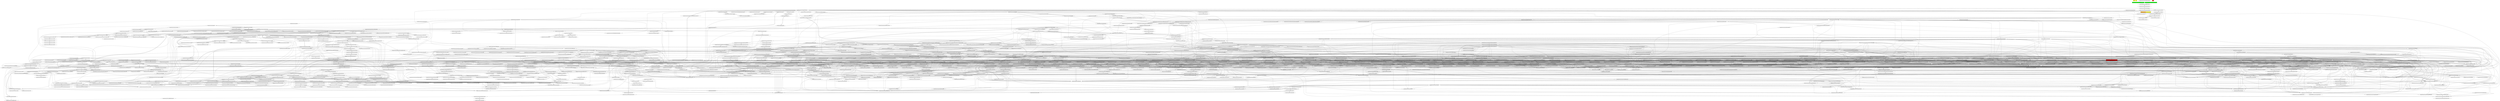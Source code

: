 digraph enhanced {
	"ochiai" [style=striped shape=box fillcolor="yellow"];
	"d4" [style=striped shape=box fillcolor="yellow"];
	"com.google.javascript.jscomp.DiagnosticType#131" [style=striped shape=box fillcolor="orange:yellow"];
	"com.google.javascript.jscomp.CheckAccessControlsTest#425" [style=striped shape=box fillcolor="green"];
	"com.google.javascript.jscomp.CheckAccessControlsTest#402" [style=striped shape=box fillcolor="green"];
	"com.google.javascript.jscomp.CheckAccessControls#409" [style=striped shape=box fillcolor="red"];
	"real" [style=striped shape=box fillcolor="red"];
	"com.google.common.collect.RegularImmutableMap$NonTerminalEntry#116" -> "com.google.common.collect.ImmutableEntry#34";
	"com.google.common.collect.RegularImmutableMap$TerminalEntry#134" -> "com.google.common.collect.ImmutableEntry#34";
	"com.google.common.collect.Maps#533" -> "com.google.common.collect.ImmutableEntry#34";
	"com.google.javascript.jscomp.FunctionTypeBuilder#348" -> "com.google.javascript.rhino.JSDocInfo#1123";
	"com.google.common.collect.RegularImmutableMap#98" -> "com.google.common.collect.RegularImmutableMap$NonTerminalEntry#116";
	"com.google.javascript.jscomp.parsing.IRFactory$TransformDispatcher#361" -> "com.google.javascript.jscomp.parsing.IRFactory$TransformDispatcher#382";
	"com.google.javascript.jscomp.JSSourceFile#78" -> "com.google.javascript.jscomp.SourceFile#97" [style=bold];
	"com.google.javascript.jscomp.mozilla.rhino.Parser#772" -> "com.google.javascript.jscomp.mozilla.rhino.Parser$PerFunctionVariables#3497" [style=bold];
	"com.google.javascript.jscomp.FunctionTypeBuilder#420" -> "com.google.javascript.rhino.JSDocInfo#993";
	"com.google.javascript.jscomp.FunctionTypeBuilder#734" -> "com.google.javascript.rhino.JSDocInfo#993";
	"com.google.javascript.jscomp.mozilla.rhino.ObjToIntMap#362" -> "com.google.javascript.jscomp.mozilla.rhino.ObjToIntMap#326" [style=bold];
	"com.google.javascript.jscomp.TypeInference#124" -> "com.google.javascript.jscomp.LinkedFlowScope#98";
	"com.google.javascript.rhino.JSDocInfoBuilder#496" -> "com.google.javascript.rhino.JSDocInfo#997";
	"com.google.javascript.rhino.JSDocInfoBuilder#147" -> "com.google.javascript.rhino.JSDocInfo#513" [style=bold];
	"com.google.javascript.jscomp.ControlFlowAnalysis#702" -> "com.google.javascript.jscomp.ControlFlowAnalysis#787";
	"com.google.javascript.jscomp.ControlFlowAnalysis#150" -> "com.google.javascript.jscomp.ControlFlowAnalysis#787";
	"com.google.javascript.jscomp.ControlFlowAnalysis#483" -> "com.google.javascript.jscomp.ControlFlowAnalysis#787";
	"com.google.javascript.jscomp.ClosureCodingConvention#348" -> "com.google.common.collect.ImmutableList#135";
	"com.google.javascript.rhino.jstype.JSTypeRegistry#1367" -> "com.google.javascript.rhino.jstype.JSTypeRegistry#911";
	"com.google.javascript.jscomp.InferJSDocInfo#67" -> "com.google.javascript.jscomp.NodeTraversal$AbstractPostOrderCallback#125";
	"com.google.javascript.jscomp.TypeCheck#307" -> "com.google.javascript.jscomp.TypeCheck#290";
	"com.google.javascript.rhino.jstype.JSTypeRegistry#238" -> "com.google.javascript.rhino.jstype.BooleanType#53" [style=bold];
	"com.google.javascript.rhino.JSDocInfoBuilder#100" -> "com.google.javascript.rhino.JSDocInfoBuilder#91" [style=bold];
	"com.google.javascript.rhino.Node#822" -> "com.google.javascript.rhino.Node$PropListItem#353";
	"com.google.javascript.jscomp.parsing.JsDocInfoParser#2265" -> "com.google.javascript.rhino.JSDocInfoBuilder#100" [style=bold];
	"com.google.javascript.jscomp.TypedScopeCreator#184" -> "com.google.javascript.jscomp.TypedScopeCreator$AbstractScopeBuilder#398" [style=bold];
	"com.google.javascript.rhino.Node$PropListItem#353" -> "com.google.javascript.rhino.Node$PropListItem#357";
	"com.google.javascript.rhino.Node$PropListItem#349" -> "com.google.javascript.rhino.Node$PropListItem#357";
	"com.google.javascript.rhino.Node#774" -> "com.google.javascript.rhino.Node$PropListItem#357";
	"com.google.javascript.jscomp.TypeInference#303" -> "com.google.javascript.jscomp.TypeInference#633";
	"com.google.javascript.jscomp.TypedScopeCreator$AbstractScopeBuilder#1022" -> "com.google.javascript.jscomp.TypedScopeCreator$AbstractScopeBuilder#393";
	"com.google.javascript.jscomp.TypedScopeCreator$AbstractScopeBuilder#688" -> "com.google.javascript.jscomp.TypedScopeCreator$AbstractScopeBuilder#393";
	"com.google.javascript.rhino.jstype.JSTypeRegistry#238" -> "com.google.javascript.rhino.jstype.AllType#53" [style=bold];
	"com.google.javascript.jscomp.TypedScopeCreator$AbstractScopeBuilder#882" -> "com.google.javascript.rhino.jstype.FunctionPrototypeType#90";
	"com.google.javascript.jscomp.parsing.IRFactory$TransformDispatcher#361" -> "com.google.javascript.jscomp.mozilla.rhino.Node$NodeIterator#393";
	"com.google.javascript.jscomp.parsing.IRFactory$TransformDispatcher#364" -> "com.google.javascript.jscomp.mozilla.rhino.Node$NodeIterator#393";
	"com.google.javascript.rhino.jstype.JSType#890" -> "com.google.javascript.rhino.jstype.FunctionType#646";
	"com.google.javascript.rhino.jstype.JSType#340" -> "com.google.javascript.rhino.jstype.FunctionType#646";
	"com.google.javascript.jscomp.parsing.IRFactory#358" -> "com.google.javascript.jscomp.parsing.TypeSafeDispatcher#119" [style=bold];
	"com.google.javascript.rhino.jstype.PrototypeObjectType#411" -> "com.google.javascript.rhino.jstype.FunctionType#882" [style=bold];
	"com.google.javascript.jscomp.TypeCheck#1016" -> "com.google.javascript.rhino.jstype.FunctionType#629";
	"com.google.common.collect.RegularImmutableMap#48" -> "com.google.common.collect.RegularImmutableMap$NonTerminalEntry#121";
	"com.google.common.collect.RegularImmutableMap#143" -> "com.google.common.collect.RegularImmutableMap$NonTerminalEntry#121";
	"com.google.javascript.jscomp.TypedScopeCreator$LocalScopeBuilder#1712" -> "com.google.javascript.jscomp.TypedScopeCreator$LocalScopeBuilder#1735" [style=bold];
	"com.google.javascript.rhino.jstype.JSTypeRegistry#911" -> "com.google.javascript.rhino.jstype.JSTypeRegistry#921";
	"com.google.javascript.jscomp.NodeTraversal#439" -> "com.google.javascript.jscomp.NodeTraversal#471";
	"com.google.javascript.jscomp.mozilla.rhino.Node#430" -> "com.google.javascript.jscomp.mozilla.rhino.Node$NodeIterator#388" [style=bold];
	"com.google.javascript.jscomp.mozilla.rhino.Parser#2179" -> "com.google.javascript.jscomp.mozilla.rhino.Parser#2192" [style=bold];
	"com.google.javascript.rhino.Node#833" -> "com.google.javascript.rhino.Node$PropListItem#349";
	"com.google.javascript.jscomp.mozilla.rhino.Node$NodeIterator#382" -> "com.google.javascript.jscomp.mozilla.rhino.Node$NodeIterator#382";
	"com.google.javascript.jscomp.parsing.IRFactory$TransformDispatcher#361" -> "com.google.javascript.jscomp.mozilla.rhino.Node$NodeIterator#382";
	"com.google.javascript.jscomp.parsing.IRFactory$TransformDispatcher#364" -> "com.google.javascript.jscomp.mozilla.rhino.Node$NodeIterator#382";
	"com.google.javascript.jscomp.TypedScopeCreator$DiscoverEnumsAndTypedefs#292" -> "com.google.javascript.jscomp.TypedScopeCreator$DiscoverEnumsAndTypedefs#318";
	"com.google.javascript.jscomp.TypeCheck#1396" -> "com.google.javascript.jscomp.TypeCheck#1815";
	"com.google.javascript.jscomp.TypeCheck#1220" -> "com.google.javascript.jscomp.TypeCheck#1815";
	"com.google.javascript.jscomp.TypeCheck#1750" -> "com.google.javascript.jscomp.TypeCheck#1815";
	"com.google.javascript.jscomp.TypeCheck#1754" -> "com.google.javascript.jscomp.TypeCheck#1815";
	"com.google.javascript.jscomp.parsing.Config#90" -> "com.google.common.collect.ImmutableMap#312" [style=bold];
	"com.google.javascript.jscomp.AstValidator#592" -> "com.google.javascript.jscomp.AstValidator#598";
	"com.google.javascript.rhino.jstype.UnionTypeBuilder#98" -> "com.google.javascript.rhino.jstype.StringType#49";
	"com.google.javascript.jscomp.AstValidator#154" -> "com.google.javascript.jscomp.AstValidator#350";
	"com.google.javascript.jscomp.AstValidator#154" -> "com.google.javascript.jscomp.AstValidator#592";
	"com.google.javascript.rhino.jstype.FunctionType#629" -> "com.google.javascript.rhino.jstype.FunctionType#615";
	"com.google.javascript.jscomp.TypedScopeCreator$AbstractScopeBuilder#1022" -> "com.google.javascript.rhino.jstype.FunctionType#615";
	"com.google.javascript.jscomp.TypeCheck#1016" -> "com.google.javascript.rhino.jstype.FunctionType#615";
	"com.google.javascript.rhino.jstype.FunctionType#358" -> "com.google.javascript.rhino.jstype.FunctionType#615";
	"com.google.javascript.rhino.jstype.FunctionType#299" -> "com.google.javascript.rhino.jstype.FunctionType#615";
	"com.google.javascript.rhino.jstype.JSTypeRegistry#899" -> "com.google.javascript.rhino.jstype.AllType#68";
	"com.google.javascript.jscomp.parsing.JsDocInfoParser#126" -> "com.google.javascript.rhino.JSDocInfoBuilder#77";
	"com.google.common.collect.Iterators$7#614" -> "com.google.javascript.jscomp.Scope$1#68";
	"com.google.javascript.jscomp.NodeTraversal#439" -> "com.google.javascript.jscomp.CheckAccessControls#211";
	"com.google.javascript.rhino.jstype.JSTypeRegistry#238" -> "com.google.javascript.rhino.jstype.JSTypeRegistry#937";
	"com.google.javascript.rhino.jstype.JSTypeRegistry#921" -> "com.google.javascript.rhino.jstype.JSTypeRegistry#937";
	"com.google.javascript.jscomp.Scope$1#68" -> "com.google.javascript.jscomp.Scope$1#70" [style=bold];
	"com.google.javascript.jscomp.ControlFlowAnalysis$1#71" -> "com.google.javascript.jscomp.ControlFlowAnalysis$1#75";
	"com.google.javascript.jscomp.TypeInferencePass#88" -> "com.google.javascript.jscomp.NodeTraversal#204";
	"com.google.javascript.jscomp.TypeCheck#368" -> "com.google.javascript.jscomp.NodeTraversal#204";
	"com.google.javascript.jscomp.NodeTraversal#196" -> "com.google.javascript.jscomp.NodeTraversal#204";
	"com.google.javascript.jscomp.mozilla.rhino.ast.FunctionNode#237" -> "com.google.javascript.jscomp.mozilla.rhino.Node#513";
	"com.google.javascript.jscomp.mozilla.rhino.Node#227" -> "com.google.javascript.jscomp.mozilla.rhino.Node#513";
	"com.google.javascript.rhino.jstype.JSTypeRegistry#238" -> "com.google.javascript.rhino.jstype.StringType#53" [style=bold];
	"com.google.javascript.jscomp.SourceFile$Preloaded#304" -> "com.google.javascript.jscomp.SourceFile#79";
	"com.google.javascript.jscomp.JSSourceFile#72" -> "com.google.javascript.jscomp.SourceFile#79";
	"com.google.javascript.jscomp.ControlFlowAnalysis#197" -> "com.google.javascript.jscomp.ControlFlowAnalysis$1#71";
	"com.google.javascript.jscomp.ControlFlowAnalysis#138" -> "com.google.javascript.jscomp.ControlFlowAnalysis$1#71";
	"com.google.javascript.jscomp.NodeTraversal#439" -> "com.google.javascript.jscomp.CheckAccessControls#215";
	"com.google.javascript.jscomp.mozilla.rhino.ScriptRuntime#3639" -> "com.google.javascript.jscomp.mozilla.rhino.ScriptRuntime#3691";
	"com.google.common.collect.RegularImmutableMap#48" -> "com.google.common.collect.ImmutableEntry#44";
	"com.google.common.collect.RegularImmutableMap#143" -> "com.google.common.collect.ImmutableEntry#44";
	"com.google.javascript.jscomp.SuppressDocWarningsGuard#40" -> "com.google.common.collect.ImmutableEntry#44";
	"com.google.common.collect.ImmutableMap$Builder#189" -> "com.google.common.collect.ImmutableEntry#44";
	"com.google.common.collect.RegularImmutableMap#48" -> "com.google.common.collect.ImmutableEntry#40";
	"com.google.common.collect.RegularImmutableMap#143" -> "com.google.common.collect.ImmutableEntry#40";
	"com.google.javascript.jscomp.SuppressDocWarningsGuard#40" -> "com.google.common.collect.ImmutableEntry#40";
	"com.google.common.collect.ImmutableMap$Builder#189" -> "com.google.common.collect.ImmutableEntry#40";
	"com.google.javascript.rhino.jstype.UnionTypeBuilder#98" -> "com.google.javascript.rhino.jstype.BooleanType#49";
	"com.google.javascript.rhino.jstype.FunctionPrototypeType#48" -> "com.google.javascript.rhino.jstype.PrototypeObjectType#351";
	"com.google.javascript.jscomp.TypedScopeCreator#1779" -> "com.google.javascript.rhino.Node#1280";
	"com.google.javascript.jscomp.TypeInferencePass#78" -> "com.google.javascript.rhino.Node#1280";
	"com.google.javascript.jscomp.NodeUtil#1896" -> "com.google.javascript.rhino.Node#1280";
	"com.google.javascript.jscomp.TypedScopeCreator#1796" -> "com.google.javascript.rhino.Node#1280";
	"com.google.javascript.jscomp.ControlFlowAnalysis#483" -> "com.google.javascript.rhino.Node#1280";
	"com.google.javascript.jscomp.TypeCheck#451" -> "com.google.javascript.rhino.Node#1280";
	"com.google.javascript.jscomp.NodeUtil#2844" -> "com.google.javascript.rhino.Node#1280";
	"com.google.javascript.jscomp.NodeUtil#2823" -> "com.google.javascript.rhino.Node#1280";
	"com.google.javascript.jscomp.NodeUtil#2804" -> "com.google.javascript.rhino.Node#1280";
	"com.google.javascript.jscomp.TypedScopeCreator#1759" -> "com.google.javascript.rhino.Node#1280";
	"com.google.javascript.jscomp.ControlFlowAnalysis#702" -> "com.google.javascript.rhino.Node#1280";
	"com.google.javascript.jscomp.ControlFlowGraph#151" -> "com.google.javascript.rhino.Node#1280";
	"com.google.javascript.jscomp.TypedScopeCreator$AbstractScopeBuilder#492" -> "com.google.javascript.rhino.Node#1280";
	"com.google.javascript.jscomp.SuppressDocWarningsGuard#53" -> "com.google.javascript.rhino.Node#1280";
	"com.google.javascript.jscomp.CheckAccessControls#144" -> "com.google.javascript.rhino.Node#1280";
	"com.google.javascript.jscomp.CheckAccessControls#353" -> "com.google.javascript.rhino.Node#1280";
	"com.google.javascript.jscomp.TypeCheck#332" -> "com.google.javascript.rhino.Node#1280";
	"com.google.javascript.jscomp.Scope$Var#147" -> "com.google.javascript.rhino.Node#1280";
	"com.google.javascript.jscomp.TypeCheck#348" -> "com.google.javascript.rhino.Node#1280";
	"com.google.javascript.jscomp.NodeUtil#1690" -> "com.google.javascript.rhino.Node#1280";
	"com.google.javascript.jscomp.TypedScopeCreator$AbstractScopeBuilder#742" -> "com.google.javascript.rhino.Node#1280";
	"com.google.javascript.jscomp.CheckAccessControls#129" -> "com.google.javascript.rhino.Node#1280";
	"com.google.javascript.jscomp.LinkedFlowScope#39" -> "com.google.javascript.jscomp.LinkedFlowScope$FlatFlowScopeCache#374";
	"com.google.javascript.jscomp.LinkedFlowScope#63" -> "com.google.javascript.jscomp.LinkedFlowScope$FlatFlowScopeCache#374";
	"com.google.javascript.jscomp.LinkedFlowScope#86" -> "com.google.javascript.jscomp.LinkedFlowScope$FlatFlowScopeCache#374";
	"com.google.javascript.jscomp.ControlFlowAnalysis#296" -> "com.google.javascript.jscomp.ControlFlowAnalysis#533";
	"com.google.javascript.jscomp.FunctionTypeBuilder#471" -> "com.google.common.collect.Sets#208";
	"com.google.javascript.jscomp.TypeValidator#127" -> "com.google.javascript.rhino.jstype.JSTypeRegistry#949" [style=bold];
	"com.google.javascript.jscomp.TypeInference#1066" -> "com.google.javascript.jscomp.LinkedFlowScope#140";
	"com.google.javascript.jscomp.TypeInference#633" -> "com.google.javascript.jscomp.LinkedFlowScope#140";
	"com.google.javascript.rhino.jstype.FunctionPrototypeType#55" -> "com.google.javascript.rhino.jstype.PrototypeObjectType#110";
	"com.google.javascript.rhino.jstype.InstanceObjectType#60" -> "com.google.javascript.rhino.jstype.PrototypeObjectType#110";
	"com.google.javascript.rhino.jstype.FunctionType#125" -> "com.google.javascript.rhino.jstype.PrototypeObjectType#110";
	"com.google.javascript.jscomp.parsing.JsDocInfoParser#176" -> "com.google.javascript.rhino.JSDocInfoBuilder#83" [style=bold];
	"com.google.javascript.rhino.jstype.FunctionType#852" -> "com.google.javascript.rhino.jstype.FunctionType#852";
	"com.google.javascript.rhino.jstype.FunctionType#299" -> "com.google.javascript.rhino.jstype.FunctionType#852";
	"com.google.javascript.jscomp.mozilla.rhino.Context#418" -> "com.google.javascript.jscomp.mozilla.rhino.ContextFactory#501" [style=bold];
	"com.google.javascript.jscomp.AstValidator#350" -> "com.google.javascript.jscomp.AstValidator#358";
	"com.google.javascript.jscomp.AstValidator#342" -> "com.google.javascript.jscomp.AstValidator#358";
	"com.google.javascript.jscomp.parsing.IRFactory#122" -> "com.google.javascript.jscomp.parsing.IRFactory$TransformDispatcher#361";
	"com.google.javascript.jscomp.parsing.TypeSafeDispatcher#119" -> "com.google.javascript.jscomp.parsing.IRFactory$TransformDispatcher#361";
	"com.google.javascript.jscomp.parsing.IRFactory$TransformDispatcher#361" -> "com.google.javascript.jscomp.parsing.IRFactory$TransformDispatcher#361";
	"com.google.javascript.jscomp.parsing.IRFactory$TransformDispatcher#361" -> "com.google.javascript.jscomp.parsing.IRFactory$TransformDispatcher#364";
	"com.google.javascript.rhino.jstype.UnionType#82" -> "com.google.common.collect.RegularImmutableList#168" [style=bold];
	"com.google.common.collect.RegularImmutableMap#48" -> "com.google.common.collect.RegularImmutableMap$TerminalEntry#138";
	"com.google.common.collect.RegularImmutableMap#143" -> "com.google.common.collect.RegularImmutableMap$TerminalEntry#138";
	"com.google.javascript.jscomp.parsing.Config#90" -> "com.google.common.collect.ImmutableMap$Builder#207" [style=bold];
	"com.google.common.collect.RegularImmutableMap#98" -> "com.google.common.collect.RegularImmutableMap$TerminalEntry#134" [style=bold];
	"com.google.javascript.jscomp.AstValidator#154" -> "com.google.javascript.jscomp.AstValidator#330";
	"com.google.javascript.jscomp.AstValidator#342" -> "com.google.javascript.jscomp.AstValidator#330";
	"com.google.javascript.rhino.JSDocInfo#246" -> "com.google.javascript.rhino.JSDocInfo#311";
	"com.google.javascript.jscomp.mozilla.rhino.Parser#2323" -> "com.google.javascript.jscomp.mozilla.rhino.Parser#394";
	"com.google.javascript.jscomp.TypedScopeCreator$LocalScopeBuilder#1687" -> "com.google.javascript.jscomp.NodeTraversal#421";
	"com.google.javascript.jscomp.ControlFlowAnalysis#150" -> "com.google.javascript.jscomp.NodeTraversal#421";
	"com.google.javascript.jscomp.TypedScopeCreator#232" -> "com.google.javascript.jscomp.NodeTraversal#421";
	"com.google.javascript.jscomp.CheckAccessControls#120" -> "com.google.javascript.jscomp.NodeTraversal#421";
	"com.google.javascript.jscomp.LineNumberCheck#52" -> "com.google.javascript.jscomp.NodeTraversal#421";
	"com.google.javascript.jscomp.TypedScopeCreator#184" -> "com.google.javascript.jscomp.NodeTraversal#421";
	"com.google.javascript.jscomp.PrepareAst#57" -> "com.google.javascript.jscomp.NodeTraversal#421";
	"com.google.javascript.jscomp.InferJSDocInfo#72" -> "com.google.javascript.jscomp.NodeTraversal#421";
	"com.google.javascript.jscomp.parsing.ParserRunner#95" -> "com.google.javascript.jscomp.mozilla.rhino.Parser#152";
	"com.google.common.collect.AbstractMultimap$EntryIterator#1246" -> "com.google.common.collect.Iterators#105";
	"com.google.javascript.rhino.JSDocInfoBuilder#123" -> "com.google.javascript.rhino.JSDocInfoBuilder#137";
	"com.google.javascript.jscomp.CompilerTestCase#713" -> "com.google.javascript.jscomp.CompilerTestCase#290";
	"com.google.javascript.rhino.Node#790" -> "com.google.javascript.rhino.Node#739";
	"com.google.javascript.rhino.Node#806" -> "com.google.javascript.rhino.Node#739";
	"com.google.javascript.jscomp.TypeCheck#827" -> "com.google.javascript.rhino.jstype.JSType#836";
	"com.google.javascript.jscomp.TypeInference#546" -> "com.google.javascript.rhino.jstype.JSType#836";
	"com.google.javascript.rhino.jstype.JSType#479" -> "com.google.javascript.rhino.jstype.JSType#836";
	"com.google.javascript.rhino.jstype.UnionType#211" -> "com.google.javascript.rhino.jstype.JSType#836";
	"com.google.javascript.jscomp.TypeInference#1052" -> "com.google.javascript.rhino.jstype.JSType#836";
	"com.google.javascript.jscomp.TypedScopeCreator$AbstractScopeBuilder#1439" -> "com.google.javascript.rhino.jstype.JSType#836";
	"com.google.javascript.rhino.jstype.FunctionType#894" -> "com.google.javascript.rhino.jstype.JSType#836";
	"com.google.javascript.jscomp.mozilla.rhino.Node#234" -> "com.google.javascript.jscomp.mozilla.rhino.Node#534" [style=bold];
	"com.google.javascript.jscomp.FunctionTypeBuilder#348" -> "com.google.common.collect.Iterators$1#62";
	"com.google.common.collect.Iterators$5#517" -> "com.google.common.collect.Iterators$1#62";
	"com.google.common.collect.Sets#208" -> "com.google.common.collect.Iterators$1#62";
	"com.google.javascript.rhino.jstype.FunctionType#894" -> "com.google.common.collect.Iterators$1#62";
	"com.google.javascript.rhino.jstype.JSTypeRegistry#578" -> "com.google.javascript.rhino.jstype.BooleanType#103";
	"com.google.javascript.rhino.jstype.FunctionType#299" -> "com.google.javascript.rhino.jstype.FunctionType#844" [style=bold];
	"com.google.javascript.jscomp.mozilla.rhino.ast.EmptyExpression#62" -> "com.google.javascript.jscomp.mozilla.rhino.ast.AstNode#182";
	"com.google.javascript.jscomp.mozilla.rhino.ast.Comment#91" -> "com.google.javascript.jscomp.mozilla.rhino.ast.AstNode#182";
	"com.google.javascript.jscomp.mozilla.rhino.ast.KeywordLiteral#71" -> "com.google.javascript.jscomp.mozilla.rhino.ast.AstNode#182";
	"com.google.javascript.jscomp.mozilla.rhino.ast.ExpressionStatement#106" -> "com.google.javascript.jscomp.mozilla.rhino.ast.AstNode#182";
	"com.google.javascript.jscomp.mozilla.rhino.Parser#322" -> "com.google.javascript.jscomp.mozilla.rhino.TokenStream#299";
	"com.google.javascript.jscomp.mozilla.rhino.Parser#2081" -> "com.google.javascript.jscomp.mozilla.rhino.TokenStream#299";
	"com.google.javascript.jscomp.TypedScopeCreator$GlobalScopeBuilder#1573" -> "com.google.javascript.jscomp.TypedScopeCreator$GlobalScopeBuilder#1644";
	"com.google.javascript.jscomp.mozilla.rhino.ast.FunctionNode#136" -> "com.google.javascript.jscomp.mozilla.rhino.ast.ScriptNode#85";
	"com.google.javascript.jscomp.mozilla.rhino.ast.AstRoot#70" -> "com.google.javascript.jscomp.mozilla.rhino.ast.ScriptNode#85";
	"com.google.common.collect.Iterators#502" -> "com.google.common.collect.Iterators$5#503" [style=bold];
	"com.google.javascript.jscomp.Tracer#234" -> "com.google.javascript.jscomp.Tracer#958";
	"com.google.javascript.jscomp.Tracer#407" -> "com.google.javascript.jscomp.Tracer#958";
	"com.google.javascript.rhino.jstype.BooleanType#103" -> "com.google.javascript.rhino.jstype.BooleanType#108" [style=bold];
	"com.google.javascript.jscomp.AstValidator#154" -> "com.google.javascript.jscomp.AstValidator#588";
	"com.google.javascript.jscomp.AstValidator#92" -> "com.google.javascript.jscomp.AstValidator#588";
	"com.google.common.collect.Iterables#270" -> "com.google.common.collect.Iterators#331";
	"com.google.javascript.jscomp.Scope#338" -> "com.google.javascript.rhino.jstype.FunctionType#824";
	"com.google.javascript.jscomp.TypedScopeCreator#184" -> "com.google.javascript.rhino.jstype.FunctionType#824";
	"com.google.javascript.jscomp.AstValidator#92" -> "com.google.javascript.jscomp.AstValidator#342";
	"com.google.common.collect.RegularImmutableMap$EntrySet#201" -> "com.google.common.collect.RegularImmutableMap#36";
	"com.google.javascript.jscomp.SemanticReverseAbstractInterpreter#115" -> "com.google.javascript.jscomp.ChainableReverseAbstractInterpreter#61";
	"com.google.javascript.jscomp.parsing.JsDocInfoParser#126" -> "com.google.javascript.rhino.JSDocInfoBuilder#67";
	"com.google.javascript.jscomp.SuppressDocWarningsGuard#40" -> "com.google.common.collect.RegularImmutableMap#35";
	"com.google.common.collect.RegularImmutableMap#35" -> "com.google.common.collect.RegularImmutableMap#35";
	"com.google.common.collect.ImmutableMap$Builder#189" -> "com.google.common.collect.RegularImmutableMap#35";
	"com.google.javascript.jscomp.TypeInference#124" -> "com.google.javascript.jscomp.Scope#419";
	"com.google.javascript.jscomp.TypeCheck#451" -> "com.google.javascript.jscomp.Scope#419";
	"com.google.javascript.jscomp.LinkedFlowScope#39" -> "com.google.javascript.jscomp.Scope#419";
	"com.google.javascript.jscomp.ComposeWarningsGuard$GuardComparator#51" -> "com.google.javascript.jscomp.ComposeWarningsGuard$GuardComparator#62";
	"com.google.javascript.jscomp.parsing.JsDocInfoParser#2273" -> "com.google.javascript.rhino.JSDocInfoBuilder#123";
	"com.google.javascript.rhino.jstype.JSType#952" -> "com.google.javascript.rhino.jstype.PrototypeObjectType#535";
	"com.google.javascript.rhino.jstype.FunctionType#894" -> "com.google.javascript.rhino.jstype.PrototypeObjectType#535";
	"com.google.javascript.jscomp.mozilla.rhino.Parser#2166" -> "com.google.javascript.jscomp.mozilla.rhino.Parser#379";
	"com.google.javascript.jscomp.mozilla.rhino.Parser#621" -> "com.google.javascript.jscomp.mozilla.rhino.Parser#379";
	"com.google.javascript.jscomp.mozilla.rhino.Parser#412" -> "com.google.javascript.jscomp.mozilla.rhino.Parser#379";
	"com.google.javascript.jscomp.mozilla.rhino.Parser#2153" -> "com.google.javascript.jscomp.mozilla.rhino.Parser#379";
	"com.google.javascript.jscomp.mozilla.rhino.Parser#772" -> "com.google.javascript.jscomp.mozilla.rhino.Parser#379";
	"com.google.javascript.jscomp.mozilla.rhino.Parser#2140" -> "com.google.javascript.jscomp.mozilla.rhino.Parser#379";
	"com.google.javascript.jscomp.mozilla.rhino.Parser#2062" -> "com.google.javascript.jscomp.mozilla.rhino.Parser#379";
	"com.google.javascript.jscomp.mozilla.rhino.Parser#692" -> "com.google.javascript.jscomp.mozilla.rhino.Parser#379";
	"com.google.javascript.jscomp.mozilla.rhino.Parser#2192" -> "com.google.javascript.jscomp.mozilla.rhino.Parser#379";
	"com.google.javascript.jscomp.mozilla.rhino.Parser#2116" -> "com.google.javascript.jscomp.mozilla.rhino.Parser#379";
	"com.google.javascript.jscomp.mozilla.rhino.Parser#2179" -> "com.google.javascript.jscomp.mozilla.rhino.Parser#379";
	"com.google.javascript.jscomp.NodeTraversal#439" -> "com.google.javascript.jscomp.NodeTraversal#439";
	"com.google.javascript.jscomp.NodeTraversal#307" -> "com.google.javascript.jscomp.NodeTraversal#439";
	"com.google.javascript.jscomp.NodeTraversal#246" -> "com.google.javascript.jscomp.NodeTraversal#439";
	"com.google.javascript.jscomp.NodeTraversal#471" -> "com.google.javascript.jscomp.NodeTraversal#439";
	"com.google.javascript.jscomp.CheckAccessControls#289" -> "com.google.javascript.jscomp.CheckAccessControls#621";
	"com.google.javascript.jscomp.CheckAccessControls#621" -> "com.google.javascript.jscomp.CheckAccessControls#621";
	"com.google.javascript.rhino.jstype.JSTypeRegistry#869" -> "com.google.javascript.jscomp.Scope#412";
	"com.google.common.collect.AbstractMultimap$Entries#1196" -> "com.google.common.collect.AbstractMultimap$Entries#1196";
	"com.google.common.collect.AbstractMultimap$EntrySet#1283" -> "com.google.common.collect.AbstractMultimap$Entries#1196";
	"com.google.javascript.rhino.jstype.FunctionType#65" -> "com.google.javascript.rhino.jstype.PrototypeObjectType#530";
	"com.google.javascript.rhino.jstype.InstanceObjectType#49" -> "com.google.javascript.rhino.jstype.PrototypeObjectType#530";
	"com.google.javascript.rhino.jstype.FunctionPrototypeType#48" -> "com.google.javascript.rhino.jstype.PrototypeObjectType#530";
	"com.google.common.collect.AbstractMultimap#253" -> "com.google.common.collect.AbstractMultimap$Entries#1198";
	"com.google.javascript.jscomp.AstValidator#350" -> "com.google.javascript.jscomp.AstValidator#336" [style=bold];
	"com.google.javascript.jscomp.mozilla.rhino.ast.Name#84" -> "com.google.javascript.jscomp.mozilla.rhino.ast.AstNode#171";
	"com.google.javascript.jscomp.mozilla.rhino.ast.Block#63" -> "com.google.javascript.jscomp.mozilla.rhino.ast.AstNode#171";
	"com.google.javascript.jscomp.mozilla.rhino.ast.NumberLiteral#70" -> "com.google.javascript.jscomp.mozilla.rhino.ast.AstNode#171";
	"com.google.javascript.jscomp.CompilerTestCase#478" -> "com.google.javascript.jscomp.JSSourceFile#55";
	"com.google.javascript.jscomp.TypeCheck#1396" -> "com.google.common.collect.Iterators$5#517";
	"com.google.javascript.jscomp.TypedScopeCreator$AbstractScopeBuilder#882" -> "com.google.common.collect.Iterators$5#517";
	"com.google.common.collect.Iterators#331" -> "com.google.common.collect.Iterators$5#517";
	"com.google.javascript.jscomp.TypeCheck#1016" -> "com.google.common.collect.Iterators$5#517";
	"com.google.javascript.rhino.jstype.FunctionType#332" -> "com.google.common.collect.Iterators$5#517";
	"com.google.common.collect.Iterators$5#517" -> "com.google.common.collect.Iterators$5#517";
	"com.google.javascript.rhino.jstype.FunctionType#801" -> "com.google.javascript.rhino.jstype.FunctionType#817";
	"com.google.javascript.rhino.jstype.FunctionType#852" -> "com.google.javascript.rhino.jstype.FunctionType#817";
	"com.google.javascript.jscomp.Compiler#177" -> "com.google.javascript.jscomp.Compiler#184";
	"com.google.javascript.jscomp.RhinoErrorReporter#73" -> "com.google.common.collect.ImmutableMap#117" [style=bold];
	"com.google.javascript.jscomp.mozilla.rhino.ObjToIntMap#362" -> "com.google.javascript.jscomp.mozilla.rhino.ObjToIntMap#304" [style=bold];
	"com.google.javascript.rhino.jstype.JSTypeRegistry#1290" -> "com.google.javascript.rhino.jstype.JSTypeRegistry#972";
	"com.google.javascript.rhino.jstype.NoObjectType#67" -> "com.google.javascript.rhino.jstype.JSTypeRegistry#972";
	"com.google.javascript.rhino.jstype.ErrorFunctionType#51" -> "com.google.javascript.rhino.jstype.JSTypeRegistry#972";
	"com.google.javascript.rhino.jstype.JSTypeRegistry#238" -> "com.google.javascript.rhino.jstype.JSTypeRegistry#972";
	"com.google.common.collect.HashMultimap#49" -> "com.google.common.collect.AbstractMultimap#187";
	"com.google.javascript.jscomp.TypedScopeCreator$AbstractScopeBuilder#1158" -> "com.google.javascript.rhino.JSDocInfo#331";
	"com.google.javascript.jscomp.FunctionTypeBuilder#348" -> "com.google.javascript.rhino.JSDocInfo#331";
	"com.google.javascript.jscomp.FunctionTypeBuilder#734" -> "com.google.javascript.rhino.JSDocInfo#331";
	"com.google.javascript.rhino.JSDocInfoBuilder#630" -> "com.google.javascript.rhino.JSDocInfo#331";
	"com.google.javascript.jscomp.ComposeWarningsGuard#78" -> "com.google.javascript.jscomp.ComposeWarningsGuard$GuardComparator#51";
	"com.google.javascript.jscomp.ComposeWarningsGuard#87" -> "com.google.javascript.jscomp.ComposeWarningsGuard$GuardComparator#51";
	"com.google.javascript.jscomp.LinkedFlowScope#112" -> "com.google.javascript.jscomp.LinkedFlowScope#103";
	"com.google.javascript.rhino.Node#510" -> "com.google.javascript.rhino.Node$NumberNode#242" [style=bold];
	"com.google.javascript.jscomp.TypeInference#496" -> "com.google.javascript.jscomp.LinkedFlowScope#112";
	"com.google.javascript.jscomp.ComposeWarningsGuard$GuardComparator#51" -> "com.google.javascript.jscomp.ComposeWarningsGuard$GuardComparator#56" [style=bold];
	"com.google.javascript.jscomp.parsing.IRFactory#1253" -> "com.google.javascript.rhino.Node#754";
	"com.google.javascript.jscomp.parsing.IRFactory#1233" -> "com.google.javascript.rhino.Node#754";
	"com.google.javascript.jscomp.parsing.IRFactory#1241" -> "com.google.javascript.rhino.Node#754";
	"com.google.javascript.jscomp.parsing.JsDocInfoParser#2148" -> "com.google.javascript.rhino.Node#754";
	"com.google.javascript.jscomp.parsing.JsDocInfoParser#2137" -> "com.google.javascript.rhino.Node#754";
	"com.google.javascript.jscomp.parsing.IRFactory#1257" -> "com.google.javascript.rhino.Node#754";
	"com.google.javascript.jscomp.mozilla.rhino.Parser#621" -> "com.google.javascript.jscomp.mozilla.rhino.Node#557";
	"com.google.javascript.jscomp.mozilla.rhino.Parser#2464" -> "com.google.javascript.jscomp.mozilla.rhino.Node#557";
	"com.google.javascript.jscomp.mozilla.rhino.ast.ExpressionStatement#122" -> "com.google.javascript.jscomp.mozilla.rhino.Node#557";
	"com.google.javascript.jscomp.mozilla.rhino.Parser#2609" -> "com.google.javascript.jscomp.mozilla.rhino.Node#557";
	"com.google.javascript.jscomp.mozilla.rhino.Parser#3276" -> "com.google.javascript.jscomp.mozilla.rhino.Node#557";
	"com.google.javascript.jscomp.mozilla.rhino.Parser#2519" -> "com.google.javascript.jscomp.mozilla.rhino.Node#557";
	"com.google.javascript.jscomp.mozilla.rhino.Parser#2081" -> "com.google.javascript.jscomp.mozilla.rhino.Node#557";
	"com.google.javascript.jscomp.mozilla.rhino.Parser#280" -> "com.google.javascript.jscomp.mozilla.rhino.Node#557";
	"com.google.javascript.jscomp.mozilla.rhino.Parser#988" -> "com.google.javascript.jscomp.mozilla.rhino.Node#557";
	"com.google.javascript.jscomp.TypeInference#546" -> "com.google.javascript.jscomp.TypeInference#613";
	"com.google.javascript.jscomp.TypedScopeCreator$AbstractScopeBuilder#1325" -> "com.google.javascript.jscomp.NodeTraversal#400";
	"com.google.javascript.jscomp.CheckAccessControls#409" -> "com.google.javascript.jscomp.NodeTraversal#400";
	"com.google.javascript.jscomp.TypedScopeCreator$AbstractScopeBuilder#445" -> "com.google.javascript.jscomp.NodeTraversal#400";
	"com.google.javascript.jscomp.TypedScopeCreator$AbstractScopeBuilder#780" -> "com.google.javascript.jscomp.FunctionTypeBuilder#294";
	"com.google.javascript.jscomp.ChainableReverseAbstractInterpreter#61" -> "com.google.javascript.jscomp.ChainableReverseAbstractInterpreter$2#245" [style=bold];
	"com.google.javascript.jscomp.parsing.IRFactory#1257" -> "com.google.javascript.rhino.Node#510";
	"com.google.javascript.jscomp.DataFlowAnalysis#180" -> "com.google.javascript.jscomp.DataFlowAnalysis#202";
	"com.google.javascript.jscomp.LinkedFlowScope$LinkedFlowSlot#365" -> "com.google.javascript.rhino.jstype.SimpleSlot#52";
	"com.google.javascript.jscomp.parsing.IRFactory#161" -> "com.google.javascript.jscomp.mozilla.rhino.ast.ScriptNode#93";
	"com.google.javascript.jscomp.AstValidator#336" -> "com.google.javascript.jscomp.AstValidator#324";
	"com.google.javascript.jscomp.AstValidator#317" -> "com.google.javascript.jscomp.AstValidator#324";
	"com.google.javascript.rhino.jstype.FunctionType#629" -> "com.google.javascript.rhino.jstype.FunctionType#801";
	"com.google.javascript.jscomp.FunctionTypeBuilder#420" -> "com.google.javascript.rhino.jstype.FunctionType#801";
	"com.google.javascript.jscomp.TypeValidator#570" -> "com.google.javascript.rhino.jstype.FunctionType#801";
	"com.google.javascript.jscomp.TypedScopeCreator#267" -> "com.google.javascript.rhino.jstype.FunctionType#801";
	"com.google.javascript.jscomp.TypedScopeCreator$AbstractScopeBuilder#1022" -> "com.google.javascript.rhino.jstype.FunctionType#801";
	"com.google.javascript.jscomp.CheckAccessControls#197" -> "com.google.javascript.rhino.jstype.FunctionType#801";
	"com.google.javascript.jscomp.FunctionTypeBuilder#685" -> "com.google.javascript.rhino.jstype.FunctionType#801";
	"com.google.javascript.rhino.jstype.FunctionType#852" -> "com.google.javascript.rhino.jstype.FunctionType#801";
	"com.google.javascript.rhino.jstype.ErrorFunctionType#51" -> "com.google.javascript.rhino.jstype.FunctionType#801";
	"com.google.javascript.rhino.jstype.JSTypeRegistry#238" -> "com.google.javascript.rhino.jstype.FunctionType#801";
	"com.google.javascript.rhino.jstype.FunctionType#299" -> "com.google.javascript.rhino.jstype.FunctionType#801";
	"com.google.javascript.jscomp.InferJSDocInfo#192" -> "com.google.javascript.rhino.jstype.FunctionType#801";
	"com.google.javascript.jscomp.mozilla.rhino.ast.AstNode#235" -> "com.google.javascript.jscomp.mozilla.rhino.ast.AstNode#198";
	"com.google.javascript.rhino.jstype.JSTypeRegistry#238" -> "com.google.javascript.rhino.jstype.JSTypeRegistry#982" [style=bold];
	"com.google.javascript.jscomp.CompilerTestCase#1028" -> "com.google.javascript.jscomp.Compiler#177";
	"com.google.javascript.jscomp.CheckAccessControls#353" -> "com.google.javascript.rhino.JSDocInfo#323";
	"com.google.javascript.jscomp.TypedScopeCreator$AbstractScopeBuilder#1158" -> "com.google.javascript.rhino.JSDocInfo#323";
	"com.google.javascript.jscomp.TypedScopeCreator$AbstractScopeBuilder#1325" -> "com.google.javascript.rhino.JSDocInfo#323";
	"com.google.javascript.rhino.jstype.JSTypeRegistry#238" -> "com.google.javascript.rhino.jstype.ErrorFunctionType#51" [style=bold];
	"com.google.javascript.jscomp.ControlFlowAnalysis$1#75" -> "com.google.javascript.jscomp.ControlFlowAnalysis#41" [style=bold];
	"com.google.javascript.jscomp.CheckAccessControls#289" -> "com.google.javascript.jscomp.CheckAccessControls#640";
	"com.google.javascript.jscomp.CheckAccessControls#353" -> "com.google.javascript.jscomp.CheckAccessControls#640";
	"com.google.javascript.jscomp.CheckAccessControls#409" -> "com.google.javascript.jscomp.CheckAccessControls#640";
	"com.google.javascript.jscomp.SemanticReverseAbstractInterpreter#115" -> "com.google.javascript.jscomp.SemanticReverseAbstractInterpreter$5#102" [style=bold];
	"com.google.javascript.jscomp.TypeInferencePass$TypeInferringCallback#129" -> "com.google.javascript.jscomp.NodeTraversal#413";
	"com.google.javascript.jscomp.TypeInferencePass$TypeInferringCallback#121" -> "com.google.javascript.jscomp.NodeTraversal#413";
	"com.google.javascript.rhino.jstype.NoObjectType#67" -> "com.google.javascript.rhino.jstype.FunctionType#810";
	"com.google.javascript.rhino.jstype.JSTypeRegistry#238" -> "com.google.javascript.rhino.jstype.FunctionType#810";
	"com.google.javascript.jscomp.CheckAccessControls#215" -> "com.google.javascript.jscomp.CheckAccessControls#409";
	"com.google.javascript.jscomp.JSSourceFile#55" -> "com.google.javascript.jscomp.JSSourceFile#72" [style=bold];
	"com.google.javascript.jscomp.LinkedFlowScope#112" -> "com.google.javascript.jscomp.Scope#431";
	"com.google.javascript.jscomp.SyntacticScopeCreator#240" -> "com.google.javascript.jscomp.Scope#431";
	"com.google.javascript.jscomp.JsAst#77" -> "com.google.javascript.jscomp.JSSourceFile#78";
	"com.google.javascript.jscomp.mozilla.rhino.Parser#1098" -> "com.google.javascript.jscomp.mozilla.rhino.ast.AstNode#191";
	"com.google.javascript.jscomp.mozilla.rhino.ast.FunctionNode#237" -> "com.google.javascript.jscomp.mozilla.rhino.ast.AstNode#191";
	"com.google.javascript.jscomp.mozilla.rhino.Parser#2519" -> "com.google.javascript.jscomp.mozilla.rhino.ast.AstNode#191";
	"com.google.javascript.jscomp.mozilla.rhino.ast.InfixExpression#85" -> "com.google.javascript.jscomp.mozilla.rhino.ast.AstNode#191";
	"com.google.javascript.jscomp.mozilla.rhino.Parser#2062" -> "com.google.javascript.jscomp.mozilla.rhino.ast.AstNode#191";
	"com.google.javascript.jscomp.mozilla.rhino.Parser#276" -> "com.google.javascript.jscomp.mozilla.rhino.ast.AstNode#191";
	"com.google.javascript.jscomp.mozilla.rhino.ast.AstNode#287" -> "com.google.javascript.jscomp.mozilla.rhino.ast.AstNode#191";
	"com.google.javascript.jscomp.mozilla.rhino.Parser#692" -> "com.google.javascript.jscomp.mozilla.rhino.ast.AstNode#191";
	"com.google.javascript.jscomp.mozilla.rhino.ast.AstNode#263" -> "com.google.javascript.jscomp.mozilla.rhino.ast.AstNode#191";
	"com.google.javascript.jscomp.mozilla.rhino.ast.InfixExpression#92" -> "com.google.javascript.jscomp.mozilla.rhino.ast.AstNode#191";
	"com.google.javascript.jscomp.mozilla.rhino.ast.ExpressionStatement#91" -> "com.google.javascript.jscomp.mozilla.rhino.ast.AstNode#191";
	"com.google.javascript.jscomp.mozilla.rhino.ast.AstNode#207" -> "com.google.javascript.jscomp.mozilla.rhino.ast.AstNode#191";
	"com.google.javascript.jscomp.DataFlowAnalysis$BranchedForwardDataFlowAnalysis#445" -> "com.google.javascript.jscomp.TypeInference#63";
	"com.google.javascript.jscomp.DataFlowAnalysis$BranchedForwardDataFlowAnalysis#459" -> "com.google.javascript.jscomp.TypeInference#63";
	"com.google.javascript.jscomp.DataFlowAnalysis$BranchedForwardDataFlowAnalysis#394" -> "com.google.javascript.jscomp.TypeInference#63";
	"com.google.javascript.jscomp.TypeInference#63" -> "com.google.javascript.jscomp.TypeInference#63";
	"com.google.javascript.jscomp.AstValidator#330" -> "com.google.javascript.jscomp.AstValidator#317";
	"com.google.javascript.jscomp.AstValidator#611" -> "com.google.javascript.jscomp.AstValidator#317";
	"com.google.javascript.jscomp.parsing.JsDocInfoParser#176" -> "com.google.javascript.jscomp.parsing.JsDocInfoParser$ExtendedTypeInfo#1242";
	"com.google.javascript.jscomp.DiagnosticGroupWarningsGuard#40" -> "com.google.javascript.jscomp.DiagnosticGroup#104" [style=bold];
	"com.google.common.collect.AbstractIterator#127" -> "com.google.common.collect.AbstractIterator#139" [style=bold];
	"com.google.common.collect.ImmutableMap#117" -> "com.google.common.collect.ImmutableMap#139";
	"com.google.common.collect.ImmutableMap$Builder#178" -> "com.google.common.collect.ImmutableMap#139";
	"com.google.common.collect.ImmutableMap#240" -> "com.google.common.collect.ImmutableMap#139";
	"com.google.javascript.jscomp.TypeInferencePass#146" -> "com.google.javascript.jscomp.ControlFlowAnalysis#145";
	"com.google.javascript.jscomp.CodingConvention$AssertionFunctionSpec#315" -> "com.google.javascript.jscomp.CodingConvention$AssertionFunctionSpec#319";
	"com.google.javascript.jscomp.ClosureCodingConvention#348" -> "com.google.javascript.jscomp.CodingConvention$AssertionFunctionSpec#319";
	"com.google.common.collect.Iterables$3#428" -> "com.google.common.collect.Iterables#58" [style=bold];
	"com.google.javascript.jscomp.TypeCheck#1016" -> "com.google.javascript.jscomp.NodeTraversal#627";
	"com.google.javascript.jscomp.CompilerOptions#946" -> "com.google.javascript.jscomp.DiagnosticGroupWarningsGuard#33";
	"com.google.javascript.jscomp.SuppressDocWarningsGuard#40" -> "com.google.javascript.jscomp.DiagnosticGroupWarningsGuard#33";
	"com.google.common.collect.AbstractMultimap$EntryIterator#1246" -> "com.google.common.collect.AbstractMultimap#87";
	"com.google.common.collect.AbstractMultimap$WrappedCollection#408" -> "com.google.common.collect.AbstractMultimap#87";
	"com.google.common.collect.AbstractMultimap$WrappedCollection$WrappedIterator#489" -> "com.google.common.collect.AbstractMultimap#87";
	"com.google.javascript.jscomp.TypeInference#303" -> "com.google.javascript.jscomp.TypeInference#478";
	"com.google.javascript.rhino.jstype.InstanceObjectType#49" -> "com.google.javascript.rhino.jstype.PrototypeObjectType#189";
	"com.google.javascript.jscomp.TypeInferencePass#57" -> "com.google.javascript.jscomp.CodingConvention$AssertionFunctionSpec#326";
	"com.google.javascript.jscomp.TypedScopeCreator$AbstractScopeBuilder#780" -> "com.google.javascript.rhino.JSDocInfo#907";
	"com.google.javascript.jscomp.FunctionTypeBuilder#420" -> "com.google.javascript.rhino.JSDocInfo#907";
	"com.google.javascript.jscomp.TypeCheck#827" -> "com.google.javascript.rhino.JSDocInfo#907";
	"com.google.javascript.jscomp.TypeInference#303" -> "com.google.javascript.rhino.JSDocInfo#907";
	"com.google.javascript.jscomp.TypedScopeCreator$AbstractScopeBuilder#628" -> "com.google.javascript.rhino.JSDocInfo#907";
	"com.google.javascript.jscomp.TypedScopeCreator$AbstractScopeBuilder#1158" -> "com.google.javascript.rhino.JSDocInfo#907";
	"com.google.javascript.jscomp.TypedScopeCreator$AbstractScopeBuilder#1325" -> "com.google.javascript.rhino.JSDocInfo#907";
	"com.google.javascript.rhino.JSDocInfoBuilder#894" -> "com.google.javascript.rhino.JSDocInfo#907";
	"com.google.javascript.jscomp.FunctionTypeBuilder#348" -> "com.google.javascript.rhino.jstype.JSType#1003";
	"com.google.javascript.rhino.jstype.UnionTypeBuilder#192" -> "com.google.javascript.rhino.jstype.UnionType#82" [style=bold];
	"com.google.javascript.jscomp.AstValidator#75" -> "com.google.javascript.jscomp.AstValidator#83";
	"com.google.javascript.jscomp.mozilla.rhino.TokenStream#320" -> "com.google.javascript.jscomp.mozilla.rhino.ScriptRuntime#432";
	"com.google.common.collect.ImmutableSet#144" -> "com.google.common.collect.ImmutableSet#160";
	"com.google.javascript.jscomp.AstValidator#640" -> "com.google.javascript.jscomp.AstValidator#766";
	"com.google.javascript.jscomp.AstValidator#465" -> "com.google.javascript.jscomp.AstValidator#766";
	"com.google.javascript.jscomp.AstValidator#588" -> "com.google.javascript.jscomp.AstValidator#766";
	"com.google.javascript.jscomp.AstValidator#592" -> "com.google.javascript.jscomp.AstValidator#766";
	"com.google.javascript.jscomp.AstValidator#350" -> "com.google.javascript.jscomp.AstValidator#766";
	"com.google.javascript.jscomp.AstValidator#330" -> "com.google.javascript.jscomp.AstValidator#766";
	"com.google.javascript.jscomp.AstValidator#342" -> "com.google.javascript.jscomp.AstValidator#766";
	"com.google.javascript.jscomp.AstValidator#611" -> "com.google.javascript.jscomp.AstValidator#766";
	"com.google.javascript.jscomp.AstValidator#336" -> "com.google.javascript.jscomp.AstValidator#766";
	"com.google.javascript.jscomp.AstValidator#67" -> "com.google.javascript.jscomp.AstValidator#766";
	"com.google.javascript.jscomp.CompilerTestCase#713" -> "com.google.common.base.Joiner#164";
	"com.google.javascript.jscomp.TypeInferencePass#146" -> "com.google.javascript.jscomp.ControlFlowAnalysis#150";
	"com.google.javascript.jscomp.Compiler#317" -> "com.google.javascript.jscomp.Compiler#393" [style=bold];
	"com.google.javascript.jscomp.TypeInference#124" -> "com.google.common.collect.AbstractIterator#127";
	"com.google.javascript.jscomp.TypedScopeCreator$GlobalScopeBuilder#1596" -> "com.google.javascript.jscomp.TypedScopeCreator$GlobalScopeBuilder#1608";
	"com.google.javascript.jscomp.parsing.Config#90" -> "com.google.common.collect.ImmutableMap#128" [style=bold];
	"com.google.javascript.jscomp.mozilla.rhino.ContextFactory#440" -> "com.google.javascript.jscomp.mozilla.rhino.Kit#316";
	"com.google.javascript.jscomp.mozilla.rhino.ContextFactory#451" -> "com.google.javascript.jscomp.mozilla.rhino.Kit#316";
	"com.google.javascript.jscomp.DiagnosticGroup#104" -> "com.google.javascript.jscomp.DiagnosticGroup#111";
	"com.google.javascript.jscomp.DiagnosticGroupWarningsGuard#50" -> "com.google.javascript.jscomp.DiagnosticGroup#111";
	"com.google.javascript.jscomp.CheckAccessControls#215" -> "com.google.javascript.jscomp.CheckAccessControls#261" [style=bold];
	"com.google.javascript.jscomp.FunctionTypeBuilder#685" -> "com.google.javascript.rhino.jstype.JSTypeRegistry#766";
	"com.google.javascript.jscomp.AstValidator#640" -> "com.google.javascript.rhino.Node$NumberNode#253";
	"com.google.javascript.jscomp.CheckAccessControls#409" -> "com.google.javascript.jscomp.NodeTraversal#638";
	"com.google.javascript.jscomp.parsing.JsDocInfoParser#1126" -> "com.google.javascript.rhino.JSDocInfoBuilder#177";
	"com.google.common.collect.EmptyImmutableList#36" -> "com.google.common.collect.Iterators#78";
	"com.google.common.collect.Iterators$5#503" -> "com.google.common.collect.Iterators#78";
	"com.google.common.collect.EmptyImmutableSet#31" -> "com.google.common.collect.Iterators#78";
	"com.google.javascript.jscomp.mozilla.rhino.ast.NumberLiteral#79" -> "com.google.javascript.jscomp.mozilla.rhino.Node#566" [style=bold];
	"com.google.javascript.jscomp.AstValidator#67" -> "com.google.javascript.jscomp.AstValidator#75";
	"com.google.common.collect.AbstractMultimap$RandomAccessWrappedList#818" -> "com.google.common.collect.AbstractMultimap$WrappedList#688" [style=bold];
	"com.google.javascript.jscomp.mozilla.rhino.Parser#772" -> "com.google.javascript.jscomp.mozilla.rhino.CompilerEnvirons#200";
	"com.google.javascript.jscomp.mozilla.rhino.Parser#948" -> "com.google.javascript.jscomp.mozilla.rhino.CompilerEnvirons#200";
	"com.google.javascript.jscomp.mozilla.rhino.CompilerEnvirons#69" -> "com.google.javascript.jscomp.mozilla.rhino.Context#2188" [style=bold];
	"com.google.javascript.jscomp.TypeInferencePass#103" -> "com.google.javascript.jscomp.TypeInferencePass#146" [style=bold];
	"com.google.javascript.jscomp.TypedScopeCreator#1796" -> "com.google.javascript.jscomp.NodeUtil#2038";
	"com.google.javascript.jscomp.TypedScopeCreator$AbstractScopeBuilder#492" -> "com.google.javascript.jscomp.NodeUtil#2038";
	"com.google.javascript.jscomp.TypeCheck#451" -> "com.google.javascript.jscomp.NodeUtil#2038";
	"com.google.javascript.jscomp.TypedScopeCreator$AbstractScopeBuilder#742" -> "com.google.javascript.jscomp.NodeUtil#2038";
	"com.google.javascript.rhino.jstype.NoType#65" -> "com.google.javascript.rhino.jstype.NoObjectType#67";
	"com.google.javascript.rhino.jstype.JSTypeRegistry#238" -> "com.google.javascript.rhino.jstype.NoObjectType#67";
	"com.google.javascript.jscomp.FunctionTypeBuilder#734" -> "com.google.javascript.rhino.JSDocInfo#931";
	"com.google.javascript.jscomp.FunctionTypeBuilder#294" -> "com.google.javascript.rhino.JSDocInfo#931";
	"com.google.javascript.jscomp.TypeInference#478" -> "com.google.javascript.jscomp.TypeInference#496";
	"com.google.javascript.jscomp.TypedScopeCreator$GlobalScopeBuilder#1608" -> "com.google.javascript.rhino.JSDocInfo#923";
	"com.google.javascript.jscomp.TypedScopeCreator$DiscoverEnumsAndTypedefs#318" -> "com.google.javascript.rhino.JSDocInfo#923";
	"com.google.javascript.rhino.JSDocInfoBuilder#894" -> "com.google.javascript.rhino.JSDocInfo#923";
	"com.google.common.collect.ImmutableMap$Builder#212" -> "com.google.common.collect.RegularImmutableMap#48";
	"com.google.common.collect.ImmutableMap#117" -> "com.google.common.collect.RegularImmutableMap#48";
	"com.google.common.collect.ImmutableMap#240" -> "com.google.common.collect.RegularImmutableMap#48";
	"com.google.javascript.jscomp.mozilla.rhino.ast.InfixExpression#85" -> "com.google.javascript.jscomp.mozilla.rhino.ast.AstNode#163";
	"com.google.javascript.jscomp.mozilla.rhino.ast.Name#61" -> "com.google.javascript.jscomp.mozilla.rhino.ast.AstNode#163";
	"com.google.javascript.jscomp.mozilla.rhino.ast.Jump#61" -> "com.google.javascript.jscomp.mozilla.rhino.ast.AstNode#163";
	"com.google.javascript.jscomp.mozilla.rhino.ast.AstNode#182" -> "com.google.javascript.jscomp.mozilla.rhino.ast.AstNode#163";
	"com.google.javascript.jscomp.mozilla.rhino.ast.AstNode#171" -> "com.google.javascript.jscomp.mozilla.rhino.ast.AstNode#163";
	"com.google.common.collect.Iterators$7#614" -> "com.google.common.collect.AbstractIterator#122" [style=bold];
	"com.google.javascript.jscomp.graph.LinkedDirectedGraph#72" -> "com.google.javascript.jscomp.graph.DiGraph#28" [style=bold];
	"com.google.javascript.jscomp.Scope$1#70" -> "com.google.javascript.jscomp.Scope$Var#147";
	"com.google.javascript.jscomp.Scope$Var#203" -> "com.google.javascript.jscomp.Scope$Var#147";
	"com.google.common.collect.ImmutableMap$Builder#207" -> "com.google.common.collect.ImmutableMap$Builder#212" [style=bold];
	"com.google.javascript.jscomp.AstValidator#276" -> "com.google.javascript.jscomp.AstValidator#92";
	"com.google.javascript.jscomp.AstValidator#83" -> "com.google.javascript.jscomp.AstValidator#92";
	"com.google.javascript.jscomp.mozilla.rhino.Parser#2464" -> "com.google.javascript.jscomp.mozilla.rhino.Parser#2813";
	"com.google.javascript.jscomp.parsing.JsDocInfoParser#176" -> "com.google.javascript.rhino.JSDocInfoBuilder#147";
	"com.google.javascript.jscomp.Compiler#317" -> "com.google.javascript.jscomp.Compiler#379" [style=bold];
	"com.google.javascript.jscomp.TypeInferencePass#146" -> "com.google.javascript.jscomp.ControlFlowAnalysis#138";
	"com.google.javascript.rhino.jstype.JSType#890" -> "com.google.javascript.rhino.jstype.FunctionPrototypeType#48";
	"com.google.javascript.rhino.jstype.FunctionType#615" -> "com.google.javascript.rhino.jstype.FunctionPrototypeType#48";
	"com.google.javascript.rhino.jstype.PrototypeObjectType#142" -> "com.google.javascript.rhino.jstype.FunctionPrototypeType#48";
	"com.google.javascript.rhino.jstype.PrototypeObjectType#164" -> "com.google.javascript.rhino.jstype.FunctionPrototypeType#48";
	"com.google.javascript.jscomp.TypedScopeCreator$AbstractScopeBuilder#1325" -> "com.google.javascript.rhino.jstype.FunctionPrototypeType#48";
	"com.google.javascript.rhino.jstype.PrototypeObjectType#203" -> "com.google.javascript.rhino.jstype.FunctionPrototypeType#48";
	"com.google.javascript.jscomp.CheckAccessControls#593" -> "com.google.javascript.rhino.jstype.FunctionPrototypeType#48";
	"com.google.javascript.jscomp.TypeInference#613" -> "com.google.javascript.rhino.jstype.FunctionPrototypeType#48";
	"com.google.javascript.jscomp.CheckAccessControls#353" -> "com.google.javascript.rhino.jstype.FunctionPrototypeType#48";
	"com.google.javascript.jscomp.InferJSDocInfo#85" -> "com.google.javascript.rhino.jstype.FunctionPrototypeType#48";
	"com.google.javascript.rhino.jstype.FunctionType#629" -> "com.google.javascript.rhino.jstype.FunctionPrototypeType#48";
	"com.google.javascript.rhino.jstype.UnionTypeBuilder#98" -> "com.google.javascript.rhino.jstype.FunctionPrototypeType#48";
	"com.google.javascript.rhino.jstype.FunctionType#748" -> "com.google.javascript.rhino.jstype.FunctionPrototypeType#48";
	"com.google.javascript.jscomp.TypeCheck#1092" -> "com.google.javascript.rhino.jstype.FunctionPrototypeType#48";
	"com.google.javascript.rhino.jstype.ObjectType#471" -> "com.google.javascript.rhino.jstype.FunctionPrototypeType#48";
	"com.google.javascript.rhino.jstype.PrototypeObjectType#535" -> "com.google.javascript.rhino.jstype.FunctionPrototypeType#48";
	"com.google.javascript.jscomp.TypeCheck#1396" -> "com.google.javascript.rhino.jstype.FunctionPrototypeType#48";
	"com.google.javascript.rhino.jstype.PrototypeObjectType#411" -> "com.google.javascript.rhino.jstype.FunctionPrototypeType#48";
	"com.google.javascript.jscomp.TypedScopeCreator$AbstractScopeBuilder#882" -> "com.google.javascript.rhino.jstype.FunctionPrototypeType#48";
	"com.google.javascript.jscomp.CheckAccessControls#621" -> "com.google.javascript.rhino.jstype.FunctionPrototypeType#48";
	"com.google.javascript.rhino.jstype.PrototypeObjectType#476" -> "com.google.javascript.rhino.jstype.FunctionPrototypeType#48";
	"com.google.javascript.rhino.jstype.PrototypeObjectType#431" -> "com.google.javascript.rhino.jstype.FunctionPrototypeType#48";
	"com.google.javascript.rhino.jstype.ObjectType#448" -> "com.google.javascript.rhino.jstype.FunctionPrototypeType#48";
	"com.google.javascript.rhino.jstype.ObjectType#404" -> "com.google.javascript.rhino.jstype.FunctionPrototypeType#48";
	"com.google.javascript.jscomp.TypeInference#546" -> "com.google.javascript.rhino.jstype.FunctionPrototypeType#48";
	"com.google.javascript.jscomp.TypeCheck#1016" -> "com.google.javascript.rhino.jstype.FunctionPrototypeType#48";
	"com.google.javascript.rhino.jstype.ObjectType#109" -> "com.google.javascript.rhino.jstype.FunctionPrototypeType#48";
	"com.google.javascript.jscomp.CheckAccessControls#409" -> "com.google.javascript.rhino.jstype.FunctionPrototypeType#48";
	"com.google.javascript.jscomp.mozilla.rhino.TokenStream#1284" -> "com.google.javascript.jscomp.mozilla.rhino.TokenStream#1410";
	"com.google.javascript.jscomp.CheckAccessControls#215" -> "com.google.javascript.jscomp.CheckAccessControls#289";
	"com.google.javascript.jscomp.CompilerTestCase#174" -> "com.google.javascript.jscomp.GoogleCodingConvention#31";
	"com.google.javascript.jscomp.NodeTraversal#439" -> "com.google.javascript.jscomp.NodeTraversal#614";
	"com.google.javascript.jscomp.ClosureCodingConvention#348" -> "com.google.javascript.jscomp.CodingConvention$AssertionFunctionSpec#315" [style=bold];
	"com.google.javascript.jscomp.TypeCheck#827" -> "com.google.javascript.rhino.JSDocInfo#915";
	"com.google.javascript.jscomp.TypedScopeCreator$AbstractScopeBuilder#1158" -> "com.google.javascript.rhino.JSDocInfo#915";
	"com.google.javascript.jscomp.TypedScopeCreator$AbstractScopeBuilder#1325" -> "com.google.javascript.rhino.JSDocInfo#915";
	"com.google.javascript.jscomp.TypedScopeCreator$DiscoverEnumsAndTypedefs#318" -> "com.google.javascript.rhino.JSDocInfo#915";
	"com.google.javascript.rhino.JSDocInfoBuilder#894" -> "com.google.javascript.rhino.JSDocInfo#915";
	"com.google.javascript.jscomp.CompilerInput#105" -> "com.google.javascript.jscomp.JsAst#49";
	"com.google.javascript.jscomp.AstValidator#640" -> "com.google.javascript.jscomp.AstValidator#758";
	"com.google.javascript.jscomp.AstValidator#465" -> "com.google.javascript.jscomp.AstValidator#758";
	"com.google.javascript.jscomp.AstValidator#350" -> "com.google.javascript.jscomp.AstValidator#758";
	"com.google.javascript.jscomp.AstValidator#330" -> "com.google.javascript.jscomp.AstValidator#758";
	"com.google.javascript.jscomp.AstValidator#342" -> "com.google.javascript.jscomp.AstValidator#758";
	"com.google.javascript.jscomp.AstValidator#276" -> "com.google.javascript.jscomp.AstValidator#758";
	"com.google.javascript.jscomp.AstValidator#83" -> "com.google.javascript.jscomp.AstValidator#758";
	"com.google.javascript.jscomp.AstValidator#75" -> "com.google.javascript.jscomp.AstValidator#758";
	"com.google.javascript.jscomp.AstValidator#358" -> "com.google.javascript.jscomp.AstValidator#758";
	"com.google.javascript.jscomp.AstValidator#611" -> "com.google.javascript.jscomp.AstValidator#758";
	"com.google.javascript.jscomp.AstValidator#336" -> "com.google.javascript.jscomp.AstValidator#758";
	"com.google.javascript.jscomp.AstValidator#67" -> "com.google.javascript.jscomp.AstValidator#758";
	"com.google.common.collect.AbstractIndexedListIterator#68" -> "com.google.common.collect.UnmodifiableListIterator#36";
	"com.google.javascript.jscomp.CompilerInput#84" -> "com.google.javascript.jscomp.JsAst#42";
	"com.google.javascript.jscomp.mozilla.rhino.Parser#2519" -> "com.google.javascript.jscomp.mozilla.rhino.Parser#2609";
	"com.google.javascript.rhino.jstype.FunctionType#284" -> "com.google.javascript.rhino.jstype.FunctionPrototypeType#55";
	"com.google.javascript.rhino.jstype.FunctionPrototypeType#62" -> "com.google.javascript.rhino.jstype.FunctionPrototypeType#55";
	"com.google.javascript.rhino.jstype.FunctionType#447" -> "com.google.javascript.rhino.jstype.FunctionPrototypeType#55";
	"com.google.javascript.rhino.jstype.JSTypeRegistry#238" -> "com.google.javascript.rhino.jstype.FunctionPrototypeType#55";
	"com.google.javascript.jscomp.LightweightMessageFormatter#49" -> "com.google.javascript.jscomp.AbstractMessageFormatter#32";
	"com.google.javascript.jscomp.ErrorFormat$2#38" -> "com.google.javascript.jscomp.AbstractMessageFormatter#37";
	"com.google.javascript.rhino.jstype.JSTypeRegistry#228" -> "com.google.javascript.rhino.jstype.JSTypeRegistry#552" [style=bold];
	"com.google.javascript.rhino.jstype.InstanceObjectType#49" -> "com.google.javascript.rhino.jstype.PrototypeObjectType#142";
	"com.google.javascript.rhino.jstype.FunctionType#378" -> "com.google.javascript.rhino.jstype.PrototypeObjectType#142";
	"com.google.javascript.rhino.jstype.FunctionPrototypeType#48" -> "com.google.javascript.rhino.jstype.PrototypeObjectType#142";
	"com.google.javascript.jscomp.mozilla.rhino.Parser#1992" -> "com.google.javascript.jscomp.mozilla.rhino.Parser#1996";
	"com.google.javascript.jscomp.mozilla.rhino.Parser#772" -> "com.google.javascript.jscomp.mozilla.rhino.Parser#1992";
	"com.google.javascript.jscomp.JsAst#87" -> "com.google.javascript.jscomp.Compiler#1610";
	"com.google.common.collect.ImmutableSet$ArrayImmutableSet#396" -> "com.google.common.collect.ImmutableSet#364";
	"com.google.javascript.jscomp.NodeTraversal#439" -> "com.google.javascript.jscomp.TypeInferencePass$TypeInferringCallback#137";
	"com.google.common.collect.AbstractIndexedListIterator#68" -> "com.google.common.base.Preconditions#330";
	"com.google.javascript.jscomp.mozilla.rhino.ast.AstNode#163" -> "com.google.javascript.jscomp.mozilla.rhino.Node#132" [style=bold];
	"com.google.javascript.jscomp.parsing.JsDocInfoParser#176" -> "com.google.javascript.jscomp.parsing.JsDocInfoParser#1215";
	"com.google.javascript.jscomp.TypedScopeCreator$AbstractScopeBuilder#780" -> "com.google.javascript.jscomp.FunctionTypeBuilder#471";
	"com.google.javascript.jscomp.CompilerTestCase#445" -> "com.google.javascript.jscomp.CompilerTestCase#460" [style=bold];
	"com.google.javascript.jscomp.parsing.IRFactory$TransformDispatcher#361" -> "com.google.javascript.jscomp.mozilla.rhino.ast.FunctionNode#366";
	"com.google.javascript.rhino.jstype.FunctionType#272" -> "com.google.javascript.rhino.jstype.FunctionPrototypeType#62";
	"com.google.javascript.jscomp.MemoizedScopeCreator#51" -> "com.google.javascript.jscomp.TypedScopeCreator#184";
	"com.google.javascript.jscomp.TypedScopeCreator$AbstractScopeBuilder#780" -> "com.google.javascript.jscomp.FunctionTypeBuilder#239";
	"com.google.javascript.jscomp.Compiler#317" -> "com.google.javascript.jscomp.Compiler#352" [style=bold];
	"com.google.javascript.jscomp.LinkedFlowScope#98" -> "com.google.javascript.jscomp.LinkedFlowScope$FlatFlowScopeCache#396" [style=bold];
	"com.google.javascript.jscomp.TypedScopeCreator#267" -> "com.google.javascript.rhino.jstype.FunctionPrototypeType#67";
	"com.google.javascript.jscomp.CheckAccessControls#353" -> "com.google.javascript.rhino.jstype.FunctionPrototypeType#67";
	"com.google.javascript.rhino.jstype.PrototypeObjectType#351" -> "com.google.javascript.rhino.jstype.FunctionPrototypeType#67";
	"com.google.javascript.rhino.jstype.JSTypeRegistry#623" -> "com.google.javascript.rhino.jstype.FunctionPrototypeType#67";
	"com.google.common.base.Joiner#156" -> "com.google.common.base.Joiner#125" [style=bold];
	"com.google.javascript.jscomp.BasicErrorManager$LeveledJSErrorComparator#122" -> "com.google.javascript.jscomp.JSError#200";
	"com.google.javascript.rhino.JSDocInfo#923" -> "com.google.javascript.rhino.JSDocInfo#935";
	"com.google.javascript.rhino.JSDocInfo#907" -> "com.google.javascript.rhino.JSDocInfo#935";
	"com.google.javascript.rhino.JSDocInfo#915" -> "com.google.javascript.rhino.JSDocInfo#935";
	"com.google.javascript.rhino.JSDocInfo#931" -> "com.google.javascript.rhino.JSDocInfo#935";
	"com.google.javascript.jscomp.ClosureCodingConvention#38" -> "com.google.javascript.jscomp.DefaultCodingConvention#32";
	"com.google.javascript.jscomp.Compiler#317" -> "com.google.javascript.jscomp.Compiler#359" [style=bold];
	"com.google.javascript.rhino.jstype.FunctionType#689" -> "com.google.javascript.rhino.jstype.VoidType#96";
	"com.google.javascript.rhino.jstype.JSTypeRegistry#578" -> "com.google.javascript.rhino.jstype.VoidType#96";
	"com.google.javascript.jscomp.parsing.IRFactory#244" -> "com.google.javascript.jscomp.parsing.IRFactory#326";
	"com.google.javascript.jscomp.mozilla.rhino.Parser#2081" -> "com.google.javascript.jscomp.mozilla.rhino.ast.Assignment#68";
	"com.google.javascript.jscomp.NodeTraversal#439" -> "com.google.javascript.jscomp.TypeInferencePass$TypeInferringCallback#142";
	"com.google.common.collect.AbstractMultimap#363" -> "com.google.common.collect.AbstractMultimap$RandomAccessWrappedList#818" [style=bold];
	"com.google.javascript.jscomp.CheckAccessControls#353" -> "com.google.javascript.rhino.jstype.FunctionPrototypeType#76";
	"com.google.javascript.rhino.jstype.PrototypeObjectType#351" -> "com.google.javascript.rhino.jstype.FunctionPrototypeType#76";
	"com.google.javascript.rhino.jstype.JSTypeRegistry#623" -> "com.google.javascript.rhino.jstype.FunctionPrototypeType#76";
	"com.google.common.collect.RegularImmutableMap#48" -> "com.google.common.collect.RegularImmutableMap#81" [style=bold];
	"com.google.javascript.jscomp.TypeInferencePass$TypeInferringCallback#129" -> "com.google.javascript.jscomp.TypeInferencePass#103";
	"com.google.javascript.jscomp.TypeInferencePass$TypeInferringCallback#121" -> "com.google.javascript.jscomp.TypeInferencePass#103";
	"com.google.javascript.rhino.jstype.InstanceObjectType#49" -> "com.google.javascript.rhino.jstype.PrototypeObjectType#164";
	"com.google.javascript.rhino.jstype.FunctionPrototypeType#48" -> "com.google.javascript.rhino.jstype.PrototypeObjectType#164";
	"com.google.javascript.jscomp.parsing.IRFactory#326" -> "com.google.javascript.jscomp.parsing.JsDocTokenStream#46";
	"com.google.javascript.jscomp.TypedScopeCreator$AbstractScopeBuilder#780" -> "com.google.javascript.jscomp.FunctionTypeBuilder#208";
	"com.google.javascript.rhino.jstype.JSTypeRegistry#552" -> "com.google.javascript.rhino.jstype.JSTypeRegistry#578" [style=bold];
	"com.google.javascript.jscomp.ComposeWarningsGuard#141" -> "com.google.javascript.jscomp.DiagnosticGroupWarningsGuard#50";
	"com.google.common.base.Joiner#164" -> "com.google.common.base.Joiner#156";
	"com.google.javascript.jscomp.TypedScopeCreator$AbstractScopeBuilder#398" -> "com.google.javascript.jscomp.TypedScopeCreator$DeferredSetType#159";
	"com.google.javascript.jscomp.ClosureCodingConvention#38" -> "com.google.common.collect.ImmutableSet#144" [style=bold];
	"com.google.javascript.jscomp.TypeCheck#290" -> "com.google.javascript.jscomp.InferJSDocInfo#67";
	"com.google.javascript.jscomp.TypeInferencePass#88" -> "com.google.javascript.jscomp.TypeInferencePass$TypeInferringCallback#119";
	"com.google.javascript.jscomp.TypeInferencePass$TypeInferringCallback#119" -> "com.google.javascript.jscomp.TypeInferencePass$TypeInferringCallback#119";
	"com.google.common.base.Preconditions#330" -> "com.google.common.base.Preconditions#350" [style=bold];
	"com.google.javascript.rhino.jstype.StringType#92" -> "com.google.javascript.rhino.jstype.StringType#97" [style=bold];
	"com.google.common.collect.RegularImmutableMap#81" -> "com.google.common.base.Preconditions#114";
	"com.google.common.collect.RegularImmutableMap#48" -> "com.google.common.base.Preconditions#114";
	"com.google.common.collect.AbstractMultimap$Entries#1198" -> "com.google.common.collect.AbstractMultimap#1236" [style=bold];
	"com.google.javascript.jscomp.CompilerTestCase#460" -> "com.google.javascript.jscomp.CompilerTestCase#478";
	"com.google.javascript.jscomp.JsAst#49" -> "com.google.javascript.jscomp.JsAst#77" [style=bold];
	"com.google.javascript.rhino.jstype.JSTypeRegistry#578" -> "com.google.javascript.rhino.jstype.StringType#92";
	"com.google.javascript.jscomp.CheckAccessControls#197" -> "com.google.javascript.rhino.jstype.FunctionPrototypeType#85";
	"com.google.javascript.rhino.jstype.FunctionPrototypeType#90" -> "com.google.javascript.rhino.jstype.FunctionPrototypeType#85";
	"com.google.javascript.jscomp.FunctionTypeBuilder#348" -> "com.google.javascript.rhino.JSDocInfo#1112";
	"com.google.common.collect.RegularImmutableMap#48" -> "com.google.common.collect.RegularImmutableMap#93" [style=bold];
	"com.google.javascript.jscomp.CheckAccessControls#197" -> "com.google.javascript.rhino.jstype.FunctionPrototypeType#81";
	"com.google.javascript.jscomp.CheckAccessControls#353" -> "com.google.javascript.jscomp.NodeUtil#1377";
	"com.google.javascript.rhino.jstype.JSTypeRegistry#552" -> "com.google.javascript.rhino.jstype.JSTypeRegistry#582";
	"com.google.javascript.rhino.jstype.JSTypeRegistry#578" -> "com.google.javascript.rhino.jstype.JSTypeRegistry#582";
	"com.google.javascript.rhino.jstype.JSTypeRegistry#766" -> "com.google.javascript.rhino.jstype.JSTypeRegistry#582";
	"com.google.javascript.jscomp.DiagnosticGroupWarningsGuard#50" -> "com.google.javascript.jscomp.DiagnosticGroup#130";
	"com.google.javascript.jscomp.ComposeWarningsGuard#106" -> "com.google.javascript.jscomp.DiagnosticGroupWarningsGuard#40" [style=bold];
	"com.google.common.collect.RegularImmutableMap#48" -> "com.google.common.collect.RegularImmutableMap#98" [style=bold];
	"com.google.javascript.jscomp.TypedScopeCreator$AbstractScopeBuilder#393" -> "com.google.javascript.jscomp.TypedScopeCreator$DeferredSetType#147" [style=bold];
	"com.google.javascript.jscomp.ComposeWarningsGuard#141" -> "com.google.javascript.jscomp.DiagnosticGroupWarningsGuard#45";
	"com.google.javascript.jscomp.parsing.JsDocInfoParser#2231" -> "com.google.javascript.jscomp.parsing.JsDocTokenStream#62";
	"com.google.javascript.jscomp.ControlFlowAnalysis$AstControlFlowGraph$1#1020" -> "com.google.javascript.jscomp.ControlFlowAnalysis$AstControlFlowGraph$1#1024" [style=bold];
	"com.google.javascript.jscomp.NodeTraversal#543" -> "com.google.javascript.jscomp.TypeInferencePass$TypeInferringCallback#129";
	"com.google.javascript.jscomp.ControlFlowAnalysis$AstControlFlowGraph#1019" -> "com.google.javascript.jscomp.ControlFlowAnalysis$AstControlFlowGraph$1#1020";
	"com.google.javascript.jscomp.DataFlowAnalysis#202" -> "com.google.javascript.jscomp.ControlFlowAnalysis$AstControlFlowGraph$1#1020";
	"com.google.javascript.jscomp.DataFlowAnalysis$BranchedForwardDataFlowAnalysis#394" -> "com.google.javascript.jscomp.ControlFlowAnalysis$AstControlFlowGraph$1#1020";
	"com.google.javascript.rhino.jstype.InstanceObjectType#49" -> "com.google.javascript.rhino.jstype.PrototypeObjectType#154";
	"com.google.javascript.rhino.jstype.FunctionPrototypeType#48" -> "com.google.javascript.rhino.jstype.PrototypeObjectType#154";
	"com.google.javascript.jscomp.TypedScopeCreator$AbstractScopeBuilder#780" -> "com.google.javascript.jscomp.FunctionTypeBuilder#224";
	"com.google.javascript.rhino.jstype.FunctionPrototypeType#48" -> "com.google.javascript.rhino.jstype.PrototypeObjectType#396";
	"com.google.javascript.jscomp.parsing.IRFactory#326" -> "com.google.javascript.jscomp.parsing.IRFactory#348";
	"com.google.javascript.jscomp.parsing.IRFactory#298" -> "com.google.javascript.jscomp.parsing.IRFactory#348";
	"com.google.javascript.jscomp.parsing.IRFactory#78" -> "com.google.javascript.jscomp.parsing.IRFactory#348";
	"com.google.javascript.jscomp.NodeTraversal#523" -> "com.google.javascript.jscomp.TypeInferencePass$TypeInferringCallback#121";
	"com.google.javascript.jscomp.NodeTraversal#533" -> "com.google.javascript.jscomp.TypeInferencePass$TypeInferringCallback#121";
	"com.google.javascript.jscomp.JsAst#77" -> "com.google.javascript.jscomp.JsAst#87" [style=bold];
	"com.google.javascript.jscomp.TypeCheck#368" -> "com.google.javascript.jscomp.InferJSDocInfo#72";
	"com.google.common.collect.Iterators$7#612" -> "com.google.common.collect.AbstractIterator#66" [style=bold];
	"com.google.javascript.jscomp.TypeInference#1038" -> "com.google.javascript.jscomp.TypeInference#1066" [style=bold];
	"com.google.javascript.rhino.jstype.NumberType#53" -> "com.google.javascript.rhino.jstype.ValueType#49";
	"com.google.javascript.rhino.jstype.VoidType#54" -> "com.google.javascript.rhino.jstype.ValueType#49";
	"com.google.javascript.rhino.jstype.StringType#53" -> "com.google.javascript.rhino.jstype.ValueType#49";
	"com.google.javascript.rhino.jstype.NullType#54" -> "com.google.javascript.rhino.jstype.ValueType#49";
	"com.google.javascript.rhino.jstype.BooleanType#53" -> "com.google.javascript.rhino.jstype.ValueType#49";
	"com.google.javascript.jscomp.Compiler#1783" -> "com.google.javascript.jscomp.Compiler#1771";
	"com.google.javascript.jscomp.CompilerTestCase#713" -> "com.google.javascript.jscomp.Compiler#1771";
	"com.google.javascript.jscomp.TypeCheck#1396" -> "com.google.common.collect.Iterables$3#428";
	"com.google.common.collect.Iterables$4#440" -> "com.google.common.collect.Iterables$3#428";
	"com.google.javascript.jscomp.TypedScopeCreator$AbstractScopeBuilder#882" -> "com.google.common.collect.Iterables$3#428";
	"com.google.common.collect.Iterables#270" -> "com.google.common.collect.Iterables$3#428";
	"com.google.javascript.jscomp.TypeCheck#1016" -> "com.google.common.collect.Iterables$3#428";
	"com.google.javascript.rhino.jstype.FunctionType#332" -> "com.google.common.collect.Iterables$3#428";
	"com.google.javascript.jscomp.mozilla.rhino.ast.FunctionNode#136" -> "com.google.javascript.jscomp.mozilla.rhino.ast.FunctionNode#153" [style=bold];
	"com.google.common.collect.Iterables#425" -> "com.google.common.collect.Iterables$3#426" [style=bold];
	"com.google.javascript.rhino.jstype.JSType#582" -> "com.google.javascript.rhino.jstype.JSType#594";
	"com.google.javascript.rhino.jstype.PrototypeObjectType#203" -> "com.google.javascript.rhino.jstype.JSType#110";
	"com.google.javascript.rhino.jstype.NumberType#117" -> "com.google.javascript.rhino.jstype.JSType#110";
	"com.google.javascript.rhino.jstype.FunctionType#748" -> "com.google.javascript.rhino.jstype.JSType#110";
	"com.google.javascript.rhino.jstype.ArrowType#69" -> "com.google.javascript.rhino.jstype.JSType#110";
	"com.google.javascript.rhino.jstype.JSTypeRegistry#228" -> "com.google.javascript.rhino.jstype.JSTypeRegistry#238" [style=bold];
	"com.google.javascript.jscomp.CompilerTestCase$BlackHoleErrorManager#1016" -> "com.google.javascript.jscomp.Compiler#203";
	"com.google.javascript.jscomp.Compiler#222" -> "com.google.javascript.jscomp.Compiler#203";
	"com.google.javascript.jscomp.TypeInference#63" -> "com.google.javascript.jscomp.TypeInference#196" [style=bold];
	"com.google.javascript.jscomp.Compiler#1687" -> "com.google.javascript.jscomp.CompilerOptions#1169" [style=bold];
	"com.google.javascript.jscomp.Compiler#317" -> "com.google.javascript.jscomp.Compiler#443" [style=bold];
	"com.google.javascript.jscomp.mozilla.rhino.TokenStream#320" -> "com.google.javascript.jscomp.mozilla.rhino.TokenStream#1253";
	"com.google.common.collect.AbstractMultimap#1236" -> "com.google.common.collect.AbstractMultimap$EntryIterator#1246" [style=bold];
	"com.google.javascript.rhino.jstype.JSType#890" -> "com.google.javascript.rhino.jstype.UnionType#252";
	"com.google.javascript.jscomp.graph.LinkedDirectedGraph#230" -> "com.google.javascript.jscomp.graph.LinkedDirectedGraph$LinkedDirectedGraphNode#389";
	"com.google.javascript.jscomp.graph.LinkedDirectedGraph#79" -> "com.google.javascript.jscomp.graph.LinkedDirectedGraph$LinkedDirectedGraphNode#389";
	"com.google.javascript.rhino.jstype.JSType#952" -> "com.google.javascript.rhino.jstype.ArrowType#233";
	"com.google.javascript.jscomp.parsing.JsDocInfoParser#176" -> "com.google.javascript.jscomp.parsing.JsDocTokenStream#230";
	"com.google.javascript.jscomp.parsing.JsDocInfoParser#2148" -> "com.google.javascript.jscomp.parsing.JsDocTokenStream#230";
	"com.google.javascript.jscomp.parsing.JsDocInfoParser#1126" -> "com.google.javascript.jscomp.parsing.JsDocTokenStream#230";
	"com.google.javascript.jscomp.parsing.JsDocInfoParser#2137" -> "com.google.javascript.jscomp.parsing.JsDocTokenStream#230";
	"com.google.javascript.rhino.jstype.ObjectType#109" -> "com.google.javascript.rhino.jstype.JSType#119";
	"com.google.javascript.jscomp.parsing.JsDocInfoParser#1722" -> "com.google.javascript.jscomp.parsing.JsDocTokenStream#233";
	"com.google.javascript.jscomp.parsing.JsDocInfoParser#176" -> "com.google.javascript.jscomp.parsing.JsDocTokenStream#233";
	"com.google.javascript.jscomp.NodeTraversal#439" -> "com.google.javascript.jscomp.InferJSDocInfo#85";
	"com.google.javascript.jscomp.RhinoErrorReporter#105" -> "com.google.javascript.jscomp.RhinoErrorReporter$NewRhinoErrorReporter#154" [style=bold];
	"com.google.javascript.jscomp.TypedScopeCreator$AbstractScopeBuilder#1022" -> "com.google.javascript.jscomp.Scope$Var#203";
	"com.google.javascript.jscomp.TypedScopeCreator$LocalScopeBuilder#1712" -> "com.google.javascript.jscomp.Scope$Var#203";
	"com.google.javascript.jscomp.parsing.JsDocTokenStream#62" -> "com.google.javascript.jscomp.parsing.JsDocTokenStream#238";
	"com.google.javascript.jscomp.RhinoErrorReporter$NewRhinoErrorReporter#154" -> "com.google.javascript.jscomp.RhinoErrorReporter$NewRhinoErrorReporter#158" [style=bold];
	"com.google.javascript.jscomp.mozilla.rhino.Parser#948" -> "com.google.javascript.jscomp.mozilla.rhino.Parser#988" [style=bold];
	"com.google.javascript.jscomp.parsing.IRFactory#244" -> "com.google.javascript.jscomp.parsing.IRFactory#230";
	"com.google.javascript.jscomp.parsing.IRFactory#122" -> "com.google.javascript.rhino.Node#1950";
	"com.google.javascript.rhino.jstype.JSType#952" -> "com.google.javascript.rhino.jstype.ValueType#59";
	"com.google.javascript.rhino.jstype.ObjectType#274" -> "com.google.javascript.rhino.jstype.JSType#582";
	"com.google.javascript.jscomp.TypeInference#1066" -> "com.google.javascript.rhino.jstype.JSType#340";
	"com.google.javascript.jscomp.TypedScopeCreator$AbstractScopeBuilder#1022" -> "com.google.javascript.rhino.jstype.JSType#340";
	"com.google.javascript.jscomp.TypeCheck#1249" -> "com.google.javascript.rhino.jstype.JSType#340";
	"com.google.javascript.rhino.jstype.JSTypeRegistry#1223" -> "com.google.javascript.rhino.jstype.FunctionBuilder#90";
	"com.google.javascript.jscomp.FunctionTypeBuilder#626" -> "com.google.javascript.rhino.jstype.FunctionBuilder#90";
	"com.google.javascript.jscomp.mozilla.rhino.Parser#3312" -> "com.google.javascript.jscomp.mozilla.rhino.CompilerEnvirons#292";
	"com.google.common.collect.RegularImmutableMap#48" -> "com.google.common.collect.Hashing#40";
	"com.google.common.collect.RegularImmutableSet#46" -> "com.google.common.collect.Hashing#40";
	"com.google.common.collect.RegularImmutableMap#143" -> "com.google.common.collect.Hashing#40";
	"com.google.common.collect.ImmutableSet#160" -> "com.google.common.collect.Hashing#40";
	"com.google.common.collect.RegularImmutableList#168" -> "com.google.javascript.rhino.jstype.JSType#346";
	"com.google.javascript.rhino.jstype.UnionTypeBuilder$1#204" -> "com.google.javascript.rhino.jstype.JSType#346";
	"com.google.common.collect.AbstractListMultimap#36" -> "com.google.common.collect.AbstractMultimap#336";
	"com.google.common.collect.AbstractSetMultimap#34" -> "com.google.common.collect.AbstractMultimap#336";
	"com.google.javascript.jscomp.parsing.IRFactory#266" -> "com.google.javascript.jscomp.parsing.IRFactory$TransformDispatcher#708";
	"com.google.javascript.jscomp.parsing.IRFactory$TransformDispatcher#361" -> "com.google.javascript.jscomp.parsing.IRFactory$TransformDispatcher#708";
	"com.google.javascript.rhino.jstype.ObjectType#86" -> "com.google.javascript.rhino.jstype.JSType#102";
	"com.google.javascript.rhino.jstype.ValueType#49" -> "com.google.javascript.rhino.jstype.JSType#102";
	"com.google.javascript.rhino.jstype.UnionType#82" -> "com.google.javascript.rhino.jstype.JSType#102";
	"com.google.javascript.rhino.jstype.AllType#53" -> "com.google.javascript.rhino.jstype.JSType#102";
	"com.google.javascript.rhino.jstype.ArrowType#69" -> "com.google.javascript.rhino.jstype.JSType#102";
	"com.google.javascript.jscomp.JSSourceFile#55" -> "com.google.javascript.jscomp.SourceFile#260" [style=bold];
	"com.google.javascript.jscomp.parsing.JsDocTokenStream#62" -> "com.google.javascript.jscomp.parsing.JsDocTokenStream#243";
	"com.google.javascript.jscomp.TypedScopeCreator#232" -> "com.google.javascript.jscomp.TypedScopeCreator#267" [style=bold];
	"com.google.javascript.jscomp.ControlFlowAnalysis#150" -> "com.google.javascript.jscomp.ControlFlowAnalysis$AstControlFlowGraph#994";
	"com.google.javascript.jscomp.ControlFlowAnalysis$AstControlFlowGraph$1#1024" -> "com.google.javascript.jscomp.ControlFlowAnalysis$AstControlFlowGraph#994";
	"com.google.javascript.jscomp.FunctionTypeBuilder#626" -> "com.google.javascript.jscomp.FunctionTypeBuilder#685";
	"com.google.javascript.jscomp.TypedScopeCreator$DeferredSetType#159" -> "com.google.javascript.rhino.Node#1946";
	"com.google.javascript.jscomp.TypeInference#496" -> "com.google.javascript.rhino.Node#1946";
	"com.google.javascript.rhino.jstype.ArrowType#233" -> "com.google.javascript.rhino.Node#1946";
	"com.google.javascript.jscomp.TypeInference#1038" -> "com.google.javascript.rhino.Node#1946";
	"com.google.javascript.jscomp.TypeInference#478" -> "com.google.javascript.rhino.Node#1946";
	"com.google.javascript.rhino.jstype.FunctionParamBuilder#123" -> "com.google.javascript.rhino.Node#1946";
	"com.google.javascript.jscomp.TypeInference#633" -> "com.google.javascript.rhino.Node#1946";
	"com.google.javascript.jscomp.TypeInference#303" -> "com.google.javascript.rhino.Node#1946";
	"com.google.javascript.jscomp.TypedScopeCreator$AbstractScopeBuilder#492" -> "com.google.javascript.rhino.Node#1946";
	"com.google.javascript.jscomp.TypedScopeCreator$AbstractScopeBuilder$CollectProperties#1513" -> "com.google.javascript.rhino.Node#1946";
	"com.google.javascript.jscomp.TypedScopeCreator$DeferredSetType#147" -> "com.google.javascript.rhino.Node#1946";
	"com.google.javascript.jscomp.parsing.IRFactory$TransformDispatcher#361" -> "com.google.javascript.jscomp.parsing.IRFactory$TransformDispatcher#943";
	"com.google.javascript.jscomp.TypeCheck#827" -> "com.google.javascript.jscomp.TypeCheck#1016";
	"com.google.javascript.jscomp.parsing.IRFactory#266" -> "com.google.javascript.jscomp.parsing.IRFactory#244";
	"com.google.javascript.jscomp.parsing.IRFactory#256" -> "com.google.javascript.jscomp.parsing.IRFactory#244";
	"com.google.javascript.jscomp.TypeInference#1298" -> "com.google.javascript.rhino.Node#1942";
	"com.google.javascript.jscomp.TypeInference#1038" -> "com.google.javascript.rhino.Node#1942";
	"com.google.javascript.jscomp.TypedScopeCreator#184" -> "com.google.javascript.rhino.Node#1942";
	"com.google.javascript.jscomp.TypedScopeCreator$AbstractScopeBuilder#1325" -> "com.google.javascript.rhino.Node#1942";
	"com.google.javascript.jscomp.TypedScopeCreator$LocalScopeBuilder#1735" -> "com.google.javascript.rhino.Node#1942";
	"com.google.javascript.jscomp.TypeCheck#1185" -> "com.google.javascript.rhino.Node#1942";
	"com.google.javascript.jscomp.TypeCheck#1396" -> "com.google.javascript.rhino.Node#1942";
	"com.google.javascript.jscomp.TypeCheck#1220" -> "com.google.javascript.rhino.Node#1942";
	"com.google.javascript.jscomp.CheckAccessControls#289" -> "com.google.javascript.rhino.Node#1942";
	"com.google.javascript.jscomp.TypeCheck#804" -> "com.google.javascript.rhino.Node#1942";
	"com.google.javascript.rhino.jstype.ArrowType#233" -> "com.google.javascript.rhino.Node#1942";
	"com.google.javascript.jscomp.TypeCheck#827" -> "com.google.javascript.rhino.Node#1942";
	"com.google.javascript.jscomp.CheckAccessControls#577" -> "com.google.javascript.rhino.Node#1942";
	"com.google.javascript.jscomp.TypeInference#478" -> "com.google.javascript.rhino.Node#1942";
	"com.google.javascript.jscomp.CheckAccessControls#163" -> "com.google.javascript.rhino.Node#1942";
	"com.google.javascript.jscomp.TypeInference#633" -> "com.google.javascript.rhino.Node#1942";
	"com.google.javascript.jscomp.Scope#338" -> "com.google.javascript.rhino.Node#1942";
	"com.google.javascript.jscomp.TypedScopeCreator$AbstractScopeBuilder#1158" -> "com.google.javascript.rhino.Node#1942";
	"com.google.javascript.jscomp.CheckAccessControls#353" -> "com.google.javascript.rhino.Node#1942";
	"com.google.javascript.jscomp.TypeCheck#1712" -> "com.google.javascript.rhino.Node#1942";
	"com.google.javascript.jscomp.InferJSDocInfo#85" -> "com.google.javascript.rhino.Node#1942";
	"com.google.javascript.jscomp.TypeCheck#410" -> "com.google.javascript.rhino.Node#1942";
	"com.google.javascript.jscomp.TypeCheck#1777" -> "com.google.javascript.rhino.Node#1942";
	"com.google.javascript.jscomp.CheckAccessControls#409" -> "com.google.javascript.rhino.Node#1942";
	"com.google.javascript.jscomp.CompilerTestCase#478" -> "com.google.javascript.jscomp.CompilerTestCase#1028";
	"com.google.javascript.jscomp.graph.LinkedDirectedGraph#243" -> "com.google.javascript.jscomp.graph.LinkedDirectedGraph$LinkedDirectedGraphNode#394";
	"com.google.javascript.jscomp.graph.LinkedDirectedGraph#205" -> "com.google.javascript.jscomp.graph.LinkedDirectedGraph$LinkedDirectedGraphNode#394";
	"com.google.javascript.jscomp.graph.LinkedDirectedGraph#129" -> "com.google.javascript.jscomp.graph.LinkedDirectedGraph$LinkedDirectedGraphNode#394";
	"com.google.javascript.jscomp.graph.LinkedDirectedGraph#79" -> "com.google.javascript.jscomp.graph.LinkedDirectedGraph$LinkedDirectedGraphNode#394";
	"com.google.javascript.rhino.jstype.VoidType#50" -> "com.google.javascript.rhino.jstype.ValueType#54";
	"com.google.javascript.rhino.jstype.StringType#49" -> "com.google.javascript.rhino.jstype.ValueType#54";
	"com.google.javascript.rhino.jstype.BooleanType#49" -> "com.google.javascript.rhino.jstype.ValueType#54";
	"com.google.javascript.rhino.jstype.NullType#50" -> "com.google.javascript.rhino.jstype.ValueType#54";
	"com.google.javascript.rhino.jstype.NumberType#49" -> "com.google.javascript.rhino.jstype.ValueType#54";
	"com.google.javascript.jscomp.mozilla.rhino.ast.AstNode#287" -> "com.google.javascript.jscomp.mozilla.rhino.Node#282";
	"com.google.javascript.jscomp.mozilla.rhino.Parser#537" -> "com.google.javascript.jscomp.mozilla.rhino.Node#282";
	"com.google.javascript.rhino.jstype.JSTypeRegistry#1223" -> "com.google.javascript.rhino.jstype.FunctionBuilder#96" [style=bold];
	"com.google.javascript.jscomp.parsing.JsDocInfoParser#2175" -> "com.google.javascript.jscomp.parsing.JsDocInfoParser#2231";
	"com.google.javascript.jscomp.parsing.JsDocInfoParser#2184" -> "com.google.javascript.jscomp.parsing.JsDocInfoParser#2231";
	"com.google.javascript.jscomp.parsing.JsDocInfoParser#176" -> "com.google.javascript.jscomp.parsing.JsDocInfoParser#2231";
	"com.google.javascript.jscomp.parsing.JsDocInfoParser#2213" -> "com.google.javascript.jscomp.parsing.JsDocInfoParser#2231";
	"com.google.javascript.jscomp.mozilla.rhino.Parser#498" -> "com.google.javascript.jscomp.mozilla.rhino.CompilerEnvirons#288";
	"com.google.javascript.jscomp.mozilla.rhino.Parser#772" -> "com.google.javascript.jscomp.mozilla.rhino.CompilerEnvirons#288";
	"com.google.javascript.jscomp.mozilla.rhino.Context#418" -> "com.google.javascript.jscomp.mozilla.rhino.jdk13.VMBridge_jdk13#66";
	"com.google.javascript.jscomp.mozilla.rhino.Context#379" -> "com.google.javascript.jscomp.mozilla.rhino.jdk13.VMBridge_jdk13#66";
	"com.google.javascript.jscomp.mozilla.rhino.Context#456" -> "com.google.javascript.jscomp.mozilla.rhino.jdk13.VMBridge_jdk13#66";
	"com.google.common.collect.HashMultimap#49" -> "com.google.common.collect.AbstractSetMultimap#34";
	"com.google.common.collect.AbstractMultimap#253" -> "com.google.common.collect.AbstractSetMultimap#34";
	"com.google.javascript.jscomp.TypeInferencePass#94" -> "com.google.common.collect.AbstractSetMultimap#34";
	"com.google.javascript.rhino.jstype.JSTypeRegistry#1143" -> "com.google.javascript.rhino.jstype.FunctionParamBuilder#54";
	"com.google.javascript.rhino.jstype.JSTypeRegistry#1159" -> "com.google.javascript.rhino.jstype.FunctionParamBuilder#54";
	"com.google.javascript.jscomp.FunctionTypeBuilder#239" -> "com.google.javascript.rhino.jstype.FunctionParamBuilder#54";
	"com.google.javascript.jscomp.FunctionTypeBuilder#471" -> "com.google.javascript.rhino.jstype.FunctionParamBuilder#54";
	"com.google.javascript.jscomp.mozilla.rhino.Parser#772" -> "com.google.javascript.jscomp.mozilla.rhino.ast.FunctionNode#136" [style=bold];
	"com.google.common.collect.AbstractMultimap#294" -> "com.google.common.collect.AbstractMultimap#308" [style=bold];
	"com.google.common.collect.ImmutableSet$ArrayImmutableSet#392" -> "com.google.common.collect.Iterators#961" [style=bold];
	"com.google.javascript.jscomp.mozilla.rhino.Parser#772" -> "com.google.javascript.jscomp.mozilla.rhino.ast.ScriptNode#192";
	"com.google.javascript.jscomp.mozilla.rhino.Parser#537" -> "com.google.javascript.jscomp.mozilla.rhino.ast.ScriptNode#192";
	"com.google.javascript.jscomp.mozilla.rhino.Parser#772" -> "com.google.javascript.jscomp.mozilla.rhino.ast.FunctionNode#370" [style=bold];
	"com.google.javascript.jscomp.NodeTraversal#439" -> "com.google.javascript.jscomp.PrepareAst$PrepareAnnotations#142";
	"com.google.javascript.jscomp.mozilla.rhino.TokenStream#1296" -> "com.google.javascript.jscomp.mozilla.rhino.TokenStream#1276";
	"com.google.javascript.jscomp.mozilla.rhino.TokenStream#320" -> "com.google.javascript.jscomp.mozilla.rhino.TokenStream#1276";
	"com.google.javascript.jscomp.TypedScopeCreator#267" -> "com.google.javascript.jscomp.TypedScopeCreator#279";
	"com.google.javascript.jscomp.TypedScopeCreator#275" -> "com.google.javascript.jscomp.TypedScopeCreator#279";
	"com.google.javascript.jscomp.mozilla.rhino.Parser#680" -> "com.google.javascript.jscomp.mozilla.rhino.ast.ExpressionStatement#114";
	"com.google.javascript.jscomp.parsing.IRFactory$TransformDispatcher#361" -> "com.google.javascript.jscomp.mozilla.rhino.ast.ExpressionStatement#114";
	"com.google.javascript.jscomp.parsing.Config#75" -> "com.google.javascript.jscomp.parsing.Config#90" [style=bold];
	"com.google.javascript.jscomp.TypedScopeCreator#232" -> "com.google.javascript.jscomp.TypedScopeCreator#275" [style=bold];
	"com.google.common.collect.AbstractMultimap#253" -> "com.google.common.collect.AbstractMultimap$EntryIterator#1263";
	"com.google.javascript.jscomp.TypeCheck#1220" -> "com.google.javascript.jscomp.TypeCheck#1249";
	"com.google.javascript.jscomp.TypeCheck#382" -> "com.google.javascript.jscomp.TypeValidator#147";
	"com.google.javascript.jscomp.parsing.IRFactory#161" -> "com.google.javascript.jscomp.parsing.IRFactory#256";
	"com.google.javascript.jscomp.parsing.IRFactory#78" -> "com.google.javascript.jscomp.parsing.IRFactory#256";
	"com.google.javascript.jscomp.mozilla.rhino.Context#413" -> "com.google.javascript.jscomp.mozilla.rhino.ContextFactory#179" [style=bold];
	"com.google.common.collect.Iterators$5#517" -> "com.google.common.collect.Iterables$4#442" [style=bold];
	"com.google.common.collect.LinkedHashMultimap#121" -> "com.google.common.collect.AbstractSetMultimap#44";
	"com.google.common.collect.HashMultimap#91" -> "com.google.common.collect.AbstractSetMultimap#44";
	"com.google.javascript.jscomp.PrepareAst#57" -> "com.google.javascript.jscomp.PrepareAst$PrepareAnnotations#136" [style=bold];
	"com.google.javascript.jscomp.TypedScopeCreator$AbstractScopeBuilder#416" -> "com.google.javascript.jscomp.NodeUtil#1697";
	"com.google.javascript.jscomp.NodeUtil#1690" -> "com.google.javascript.jscomp.NodeUtil#1697";
	"com.google.javascript.jscomp.parsing.IRFactory$TransformDispatcher#361" -> "com.google.javascript.jscomp.mozilla.rhino.ast.FunctionNode#145";
	"com.google.javascript.jscomp.mozilla.rhino.Parser#772" -> "com.google.javascript.jscomp.mozilla.rhino.ast.ScriptNode#182";
	"com.google.javascript.jscomp.mozilla.rhino.Parser#537" -> "com.google.javascript.jscomp.mozilla.rhino.ast.ScriptNode#182";
	"com.google.javascript.jscomp.parsing.ParserRunner#55" -> "com.google.javascript.jscomp.parsing.Config#75";
	"com.google.javascript.jscomp.CompilerTestCase#713" -> "com.google.javascript.jscomp.Compiler#896";
	"com.google.javascript.jscomp.Compiler#317" -> "com.google.javascript.jscomp.Compiler#416" [style=bold];
	"com.google.javascript.jscomp.TypedScopeCreator$AbstractScopeBuilder#780" -> "com.google.javascript.jscomp.FunctionTypeBuilder#420";
	"com.google.javascript.jscomp.mozilla.rhino.Parser#2813" -> "com.google.javascript.jscomp.mozilla.rhino.TokenStream#307";
	"com.google.javascript.jscomp.FunctionTypeBuilder#685" -> "com.google.javascript.jscomp.FunctionTypeBuilder#666";
	"com.google.javascript.jscomp.FunctionTypeBuilder#626" -> "com.google.javascript.jscomp.FunctionTypeBuilder#666";
	"com.google.javascript.jscomp.mozilla.rhino.TokenStream#320" -> "com.google.javascript.jscomp.mozilla.rhino.TokenStream#1259";
	"com.google.javascript.jscomp.mozilla.rhino.Parser#772" -> "com.google.javascript.jscomp.mozilla.rhino.ast.Name#167";
	"com.google.javascript.jscomp.parsing.IRFactory#78" -> "com.google.javascript.jscomp.parsing.IRFactory#266";
	"com.google.javascript.jscomp.parsing.JsDocInfoParser#2252" -> "com.google.javascript.jscomp.parsing.JsDocInfoParser#2213";
	"com.google.javascript.jscomp.parsing.JsDocInfoParser#1722" -> "com.google.javascript.jscomp.parsing.JsDocInfoParser#2213";
	"com.google.javascript.jscomp.mozilla.rhino.Parser#3276" -> "com.google.javascript.jscomp.mozilla.rhino.TokenStream#301";
	"com.google.javascript.jscomp.mozilla.rhino.Parser#2913" -> "com.google.javascript.jscomp.mozilla.rhino.TokenStream#301";
	"com.google.javascript.jscomp.mozilla.rhino.Parser#2813" -> "com.google.javascript.jscomp.mozilla.rhino.TokenStream#301";
	"com.google.javascript.jscomp.parsing.JsDocInfoParser#1080" -> "com.google.javascript.jscomp.parsing.JsDocInfoParser#1126";
	"com.google.javascript.jscomp.parsing.JsDocInfoParser#176" -> "com.google.javascript.jscomp.parsing.JsDocTokenStream#227";
	"com.google.javascript.jscomp.parsing.JsDocInfoParser#2148" -> "com.google.javascript.jscomp.parsing.JsDocTokenStream#227";
	"com.google.javascript.jscomp.parsing.JsDocInfoParser#2137" -> "com.google.javascript.jscomp.parsing.JsDocTokenStream#227";
	"com.google.javascript.jscomp.Compiler#1086" -> "com.google.javascript.jscomp.CompilerInput#105";
	"com.google.javascript.jscomp.CheckAccessControlsTest#425" -> "com.google.javascript.jscomp.CompilerTestCase#445";
	"com.google.javascript.jscomp.CheckAccessControlsTest#402" -> "com.google.javascript.jscomp.CompilerTestCase#445";
	"com.google.javascript.rhino.jstype.FunctionType#272" -> "com.google.javascript.rhino.jstype.FunctionType#299";
	"com.google.javascript.rhino.jstype.FunctionType#284" -> "com.google.javascript.rhino.jstype.FunctionType#299";
	"com.google.javascript.rhino.jstype.FunctionType#447" -> "com.google.javascript.rhino.jstype.FunctionType#299";
	"com.google.javascript.rhino.JSDocInfo#1112" -> "com.google.common.collect.ImmutableList#68";
	"com.google.javascript.jscomp.CompilerOptions#669" -> "com.google.common.collect.ImmutableList#68";
	"com.google.common.collect.ImmutableList#291" -> "com.google.common.collect.ImmutableList#68";
	"com.google.javascript.rhino.jstype.FunctionType#125" -> "com.google.common.collect.ImmutableList#68";
	"com.google.javascript.jscomp.mozilla.rhino.ast.ExpressionStatement#91" -> "com.google.javascript.jscomp.mozilla.rhino.ast.ExpressionStatement#106" [style=bold];
	"com.google.javascript.jscomp.parsing.IRFactory#244" -> "com.google.javascript.jscomp.parsing.JsDocInfoParser#2273";
	"com.google.javascript.jscomp.parsing.IRFactory#256" -> "com.google.javascript.rhino.Node#1991";
	"com.google.javascript.jscomp.parsing.IRFactory#185" -> "com.google.javascript.rhino.Node#1991";
	"com.google.javascript.jscomp.TypedScopeCreator$AbstractScopeBuilder#780" -> "com.google.javascript.rhino.Node#1750";
	"com.google.javascript.jscomp.TypeInference#496" -> "com.google.javascript.rhino.Node#1750";
	"com.google.javascript.jscomp.TypedScopeCreator$AbstractScopeBuilder#990" -> "com.google.javascript.rhino.Node#1750";
	"com.google.javascript.rhino.Node#1750" -> "com.google.javascript.rhino.Node#1750";
	"com.google.javascript.jscomp.FunctionTypeBuilder#420" -> "com.google.javascript.rhino.Node#1750";
	"com.google.javascript.jscomp.TypeInference#1066" -> "com.google.javascript.rhino.Node#1750";
	"com.google.javascript.jscomp.ClosureCodingConvention#243" -> "com.google.javascript.rhino.Node#1750";
	"com.google.javascript.jscomp.TypedScopeCreator#1796" -> "com.google.javascript.rhino.Node#1750";
	"com.google.javascript.jscomp.TypeInference#613" -> "com.google.javascript.rhino.Node#1750";
	"com.google.javascript.jscomp.InferJSDocInfo#85" -> "com.google.javascript.rhino.Node#1750";
	"com.google.javascript.jscomp.TypedScopeCreator$AbstractScopeBuilder#1325" -> "com.google.javascript.rhino.Node#1750";
	"com.google.javascript.jscomp.TypedScopeCreator$DiscoverEnumsAndTypedefs#318" -> "com.google.javascript.rhino.Node#1750";
	"com.google.javascript.jscomp.FunctionTypeBuilder#313" -> "com.google.javascript.jscomp.NodeUtil#1683";
	"com.google.javascript.jscomp.SyntacticScopeCreator#118" -> "com.google.javascript.jscomp.NodeUtil#1683";
	"com.google.javascript.jscomp.NodeTraversal$AbstractShallowStatementCallback#154" -> "com.google.javascript.jscomp.NodeUtil#1683";
	"com.google.javascript.rhino.jstype.FunctionType#824" -> "com.google.javascript.rhino.jstype.JSType#152";
	"com.google.javascript.rhino.jstype.JSType#156" -> "com.google.javascript.rhino.jstype.JSType#152";
	"com.google.javascript.jscomp.TypedScopeCreator$AbstractScopeBuilder#1158" -> "com.google.javascript.jscomp.TypedScopeCreator$AbstractScopeBuilder#628";
	"com.google.javascript.jscomp.TypedScopeCreator$AbstractScopeBuilder#780" -> "com.google.javascript.jscomp.FunctionTypeBuilder#626";
	"com.google.javascript.jscomp.mozilla.rhino.Parser#2192" -> "com.google.javascript.jscomp.mozilla.rhino.Parser#2205" [style=bold];
	"com.google.javascript.jscomp.mozilla.rhino.TokenStream#320" -> "com.google.javascript.jscomp.mozilla.rhino.TokenStream#1296";
	"com.google.javascript.jscomp.PrepareAst#41" -> "com.google.javascript.jscomp.PrepareAst#44" [style=bold];
	"com.google.javascript.jscomp.FunctionTypeBuilder$ExtendedTypeValidator#139" -> "com.google.javascript.rhino.jstype.JSType#156";
	"com.google.javascript.jscomp.TypedScopeCreator$AbstractScopeBuilder#1022" -> "com.google.javascript.rhino.jstype.JSType#156";
	"com.google.javascript.rhino.jstype.FunctionParamBuilder#95" -> "com.google.javascript.rhino.jstype.JSType#156";
	"com.google.javascript.jscomp.TypeCheck#1092" -> "com.google.javascript.rhino.jstype.JSType#156";
	"com.google.javascript.jscomp.Compiler#1610" -> "com.google.javascript.jscomp.PrepareAst#41" [style=bold];
	"com.google.javascript.jscomp.TypeCheck#451" -> "com.google.javascript.jscomp.TypeCheck#1220";
	"com.google.javascript.jscomp.graph.LinkedDirectedGraph$AnnotatedLinkedDirectedGraphNode#438" -> "com.google.javascript.jscomp.graph.LinkedDirectedGraph$LinkedDirectedGraphNode#346";
	"com.google.javascript.jscomp.CompilerTestCase#713" -> "com.google.javascript.jscomp.Compiler#889";
	"com.google.javascript.jscomp.FunctionTypeBuilder#666" -> "com.google.javascript.rhino.jstype.FunctionType#284";
	"com.google.javascript.rhino.jstype.JSTypeRegistry#238" -> "com.google.javascript.rhino.jstype.FunctionType#284";
	"com.google.javascript.rhino.jstype.JSTypeRegistry#869" -> "com.google.common.collect.AbstractMultimap$WrappedCollection$WrappedIterator#509";
	"com.google.javascript.jscomp.TypeInferencePass#94" -> "com.google.common.collect.AbstractMultimap$WrappedCollection$WrappedIterator#509";
	"com.google.common.collect.Iterables$3#426" -> "com.google.common.collect.Iterables$IterableWithToString#987" [style=bold];
	"com.google.javascript.jscomp.Compiler#1069" -> "com.google.javascript.jscomp.TypeValidator#127" [style=bold];
	"com.google.javascript.jscomp.mozilla.rhino.Parser#621" -> "com.google.javascript.jscomp.mozilla.rhino.Parser#948";
	"com.google.javascript.jscomp.mozilla.rhino.Parser#537" -> "com.google.javascript.jscomp.mozilla.rhino.Parser#948";
	"com.google.javascript.jscomp.parsing.Config#90" -> "com.google.common.collect.ImmutableSet$ArrayImmutableSet#392";
	"com.google.javascript.jscomp.SuppressDocWarningsGuard#40" -> "com.google.common.collect.ImmutableSet$ArrayImmutableSet#392";
	"com.google.common.collect.ImmutableSet$ArrayImmutableSet#392" -> "com.google.common.collect.ImmutableSet$ArrayImmutableSet#392";
	"com.google.javascript.jscomp.DiagnosticGroupWarningsGuard#50" -> "com.google.common.collect.ImmutableSet$ArrayImmutableSet#392";
	"com.google.common.collect.ImmutableMap$Builder#189" -> "com.google.common.collect.ImmutableSet$ArrayImmutableSet#392";
	"com.google.javascript.jscomp.TypedScopeCreator$AbstractScopeBuilder$CollectProperties#1497" -> "com.google.javascript.jscomp.TypedScopeCreator$AbstractScopeBuilder$CollectProperties#1513";
	"com.google.javascript.rhino.jstype.JSTypeRegistry#1143" -> "com.google.javascript.rhino.jstype.FunctionParamBuilder#80";
	"com.google.javascript.rhino.jstype.JSTypeRegistry#1223" -> "com.google.javascript.rhino.jstype.FunctionBuilder#64";
	"com.google.javascript.jscomp.FunctionTypeBuilder#626" -> "com.google.javascript.rhino.jstype.FunctionBuilder#64";
	"com.google.javascript.jscomp.NodeUtil#1887" -> "com.google.javascript.jscomp.NodeUtil#1690";
	"com.google.javascript.jscomp.NodeUtil#1925" -> "com.google.javascript.jscomp.NodeUtil#1690";
	"com.google.common.collect.AbstractMultimap$WrappedCollection$WrappedIterator#509" -> "com.google.common.collect.AbstractMultimap$WrappedCollection$WrappedIterator#502";
	"com.google.javascript.jscomp.parsing.JsDocInfoParser#176" -> "com.google.javascript.jscomp.parsing.JsDocInfoParser#2265";
	"com.google.common.collect.Iterables#438" -> "com.google.common.collect.Iterables$4#440";
	"com.google.common.collect.Iterables$4#440" -> "com.google.common.collect.Iterables$4#440";
	"com.google.common.collect.Iterators$5#517" -> "com.google.common.collect.Iterables$4#440";
	"com.google.javascript.jscomp.mozilla.rhino.Parser#322" -> "com.google.javascript.jscomp.mozilla.rhino.CompilerEnvirons#251";
	"com.google.javascript.jscomp.mozilla.rhino.TokenStream#1545" -> "com.google.javascript.jscomp.mozilla.rhino.CompilerEnvirons#251";
	"com.google.javascript.jscomp.TypeInference#303" -> "com.google.javascript.jscomp.TypeInference#1038";
	"com.google.javascript.rhino.jstype.JSTypeRegistry#1159" -> "com.google.javascript.rhino.jstype.FunctionParamBuilder#63";
	"com.google.javascript.jscomp.parsing.IRFactory#230" -> "com.google.javascript.jscomp.parsing.JsDocInfoParser#2280";
	"com.google.common.collect.RegularImmutableSet#39" -> "com.google.common.collect.ImmutableSet$ArrayImmutableSet#396";
	"com.google.common.collect.RegularImmutableMap$EntrySet#201" -> "com.google.common.collect.ImmutableSet$ArrayImmutableSet#396";
	"com.google.javascript.rhino.JSTypeExpression#100" -> "com.google.javascript.rhino.jstype.JSTypeRegistry#1338";
	"com.google.javascript.rhino.jstype.UnionTypeBuilder#98" -> "com.google.javascript.rhino.jstype.JSType#148";
	"com.google.javascript.rhino.jstype.JSType#156" -> "com.google.javascript.rhino.jstype.JSType#148";
	"com.google.javascript.jscomp.NodeTraversal#439" -> "com.google.javascript.jscomp.PrepareAst$PrepareAnnotations#150";
	"com.google.javascript.jscomp.Compiler#1610" -> "com.google.javascript.jscomp.PrepareAst#57" [style=bold];
	"com.google.javascript.rhino.jstype.JSTypeRegistry#1367" -> "com.google.javascript.rhino.jstype.UnionType#211";
	"com.google.javascript.jscomp.ControlFlowAnalysis#150" -> "com.google.javascript.jscomp.graph.LinkedDirectedGraph#107";
	"com.google.javascript.jscomp.DataFlowAnalysis$BranchedForwardDataFlowAnalysis#394" -> "com.google.javascript.jscomp.graph.LinkedDirectedGraph#107";
	"com.google.javascript.rhino.jstype.UnionTypeBuilder#98" -> "com.google.javascript.rhino.jstype.JSType#144";
	"com.google.javascript.jscomp.TypeValidator#244" -> "com.google.javascript.rhino.jstype.JSType#144";
	"com.google.javascript.rhino.jstype.JSType#156" -> "com.google.javascript.rhino.jstype.JSType#144";
	"com.google.javascript.jscomp.mozilla.rhino.TokenStream#320" -> "com.google.javascript.jscomp.mozilla.rhino.TokenStream#1284";
	"com.google.javascript.rhino.jstype.UnionTypeBuilder#192" -> "com.google.javascript.rhino.jstype.UnionTypeBuilder#212" [style=bold];
	"com.google.javascript.jscomp.TypeCheck#1396" -> "com.google.javascript.rhino.jstype.FunctionType#272";
	"com.google.javascript.rhino.jstype.FunctionType#629" -> "com.google.javascript.rhino.jstype.FunctionType#272";
	"com.google.javascript.rhino.jstype.InstanceObjectType#77" -> "com.google.javascript.rhino.jstype.FunctionType#272";
	"com.google.javascript.jscomp.TypedScopeCreator#267" -> "com.google.javascript.rhino.jstype.FunctionType#272";
	"com.google.javascript.jscomp.TypedScopeCreator$AbstractScopeBuilder#1022" -> "com.google.javascript.rhino.jstype.FunctionType#272";
	"com.google.javascript.rhino.jstype.FunctionType#615" -> "com.google.javascript.rhino.jstype.FunctionType#272";
	"com.google.javascript.jscomp.TypeCheck#1016" -> "com.google.javascript.rhino.jstype.FunctionType#272";
	"com.google.javascript.jscomp.TypeCheck#1092" -> "com.google.javascript.rhino.jstype.FunctionType#272";
	"com.google.javascript.rhino.jstype.JSTypeRegistry#238" -> "com.google.javascript.rhino.jstype.FunctionType#272";
	"com.google.javascript.jscomp.parsing.JsDocTokenStream#261" -> "com.google.javascript.jscomp.parsing.JsDocTokenStream#440";
	"com.google.javascript.jscomp.mozilla.rhino.ast.ExpressionStatement#106" -> "com.google.javascript.jscomp.mozilla.rhino.ast.ExpressionStatement#122" [style=bold];
	"com.google.javascript.jscomp.FunctionTypeBuilder#348" -> "com.google.common.collect.Iterables#270";
	"com.google.javascript.jscomp.TypedScopeCreator$AbstractScopeBuilder#780" -> "com.google.javascript.jscomp.TypedScopeCreator$AbstractScopeBuilder#882";
	"com.google.javascript.jscomp.ControlFlowAnalysis$1#75" -> "com.google.javascript.jscomp.graph.LinkedDirectedGraph$LinkedDirectedGraphNode#352";
	"com.google.javascript.jscomp.ControlFlowAnalysis#220" -> "com.google.javascript.jscomp.graph.LinkedDirectedGraph$LinkedDirectedGraphNode#352";
	"com.google.javascript.jscomp.DataFlowAnalysis$BranchedForwardDataFlowAnalysis#445" -> "com.google.javascript.jscomp.graph.LinkedDirectedGraph$LinkedDirectedGraphNode#352";
	"com.google.javascript.jscomp.DataFlowAnalysis$BranchedForwardDataFlowAnalysis#394" -> "com.google.javascript.jscomp.graph.LinkedDirectedGraph$LinkedDirectedGraphNode#352";
	"com.google.javascript.rhino.jstype.FunctionType#852" -> "com.google.javascript.rhino.jstype.ObjectType#502" [style=bold];
	"com.google.javascript.jscomp.Compiler#416" -> "com.google.javascript.jscomp.CompilerInput#93";
	"com.google.javascript.jscomp.CheckAccessControls#409" -> "com.google.javascript.jscomp.CompilerInput#93";
	"com.google.javascript.jscomp.Compiler#443" -> "com.google.javascript.jscomp.CompilerInput#93";
	"com.google.javascript.jscomp.parsing.JsDocTokenStream#338" -> "com.google.javascript.jscomp.parsing.JsDocTokenStream#448" [style=bold];
	"com.google.javascript.jscomp.CheckAccessControls#324" -> "com.google.javascript.jscomp.Scope$Var#235";
	"com.google.javascript.jscomp.CheckAccessControls#261" -> "com.google.javascript.jscomp.Scope$Var#235";
	"com.google.javascript.jscomp.Compiler#1086" -> "com.google.javascript.rhino.Node#1984";
	"com.google.javascript.jscomp.TypeCheck#382" -> "com.google.javascript.rhino.Node#1984";
	"com.google.javascript.jscomp.NodeUtil#2823" -> "com.google.javascript.rhino.Node#1984";
	"com.google.javascript.jscomp.TypedScopeCreator$DiscoverEnumsAndTypedefs#292" -> "com.google.javascript.rhino.Node#1984";
	"com.google.javascript.jscomp.PrepareAst$PrepareAnnotations#197" -> "com.google.javascript.rhino.Node#1984";
	"com.google.javascript.jscomp.NodeUtil#2804" -> "com.google.javascript.rhino.Node#1984";
	"com.google.javascript.jscomp.TypedScopeCreator#1759" -> "com.google.javascript.rhino.Node#1984";
	"com.google.javascript.jscomp.TypeCheck#1396" -> "com.google.javascript.rhino.Node#1984";
	"com.google.javascript.jscomp.TypeCheck#827" -> "com.google.javascript.rhino.Node#1984";
	"com.google.javascript.jscomp.TypeInference#303" -> "com.google.javascript.rhino.Node#1984";
	"com.google.javascript.jscomp.SuppressDocWarningsGuard#53" -> "com.google.javascript.rhino.Node#1984";
	"com.google.javascript.jscomp.InferJSDocInfo#85" -> "com.google.javascript.rhino.Node#1984";
	"com.google.javascript.jscomp.TypeCheck#1777" -> "com.google.javascript.rhino.Node#1984";
	"com.google.javascript.jscomp.CheckAccessControls#409" -> "com.google.javascript.rhino.Node#1984";
	"com.google.javascript.jscomp.TypedScopeCreator$AbstractScopeBuilder$CollectProperties#1513" -> "com.google.javascript.rhino.Node#1984";
	"com.google.javascript.jscomp.parsing.IRFactory#185" -> "com.google.javascript.rhino.Node#1984";
	"com.google.javascript.jscomp.TypedScopeCreator$AbstractScopeBuilder#445" -> "com.google.javascript.rhino.Node#1984";
	"com.google.javascript.jscomp.parsing.JsDocInfoParser#176" -> "com.google.javascript.jscomp.parsing.JsDocInfoParser#2252";
	"com.google.javascript.jscomp.parsing.ParserRunner#95" -> "com.google.javascript.jscomp.mozilla.rhino.CompilerEnvirons#263";
	"com.google.javascript.jscomp.TypedScopeCreator$AbstractScopeBuilder#780" -> "com.google.javascript.rhino.Node#1770";
	"com.google.javascript.rhino.Node#1770" -> "com.google.javascript.rhino.Node#1770";
	"com.google.javascript.jscomp.CheckAccessControls#163" -> "com.google.javascript.rhino.Node#1770";
	"com.google.javascript.jscomp.TypedScopeCreator$DiscoverEnumsAndTypedefs#318" -> "com.google.javascript.rhino.Node#1770";
	"com.google.javascript.jscomp.TypedScopeCreator$AbstractScopeBuilder#445" -> "com.google.javascript.rhino.Node#1770";
	"com.google.javascript.jscomp.CheckAccessControls#197" -> "com.google.javascript.rhino.jstype.JSType#171";
	"com.google.javascript.jscomp.InferJSDocInfo#85" -> "com.google.javascript.jscomp.NodeUtil#1424";
	"com.google.common.collect.RegularImmutableList#45" -> "com.google.common.collect.RegularImmutableList#38" [style=bold];
	"com.google.javascript.rhino.jstype.JSTypeRegistry#1159" -> "com.google.javascript.rhino.jstype.FunctionParamBuilder#95";
	"com.google.javascript.jscomp.graph.LinkedDirectedGraph#118" -> "com.google.javascript.jscomp.graph.LinkedDirectedGraph#113";
	"com.google.javascript.jscomp.SourceFile$Preloaded#300" -> "com.google.javascript.jscomp.SourceFile$Preloaded#304" [style=bold];
	"com.google.javascript.jscomp.Compiler#359" -> "com.google.javascript.jscomp.CompilerInput#84";
	"com.google.javascript.jscomp.CompilerInput#81" -> "com.google.javascript.jscomp.CompilerInput#84";
	"com.google.javascript.jscomp.TypeInferencePass#103" -> "com.google.javascript.jscomp.TypeInference#172" [style=bold];
	"com.google.javascript.jscomp.parsing.IRFactory$TransformDispatcher#361" -> "com.google.javascript.jscomp.mozilla.rhino.ast.FunctionNode#172";
	"com.google.javascript.jscomp.SourceFile#260" -> "com.google.javascript.jscomp.SourceFile$Preloaded#300" [style=bold];
	"com.google.javascript.jscomp.graph.Graph#218" -> "com.google.javascript.jscomp.graph.LinkedDirectedGraph#118";
	"com.google.javascript.jscomp.mozilla.rhino.Parser#3276" -> "com.google.javascript.jscomp.mozilla.rhino.Parser#3312";
	"com.google.javascript.jscomp.Compiler#1086" -> "com.google.javascript.jscomp.Compiler#1796";
	"com.google.javascript.jscomp.Compiler#1086" -> "com.google.javascript.jscomp.Compiler#861";
	"com.google.javascript.jscomp.Compiler#1610" -> "com.google.javascript.jscomp.Compiler#861";
	"com.google.javascript.jscomp.FunctionTypeBuilder#573" -> "com.google.javascript.rhino.jstype.JSTypeRegistry#1584";
	"com.google.javascript.jscomp.mozilla.rhino.Parser#2323" -> "com.google.javascript.jscomp.mozilla.rhino.Parser#2464" [style=bold];
	"com.google.javascript.jscomp.TypeInference#196" -> "com.google.javascript.jscomp.TypeInference#179" [style=bold];
	"com.google.javascript.jscomp.TypedScopeCreator$AbstractScopeBuilder#688" -> "com.google.javascript.jscomp.TypedScopeCreator$AbstractScopeBuilder#650";
	"com.google.javascript.rhino.jstype.NoObjectType#67" -> "com.google.javascript.rhino.jstype.FunctionType#263";
	"com.google.javascript.rhino.jstype.ErrorFunctionType#51" -> "com.google.javascript.rhino.jstype.FunctionType#263";
	"com.google.javascript.rhino.jstype.JSTypeRegistry#238" -> "com.google.javascript.rhino.jstype.FunctionType#263";
	"com.google.javascript.rhino.jstype.JSTypeRegistry#238" -> "com.google.javascript.rhino.jstype.NoType#65";
	"com.google.javascript.rhino.jstype.NoResolvedType#59" -> "com.google.javascript.rhino.jstype.NoType#65";
	"com.google.javascript.jscomp.mozilla.rhino.Parser#2081" -> "com.google.javascript.jscomp.mozilla.rhino.Parser#3793";
	"com.google.javascript.jscomp.TypedScopeCreator#184" -> "com.google.javascript.jscomp.TypedScopeCreator#232";
	"com.google.javascript.jscomp.FunctionTypeBuilder$ExtendedTypeValidator#139" -> "com.google.javascript.rhino.jstype.ObjectType#514";
	"com.google.javascript.jscomp.TypeInference#1066" -> "com.google.javascript.rhino.jstype.ObjectType#514";
	"com.google.javascript.rhino.jstype.JSType#479" -> "com.google.javascript.rhino.jstype.ObjectType#514";
	"com.google.javascript.jscomp.InferJSDocInfo#184" -> "com.google.javascript.rhino.jstype.ObjectType#514";
	"com.google.javascript.jscomp.TypedScopeCreator$AbstractScopeBuilder#1439" -> "com.google.javascript.rhino.jstype.ObjectType#514";
	"com.google.javascript.jscomp.TypedScopeCreator$AbstractScopeBuilder#780" -> "com.google.javascript.rhino.jstype.ObjectType#514";
	"com.google.javascript.jscomp.CheckAccessControls#289" -> "com.google.javascript.rhino.jstype.ObjectType#514";
	"com.google.javascript.rhino.jstype.InstanceObjectType#151" -> "com.google.javascript.rhino.jstype.ObjectType#514";
	"com.google.javascript.jscomp.TypeCheck#827" -> "com.google.javascript.rhino.jstype.ObjectType#514";
	"com.google.javascript.jscomp.CheckAccessControls#593" -> "com.google.javascript.rhino.jstype.ObjectType#514";
	"com.google.javascript.jscomp.TypeInference#546" -> "com.google.javascript.rhino.jstype.ObjectType#514";
	"com.google.javascript.jscomp.CheckAccessControls#353" -> "com.google.javascript.rhino.jstype.ObjectType#514";
	"com.google.javascript.jscomp.CheckAccessControls#409" -> "com.google.javascript.rhino.jstype.ObjectType#514";
	"com.google.javascript.jscomp.JSModule#93" -> "com.google.javascript.jscomp.CompilerInput#81";
	"com.google.javascript.jscomp.TypedScopeCreator$LocalScopeBuilder#1712" -> "com.google.javascript.jscomp.Scope$Var#228";
	"com.google.javascript.jscomp.mozilla.rhino.Parser#280" -> "com.google.javascript.jscomp.mozilla.rhino.ast.Comment#91";
	"com.google.javascript.jscomp.parsing.IRFactory#266" -> "com.google.javascript.jscomp.parsing.IRFactory#298";
	"com.google.javascript.jscomp.parsing.IRFactory#256" -> "com.google.javascript.jscomp.parsing.IRFactory#298";
	"com.google.javascript.jscomp.Compiler#222" -> "com.google.javascript.jscomp.LoggerErrorManager#37";
	"com.google.javascript.jscomp.NodeTraversal#439" -> "com.google.javascript.jscomp.TypedScopeCreator$AbstractScopeBuilder#416";
	"com.google.javascript.jscomp.mozilla.rhino.Parser#280" -> "com.google.javascript.jscomp.mozilla.rhino.CompilerEnvirons#259";
	"com.google.javascript.jscomp.TypeInference#1038" -> "com.google.javascript.jscomp.TypeInference#1052";
	"com.google.javascript.jscomp.parsing.JsDocInfoParser#2231" -> "com.google.javascript.jscomp.parsing.JsDocInfoParser#2242";
	"com.google.javascript.jscomp.parsing.ParserRunner#95" -> "com.google.javascript.jscomp.mozilla.rhino.CompilerEnvirons#255";
	"com.google.javascript.jscomp.TypedScopeCreator$AbstractScopeBuilder#780" -> "com.google.javascript.jscomp.Scope$Var#221";
	"com.google.javascript.jscomp.FunctionTypeBuilder#420" -> "com.google.javascript.jscomp.Scope$Var#221";
	"com.google.javascript.jscomp.TypeInference#1066" -> "com.google.javascript.jscomp.Scope$Var#221";
	"com.google.javascript.jscomp.Scope$1#70" -> "com.google.javascript.jscomp.Scope$Var#221";
	"com.google.javascript.jscomp.TypeInference#633" -> "com.google.javascript.jscomp.Scope$Var#221";
	"com.google.javascript.jscomp.TypeCheck#410" -> "com.google.javascript.jscomp.Scope$Var#221";
	"com.google.javascript.jscomp.TypedScopeCreator$AbstractScopeBuilder#1439" -> "com.google.javascript.jscomp.Scope$Var#221";
	"com.google.javascript.jscomp.Scope$Var#221" -> "com.google.javascript.jscomp.Scope$Var#221";
	"com.google.javascript.jscomp.mozilla.rhino.Context#418" -> "com.google.javascript.jscomp.mozilla.rhino.jdk13.VMBridge_jdk13#77";
	"com.google.javascript.jscomp.mozilla.rhino.Context#379" -> "com.google.javascript.jscomp.mozilla.rhino.jdk13.VMBridge_jdk13#77";
	"com.google.javascript.jscomp.mozilla.rhino.Context#456" -> "com.google.javascript.jscomp.mozilla.rhino.jdk13.VMBridge_jdk13#77";
	"com.google.javascript.jscomp.TypeInference#478" -> "com.google.javascript.jscomp.TypeInference#1298";
	"com.google.javascript.jscomp.TypeInference#546" -> "com.google.javascript.jscomp.TypeInference#1298";
	"com.google.javascript.jscomp.TypeInference#1052" -> "com.google.javascript.jscomp.TypeInference#1298";
	"com.google.common.collect.ImmutableList#308" -> "com.google.common.collect.RegularImmutableList#45" [style=bold];
	"com.google.javascript.jscomp.NodeTraversal#439" -> "com.google.javascript.jscomp.ControlFlowAnalysis#296";
	"com.google.javascript.jscomp.TypedScopeCreator$AbstractScopeBuilder#416" -> "com.google.javascript.jscomp.NodeUtil#1896";
	"com.google.javascript.jscomp.TypedScopeCreator$AbstractScopeBuilder#445" -> "com.google.javascript.jscomp.NodeUtil#1896";
	"com.google.javascript.jscomp.mozilla.rhino.ast.FunctionNode#237" -> "com.google.javascript.jscomp.mozilla.rhino.ast.ScriptNode#141";
	"com.google.javascript.jscomp.mozilla.rhino.Parser#772" -> "com.google.javascript.jscomp.mozilla.rhino.ast.ScriptNode#141";
	"com.google.javascript.jscomp.JsAst#87" -> "com.google.javascript.jscomp.Compiler#1783";
	"com.google.javascript.jscomp.Compiler#1796" -> "com.google.javascript.jscomp.Compiler#1783";
	"com.google.javascript.jscomp.Compiler#1086" -> "com.google.javascript.jscomp.Compiler#852";
	"com.google.javascript.jscomp.Compiler#1610" -> "com.google.javascript.jscomp.Compiler#852";
	"com.google.javascript.jscomp.TypeInference#196" -> "com.google.javascript.jscomp.graph.LinkedDirectedGraph#129";
	"com.google.javascript.jscomp.DataFlowAnalysis$BranchedForwardDataFlowAnalysis#394" -> "com.google.javascript.jscomp.graph.LinkedDirectedGraph#129";
	"com.google.javascript.jscomp.Compiler$3#761" -> "com.google.javascript.jscomp.PassFactory#42";
	"com.google.javascript.jscomp.parsing.IRFactory$TransformDispatcher#708" -> "com.google.javascript.jscomp.parsing.IRFactory$TransformDispatcher#725";
	"com.google.javascript.jscomp.TypeCheck#1396" -> "com.google.javascript.jscomp.TypeValidator#570";
	"com.google.javascript.jscomp.FunctionTypeBuilder#626" -> "com.google.javascript.rhino.jstype.JSTypeRegistry#1592" [style=bold];
	"com.google.javascript.rhino.jstype.UnionTypeBuilder#98" -> "com.google.javascript.rhino.jstype.NoType#75";
	"com.google.javascript.rhino.jstype.JSType#156" -> "com.google.javascript.rhino.jstype.NoType#75";
	"com.google.javascript.jscomp.mozilla.rhino.ContextFactory#258" -> "com.google.javascript.jscomp.mozilla.rhino.Context#639";
	"com.google.javascript.jscomp.mozilla.rhino.CompilerEnvirons#69" -> "com.google.javascript.jscomp.mozilla.rhino.Context#639";
	"com.google.javascript.jscomp.FunctionTypeBuilder#239" -> "com.google.javascript.rhino.jstype.FunctionType#258";
	"com.google.javascript.jscomp.NodeTraversal#439" -> "com.google.javascript.jscomp.TypeCheck#410";
	"com.google.javascript.jscomp.FunctionTypeBuilder#626" -> "com.google.javascript.rhino.jstype.FunctionBuilder#70";
	"com.google.javascript.jscomp.mozilla.rhino.Context#418" -> "com.google.javascript.jscomp.mozilla.rhino.jdk13.VMBridge_jdk13#84";
	"com.google.javascript.jscomp.mozilla.rhino.Context#456" -> "com.google.javascript.jscomp.mozilla.rhino.jdk13.VMBridge_jdk13#84";
	"com.google.javascript.jscomp.FunctionTypeBuilder#239" -> "com.google.javascript.rhino.jstype.FunctionType#254";
	"com.google.javascript.jscomp.FunctionTypeBuilder#626" -> "com.google.javascript.rhino.jstype.FunctionBuilder#76";
	"com.google.javascript.jscomp.NodeTraversal#439" -> "com.google.javascript.jscomp.TypeCheck#451";
	"com.google.javascript.jscomp.TypedScopeCreator#1779" -> "com.google.javascript.jscomp.NodeUtil#1887";
	"com.google.javascript.jscomp.CheckAccessControls#163" -> "com.google.javascript.jscomp.NodeUtil#1887";
	"com.google.javascript.jscomp.NodeUtil#1896" -> "com.google.javascript.jscomp.NodeUtil#1887";
	"com.google.javascript.jscomp.InferJSDocInfo#85" -> "com.google.javascript.jscomp.NodeUtil#1887";
	"com.google.javascript.jscomp.TypedScopeCreator$AbstractScopeBuilder#688" -> "com.google.javascript.jscomp.NodeUtil#1887";
	"com.google.javascript.rhino.JSDocInfoBuilder#67" -> "com.google.javascript.rhino.JSDocInfo#234";
	"com.google.javascript.rhino.JSDocInfoBuilder#123" -> "com.google.javascript.rhino.JSDocInfo#234";
	"com.google.javascript.jscomp.CompilerTestCase#713" -> "com.google.javascript.jscomp.BasicErrorManager#77";
	"com.google.javascript.rhino.JSDocInfoBuilder#496" -> "com.google.javascript.rhino.JSDocInfo#1086";
	"com.google.javascript.jscomp.FunctionTypeBuilder#348" -> "com.google.javascript.rhino.JSDocInfo#1086";
	"com.google.javascript.jscomp.Compiler#1771" -> "com.google.javascript.jscomp.BasicErrorManager#73";
	"com.google.javascript.rhino.JSDocInfo#1255" -> "com.google.javascript.rhino.JSDocInfo#478";
	"com.google.javascript.rhino.JSDocInfo#340" -> "com.google.javascript.rhino.JSDocInfo#478";
	"com.google.javascript.rhino.JSDocInfo#396" -> "com.google.javascript.rhino.JSDocInfo#478";
	"com.google.javascript.rhino.JSDocInfo#372" -> "com.google.javascript.rhino.JSDocInfo#478";
	"com.google.javascript.rhino.JSDocInfo#388" -> "com.google.javascript.rhino.JSDocInfo#478";
	"com.google.javascript.rhino.JSDocInfo#444" -> "com.google.javascript.rhino.JSDocInfo#478";
	"com.google.javascript.rhino.JSDocInfo#323" -> "com.google.javascript.rhino.JSDocInfo#478";
	"com.google.javascript.rhino.JSDocInfo#356" -> "com.google.javascript.rhino.JSDocInfo#478";
	"com.google.javascript.rhino.JSDocInfo#331" -> "com.google.javascript.rhino.JSDocInfo#478";
	"com.google.javascript.rhino.JSDocInfo#452" -> "com.google.javascript.rhino.JSDocInfo#478";
	"com.google.javascript.rhino.JSDocInfo#436" -> "com.google.javascript.rhino.JSDocInfo#478";
	"com.google.javascript.jscomp.mozilla.rhino.Context#685" -> "com.google.javascript.jscomp.mozilla.rhino.Context#667" [style=bold];
	"com.google.javascript.rhino.jstype.PrototypeObjectType#535" -> "com.google.javascript.rhino.jstype.JSType#993";
	"com.google.javascript.rhino.jstype.ArrowType#233" -> "com.google.javascript.rhino.jstype.JSType#993";
	"com.google.javascript.rhino.jstype.FunctionType#894" -> "com.google.javascript.rhino.jstype.JSType#993";
	"com.google.javascript.rhino.jstype.JSTypeRegistry#1367" -> "com.google.javascript.rhino.jstype.JSTypeRegistry#1367";
	"com.google.javascript.rhino.jstype.JSTypeRegistry#1338" -> "com.google.javascript.rhino.jstype.JSTypeRegistry#1367";
	"com.google.javascript.jscomp.mozilla.rhino.Parser#1815" -> "com.google.javascript.jscomp.mozilla.rhino.ast.ExpressionStatement#78";
	"com.google.javascript.jscomp.mozilla.rhino.Parser#988" -> "com.google.javascript.jscomp.mozilla.rhino.ast.ExpressionStatement#78";
	"com.google.javascript.jscomp.ControlFlowAnalysis#810" -> "com.google.javascript.jscomp.graph.Graph#120";
	"com.google.javascript.jscomp.SyntacticScopeCreator#55" -> "com.google.javascript.jscomp.SyntacticScopeCreator$DefaultRedeclarationHandler#183";
	"com.google.javascript.jscomp.SyntacticScopeCreator$DefaultRedeclarationHandler#183" -> "com.google.javascript.jscomp.SyntacticScopeCreator$DefaultRedeclarationHandler#183";
	"com.google.javascript.jscomp.GoogleCodingConvention#31" -> "com.google.javascript.jscomp.ClosureCodingConvention#38";
	"com.google.javascript.jscomp.Compiler#184" -> "com.google.javascript.jscomp.ClosureCodingConvention#38";
	"com.google.common.base.Predicates$IsEqualToPredicate#377" -> "com.google.common.base.Predicates$IsEqualToPredicate#381" [style=bold];
	"com.google.javascript.rhino.jstype.JSTypeRegistry#937" -> "com.google.javascript.rhino.jstype.UnionTypeBuilder#79";
	"com.google.javascript.rhino.jstype.JSTypeRegistry#608" -> "com.google.javascript.rhino.jstype.UnionTypeBuilder#79";
	"com.google.javascript.rhino.jstype.JSTypeRegistry#949" -> "com.google.javascript.rhino.jstype.UnionTypeBuilder#79";
	"com.google.javascript.rhino.jstype.UnionType#211" -> "com.google.javascript.rhino.jstype.UnionTypeBuilder#79";
	"com.google.javascript.jscomp.TypeCheck#1016" -> "com.google.javascript.jscomp.TypeCheck#1092" [style=bold];
	"com.google.javascript.jscomp.parsing.ParserRunner#95" -> "com.google.javascript.jscomp.mozilla.rhino.Context#654";
	"com.google.javascript.jscomp.mozilla.rhino.Context#355" -> "com.google.javascript.jscomp.mozilla.rhino.Context#654";
	"com.google.javascript.jscomp.NodeTraversal#421" -> "com.google.javascript.jscomp.NodeTraversal#196";
	"com.google.javascript.jscomp.mozilla.rhino.Context#393" -> "com.google.javascript.jscomp.mozilla.rhino.Context#413" [style=bold];
	"com.google.javascript.jscomp.mozilla.rhino.Parser#2205" -> "com.google.javascript.jscomp.mozilla.rhino.Parser#2235" [style=bold];
	"com.google.javascript.jscomp.parsing.IRFactory$TransformDispatcher#361" -> "com.google.javascript.jscomp.parsing.TypeSafeDispatcher#73" [style=bold];
	"com.google.javascript.jscomp.ControlFlowAnalysis#702" -> "com.google.javascript.jscomp.ControlFlowAnalysis#702";
	"com.google.javascript.jscomp.ControlFlowAnalysis#665" -> "com.google.javascript.jscomp.ControlFlowAnalysis#702";
	"com.google.javascript.jscomp.mozilla.rhino.Context#413" -> "com.google.javascript.jscomp.mozilla.rhino.Context#418" [style=bold];
	"com.google.common.collect.Sets#208" -> "com.google.common.collect.Collections2#316";
	"com.google.javascript.jscomp.parsing.JsDocInfoParser#1215" -> "com.google.javascript.rhino.JSTypeExpression#64";
	"com.google.javascript.jscomp.mozilla.rhino.ast.ExpressionStatement#78" -> "com.google.javascript.jscomp.mozilla.rhino.ast.ExpressionStatement#61";
	"com.google.javascript.rhino.jstype.UnionType#211" -> "com.google.javascript.rhino.jstype.NullType#84";
	"com.google.javascript.jscomp.SyntacticScopeCreator#67" -> "com.google.javascript.jscomp.Scope#338";
	"com.google.javascript.jscomp.TypedScopeCreator#184" -> "com.google.javascript.jscomp.Scope#338";
	"com.google.javascript.rhino.jstype.JSTypeRegistry#1029" -> "com.google.javascript.rhino.jstype.JSTypeRegistry#1135";
	"com.google.javascript.rhino.jstype.JSTypeRegistry#238" -> "com.google.javascript.rhino.jstype.JSTypeRegistry#1135";
	"com.google.javascript.rhino.jstype.ArrowType#69" -> "com.google.javascript.rhino.jstype.JSTypeRegistry#1135";
	"com.google.javascript.rhino.jstype.UnionType#252" -> "com.google.common.collect.RegularImmutableList#31";
	"com.google.javascript.rhino.jstype.JSType#890" -> "com.google.common.collect.RegularImmutableList#31";
	"com.google.javascript.jscomp.TypeInferencePass#57" -> "com.google.common.collect.RegularImmutableList#31";
	"com.google.javascript.rhino.jstype.UnionType#211" -> "com.google.common.collect.RegularImmutableList#31";
	"com.google.common.collect.RegularImmutableList#31" -> "com.google.common.collect.RegularImmutableList#31";
	"com.google.javascript.rhino.jstype.JSTypeRegistry#238" -> "com.google.javascript.rhino.jstype.NoResolvedType#59" [style=bold];
	"com.google.javascript.jscomp.TypedScopeCreator$LocalScopeBuilder#1699" -> "com.google.javascript.jscomp.TypedScopeCreator$AbstractScopeBuilder#445";
	"com.google.javascript.jscomp.TypedScopeCreator$GlobalScopeBuilder#1573" -> "com.google.javascript.jscomp.TypedScopeCreator$AbstractScopeBuilder#445";
	"com.google.javascript.jscomp.TypedScopeCreator$AbstractScopeBuilder#416" -> "com.google.javascript.jscomp.TypedScopeCreator$AbstractScopeBuilder#688";
	"com.google.javascript.jscomp.TypedScopeCreator$AbstractScopeBuilder#445" -> "com.google.javascript.jscomp.TypedScopeCreator$AbstractScopeBuilder#688";
	"com.google.javascript.jscomp.TypedScopeCreator$AbstractScopeBuilder#780" -> "com.google.javascript.jscomp.TypedScopeCreator#88";
	"com.google.javascript.jscomp.TypedScopeCreator$DeferredSetType#159" -> "com.google.javascript.jscomp.TypedScopeCreator#88";
	"com.google.javascript.jscomp.TypedScopeCreator$LocalScopeBuilder#1687" -> "com.google.javascript.jscomp.TypedScopeCreator#88";
	"com.google.javascript.jscomp.TypedScopeCreator$AbstractScopeBuilder#1022" -> "com.google.javascript.jscomp.TypedScopeCreator#88";
	"com.google.javascript.jscomp.TypedScopeCreator$AbstractScopeBuilder#398" -> "com.google.javascript.jscomp.TypedScopeCreator#88";
	"com.google.javascript.jscomp.TypedScopeCreator$AbstractScopeBuilder#492" -> "com.google.javascript.jscomp.TypedScopeCreator#88";
	"com.google.javascript.jscomp.TypedScopeCreator$GlobalScopeBuilder#1644" -> "com.google.javascript.jscomp.TypedScopeCreator#88";
	"com.google.javascript.jscomp.TypedScopeCreator$AbstractScopeBuilder#688" -> "com.google.javascript.jscomp.TypedScopeCreator#88";
	"com.google.javascript.rhino.jstype.FunctionType#208" -> "com.google.javascript.rhino.jstype.FunctionType#218";
	"com.google.javascript.jscomp.TypedScopeCreator$LocalScopeBuilder#1735" -> "com.google.javascript.rhino.jstype.FunctionType#218";
	"com.google.javascript.jscomp.LinkedFlowScope#254" -> "com.google.javascript.jscomp.LinkedFlowScope#39";
	"com.google.javascript.jscomp.TypeInference#303" -> "com.google.javascript.jscomp.LinkedFlowScope#39";
	"com.google.javascript.jscomp.LinkedFlowScope#39" -> "com.google.javascript.jscomp.LinkedFlowScope#39";
	"com.google.javascript.jscomp.LinkedFlowScope$FlowScopeJoinOp#241" -> "com.google.javascript.jscomp.LinkedFlowScope#39";
	"com.google.javascript.jscomp.TypeInference#196" -> "com.google.javascript.jscomp.LinkedFlowScope#39";
	"com.google.common.base.Predicates#174" -> "com.google.common.base.Predicates$IsEqualToPredicate#377" [style=bold];
	"com.google.javascript.jscomp.mozilla.rhino.Parser#2813" -> "com.google.javascript.jscomp.mozilla.rhino.Parser#370" [style=bold];
	"com.google.javascript.jscomp.mozilla.rhino.Context#654" -> "com.google.javascript.jscomp.mozilla.rhino.Context#685" [style=bold];
	"com.google.javascript.rhino.JSDocInfo#513" -> "com.google.javascript.rhino.JSDocInfo#497";
	"com.google.javascript.jscomp.ComposeWarningsGuard#83" -> "com.google.javascript.jscomp.ComposeWarningsGuard#78";
	"com.google.javascript.jscomp.Compiler#222" -> "com.google.javascript.jscomp.ComposeWarningsGuard#78";
	"com.google.javascript.jscomp.BasicErrorManager#81" -> "com.google.javascript.jscomp.BasicErrorManager#97";
	"com.google.javascript.jscomp.BasicErrorManager#85" -> "com.google.javascript.jscomp.BasicErrorManager#97";
	"com.google.javascript.rhino.jstype.FunctionType#882" -> "com.google.javascript.rhino.jstype.PrototypeObjectType#524";
	"com.google.javascript.rhino.jstype.InstanceObjectType#49" -> "com.google.javascript.rhino.jstype.PrototypeObjectType#524";
	"com.google.javascript.rhino.jstype.FunctionPrototypeType#48" -> "com.google.javascript.rhino.jstype.PrototypeObjectType#524";
	"com.google.javascript.rhino.jstype.ErrorFunctionType#51" -> "com.google.javascript.rhino.jstype.JSTypeRegistry#1143";
	"com.google.javascript.rhino.jstype.JSTypeRegistry#238" -> "com.google.javascript.rhino.jstype.JSTypeRegistry#1143";
	"com.google.javascript.jscomp.mozilla.rhino.Parser#2235" -> "com.google.javascript.jscomp.mozilla.rhino.Parser#2262" [style=bold];
	"com.google.javascript.jscomp.TypedScopeCreator$AbstractScopeBuilder#1325" -> "com.google.javascript.jscomp.TypedScopeCreator$AbstractScopeBuilder#1158";
	"com.google.javascript.jscomp.TypedScopeCreator$AbstractScopeBuilder#358" -> "com.google.javascript.jscomp.TypedScopeCreator$AbstractScopeBuilder#1158";
	"com.google.javascript.jscomp.mozilla.rhino.Parser#2609" -> "com.google.javascript.jscomp.mozilla.rhino.Parser#362";
	"com.google.javascript.jscomp.DataFlowAnalysis$BranchedFlowState#485" -> "com.google.javascript.jscomp.DataFlowAnalysis$BranchedFlowState#496" [style=bold];
	"com.google.javascript.jscomp.mozilla.rhino.ast.ExpressionStatement#78" -> "com.google.javascript.jscomp.mozilla.rhino.ast.ExpressionStatement#91" [style=bold];
	"com.google.javascript.jscomp.BasicErrorManager#45" -> "com.google.javascript.jscomp.BasicErrorManager$ErrorWithLevel#177";
	"com.google.javascript.rhino.jstype.JSTypeRegistry#937" -> "com.google.javascript.rhino.jstype.UnionTypeBuilder#98";
	"com.google.javascript.rhino.jstype.JSTypeRegistry#608" -> "com.google.javascript.rhino.jstype.UnionTypeBuilder#98";
	"com.google.javascript.rhino.jstype.JSTypeRegistry#949" -> "com.google.javascript.rhino.jstype.UnionTypeBuilder#98";
	"com.google.javascript.rhino.jstype.UnionType#211" -> "com.google.javascript.rhino.jstype.UnionTypeBuilder#98";
	"com.google.javascript.jscomp.Compiler#889" -> "com.google.javascript.jscomp.BasicErrorManager#81" [style=bold];
	"com.google.javascript.rhino.JSDocInfoBuilder#215" -> "com.google.javascript.rhino.JSDocInfo#483";
	"com.google.javascript.rhino.JSDocInfoBuilder#137" -> "com.google.javascript.rhino.JSDocInfo#483";
	"com.google.javascript.jscomp.FunctionTypeBuilder#239" -> "com.google.javascript.rhino.jstype.FunctionType#208";
	"com.google.javascript.jscomp.TypeInference#478" -> "com.google.javascript.jscomp.TypeInference#1018";
	"com.google.javascript.jscomp.TypeInference#1038" -> "com.google.javascript.jscomp.TypeInference#1018";
	"com.google.javascript.jscomp.TypeInference#303" -> "com.google.javascript.jscomp.TypeInference#1018";
	"com.google.javascript.jscomp.parsing.JsDocInfoParser#916" -> "com.google.javascript.rhino.JSDocInfoBuilder#825";
	"com.google.javascript.jscomp.mozilla.rhino.TokenStream#320" -> "com.google.javascript.jscomp.mozilla.rhino.ObjToIntMap#192";
	"com.google.javascript.rhino.JSDocInfo#997" -> "com.google.javascript.rhino.JSDocInfo#487";
	"com.google.common.collect.AbstractMultimap#336" -> "com.google.common.collect.AbstractMultimap#155";
	"com.google.javascript.rhino.JSDocInfoBuilder#630" -> "com.google.javascript.rhino.JSDocInfo#246";
	"com.google.javascript.jscomp.Compiler#896" -> "com.google.javascript.jscomp.BasicErrorManager#85" [style=bold];
	"com.google.javascript.jscomp.TypedScopeCreator#232" -> "com.google.javascript.jscomp.Scope#359";
	"com.google.javascript.jscomp.SyntacticScopeCreator#67" -> "com.google.javascript.jscomp.Scope#359";
	"com.google.javascript.jscomp.SyntacticScopeCreator#118" -> "com.google.javascript.jscomp.SyntacticScopeCreator#240";
	"com.google.javascript.jscomp.mozilla.rhino.Parser#1098" -> "com.google.javascript.jscomp.mozilla.rhino.Parser#356";
	"com.google.javascript.jscomp.mozilla.rhino.Parser#379" -> "com.google.javascript.jscomp.mozilla.rhino.Parser#356";
	"com.google.javascript.jscomp.mozilla.rhino.Parser#2609" -> "com.google.javascript.jscomp.mozilla.rhino.Parser#356";
	"com.google.javascript.jscomp.mozilla.rhino.Parser#362" -> "com.google.javascript.jscomp.mozilla.rhino.Parser#356";
	"com.google.javascript.jscomp.mozilla.rhino.Parser#2081" -> "com.google.javascript.jscomp.mozilla.rhino.Parser#356";
	"com.google.javascript.jscomp.mozilla.rhino.Parser#370" -> "com.google.javascript.jscomp.mozilla.rhino.Parser#356";
	"com.google.javascript.jscomp.mozilla.rhino.Parser#537" -> "com.google.javascript.jscomp.mozilla.rhino.Parser#356";
	"com.google.javascript.jscomp.mozilla.rhino.Parser#988" -> "com.google.javascript.jscomp.mozilla.rhino.Parser#356";
	"com.google.javascript.rhino.jstype.JSTypeRegistry#1584" -> "com.google.javascript.rhino.jstype.TemplateType#54" [style=bold];
	"com.google.javascript.rhino.jstype.JSTypeRegistry#1135" -> "com.google.javascript.rhino.jstype.JSTypeRegistry#1159";
	"com.google.javascript.rhino.jstype.JSTypeRegistry#238" -> "com.google.javascript.rhino.jstype.JSTypeRegistry#1159";
	"com.google.javascript.jscomp.mozilla.rhino.Parser#1098" -> "com.google.javascript.jscomp.mozilla.rhino.Parser#351" [style=bold];
	"com.google.javascript.jscomp.mozilla.rhino.ObjToIntMap#192" -> "com.google.javascript.jscomp.mozilla.rhino.ObjToIntMap#362" [style=bold];
	"com.google.javascript.jscomp.AstValidator#83" -> "com.google.javascript.jscomp.AstValidator#297" [style=bold];
	"com.google.javascript.jscomp.AstValidator#83" -> "com.google.javascript.jscomp.AstValidator#291";
	"com.google.javascript.jscomp.AstValidator#75" -> "com.google.javascript.jscomp.AstValidator#291";
	"com.google.javascript.jscomp.AstValidator#67" -> "com.google.javascript.jscomp.AstValidator#291";
	"com.google.javascript.jscomp.mozilla.rhino.TokenStream#76" -> "com.google.javascript.jscomp.mozilla.rhino.ObjToIntMap#128" [style=bold];
	"com.google.common.collect.RegularImmutableList#31" -> "com.google.common.collect.Iterators#985" [style=bold];
	"com.google.javascript.jscomp.TypedScopeCreator$GlobalScopeBuilder#1596" -> "com.google.javascript.jscomp.TypedScopeCreator$AbstractScopeBuilder#1325";
	"com.google.javascript.jscomp.TypedScopeCreator$AbstractScopeBuilder#445" -> "com.google.javascript.jscomp.TypedScopeCreator$AbstractScopeBuilder#1325";
	"com.google.common.collect.AbstractMultimap#350" -> "com.google.common.collect.AbstractMultimap#363";
	"com.google.common.collect.Iterables$3#428" -> "com.google.common.collect.Iterators#502" [style=bold];
	"com.google.javascript.jscomp.SyntacticScopeCreator#118" -> "com.google.javascript.jscomp.NodeUtil#1605";
	"com.google.javascript.jscomp.FunctionTypeBuilder#313" -> "com.google.javascript.jscomp.NodeUtil#1605";
	"com.google.javascript.jscomp.NodeTraversal$AbstractShallowStatementCallback#154" -> "com.google.javascript.jscomp.NodeUtil#1605";
	"com.google.javascript.jscomp.ComposeWarningsGuard#78" -> "com.google.javascript.jscomp.ComposeWarningsGuard#99";
	"com.google.javascript.jscomp.ComposeWarningsGuard#87" -> "com.google.javascript.jscomp.ComposeWarningsGuard#99";
	"com.google.javascript.jscomp.graph.LinkedDirectedGraph#79" -> "com.google.javascript.jscomp.graph.LinkedDirectedGraph$LinkedDirectedGraphEdge#472" [style=bold];
	"com.google.javascript.rhino.JSDocInfoBuilder#496" -> "com.google.javascript.rhino.JSDocInfoBuilder#894";
	"com.google.javascript.rhino.JSDocInfoBuilder#630" -> "com.google.javascript.rhino.JSDocInfoBuilder#894";
	"com.google.javascript.jscomp.mozilla.rhino.Parser#2913" -> "com.google.javascript.jscomp.mozilla.rhino.Parser#3379";
	"com.google.javascript.rhino.jstype.JSType#479" -> "com.google.javascript.rhino.jstype.NumberType#117";
	"com.google.javascript.jscomp.parsing.JsDocTokenStream#62" -> "com.google.javascript.jscomp.parsing.JsDocTokenStream#273";
	"com.google.javascript.jscomp.graph.LinkedDirectedGraph#230" -> "com.google.javascript.jscomp.graph.LinkedDirectedGraph$LinkedDirectedGraphEdge#480";
	"com.google.javascript.jscomp.parsing.JsDocInfoParser#2137" -> "com.google.javascript.rhino.Node#457";
	"com.google.javascript.jscomp.mozilla.rhino.Parser#2262" -> "com.google.javascript.jscomp.mozilla.rhino.Parser#2283" [style=bold];
	"com.google.javascript.jscomp.CompilerTestCase$BlackHoleErrorManager#1016" -> "com.google.javascript.jscomp.BasicErrorManager#37";
	"com.google.javascript.jscomp.LoggerErrorManager#37" -> "com.google.javascript.jscomp.BasicErrorManager#37";
	"com.google.javascript.rhino.jstype.UnionTypeBuilder#98" -> "com.google.javascript.rhino.jstype.NullType#50";
	"com.google.javascript.jscomp.CompilerTestCase#713" -> "com.google.javascript.jscomp.CheckAccessControlsTest#49";
	"com.google.javascript.jscomp.TypeCheck#1220" -> "com.google.javascript.rhino.jstype.FunctionType#689";
	"com.google.javascript.rhino.jstype.ObjectType#249" -> "com.google.javascript.rhino.jstype.FunctionType#447";
	"com.google.javascript.rhino.jstype.JSTypeRegistry#238" -> "com.google.javascript.rhino.jstype.NullType#54" [style=bold];
	"com.google.javascript.rhino.Node$StringNode#283" -> "com.google.javascript.rhino.Node#450";
	"com.google.javascript.jscomp.mozilla.rhino.Node$NodeIterator#388" -> "com.google.javascript.jscomp.mozilla.rhino.Node#61" [style=bold];
	"com.google.javascript.rhino.jstype.FunctionType#689" -> "com.google.javascript.rhino.Node#1358";
	"com.google.javascript.jscomp.NodeTraversal#471" -> "com.google.javascript.rhino.Node#1358";
	"com.google.javascript.jscomp.AstValidator#766" -> "com.google.javascript.rhino.Node#1358";
	"com.google.common.collect.Iterables#58" -> "com.google.common.collect.Iterables#438" [style=bold];
	"com.google.javascript.jscomp.CompilerOptions#669" -> "com.google.javascript.jscomp.ComposeWarningsGuard#83" [style=bold];
	"com.google.javascript.jscomp.SourceFile$Preloaded#304" -> "com.google.javascript.jscomp.SourceFile#40" [style=bold];
	"com.google.common.collect.ArrayListMultimap#103" -> "com.google.common.collect.AbstractListMultimap#46" [style=bold];
	"com.google.javascript.jscomp.parsing.ParserRunner#95" -> "com.google.javascript.jscomp.mozilla.rhino.Context#456" [style=bold];
	"com.google.javascript.jscomp.TypeInference#179" -> "com.google.javascript.jscomp.LinkedFlowScope#158";
	"com.google.javascript.jscomp.LinkedFlowScope$FlowScopeJoinOp#241" -> "com.google.javascript.jscomp.LinkedFlowScope#158";
	"com.google.javascript.jscomp.LinkedFlowScope#81" -> "com.google.javascript.jscomp.LinkedFlowScope#63";
	"com.google.javascript.jscomp.LinkedFlowScope#77" -> "com.google.javascript.jscomp.LinkedFlowScope#63";
	"com.google.javascript.jscomp.NodeTraversal#627" -> "com.google.javascript.jscomp.NodeTraversal#393";
	"com.google.javascript.jscomp.NodeTraversal#638" -> "com.google.javascript.jscomp.NodeTraversal#393";
	"com.google.javascript.jscomp.TypedScopeCreator$AbstractScopeBuilder#1325" -> "com.google.javascript.jscomp.NodeTraversal#393";
	"com.google.javascript.jscomp.TypedScopeCreator$AbstractScopeBuilder$CollectProperties#1513" -> "com.google.javascript.jscomp.NodeTraversal#393";
	"com.google.javascript.jscomp.ComposeWarningsGuard#99" -> "com.google.javascript.jscomp.ComposeWarningsGuard#87";
	"com.google.javascript.jscomp.CompilerOptions#972" -> "com.google.javascript.jscomp.ComposeWarningsGuard#87";
	"com.google.javascript.jscomp.CheckAccessControls#353" -> "com.google.javascript.rhino.jstype.JSType#300";
	"com.google.javascript.jscomp.TypedScopeCreator$AbstractScopeBuilder#1325" -> "com.google.javascript.rhino.jstype.JSType#300";
	"com.google.javascript.jscomp.parsing.JsDocTokenStream#62" -> "com.google.javascript.jscomp.parsing.JsDocTokenStream#281";
	"com.google.javascript.jscomp.ControlFlowAnalysis#901" -> "com.google.javascript.jscomp.ControlFlowAnalysis#901";
	"com.google.javascript.jscomp.ControlFlowAnalysis#821" -> "com.google.javascript.jscomp.ControlFlowAnalysis#901";
	"com.google.javascript.jscomp.mozilla.rhino.Parser#2813" -> "com.google.javascript.jscomp.mozilla.rhino.Parser#772";
	"com.google.javascript.jscomp.mozilla.rhino.Parser#537" -> "com.google.javascript.jscomp.mozilla.rhino.Parser#772";
	"com.google.javascript.jscomp.CompilerTestCase#157" -> "com.google.javascript.jscomp.CompilerOptions#669";
	"com.google.javascript.jscomp.mozilla.rhino.ast.Name#84" -> "com.google.javascript.jscomp.mozilla.rhino.ast.Name#101";
	"com.google.javascript.jscomp.parsing.IRFactory$TransformDispatcher#361" -> "com.google.javascript.jscomp.mozilla.rhino.ast.Name#101";
	"com.google.javascript.jscomp.InferJSDocInfo#192" -> "com.google.javascript.rhino.jstype.JSType#308";
	"com.google.common.collect.ImmutableList#541" -> "com.google.common.collect.ImmutableList$Builder#567" [style=bold];
	"com.google.javascript.jscomp.CheckAccessControls#593" -> "com.google.javascript.rhino.jstype.ObjectType#109";
	"com.google.javascript.jscomp.InferJSDocInfo#85" -> "com.google.javascript.rhino.jstype.ObjectType#109";
	"com.google.javascript.rhino.jstype.ObjectType#109" -> "com.google.javascript.rhino.jstype.ObjectType#109";
	"com.google.javascript.jscomp.TypeInference#124" -> "com.google.javascript.jscomp.Scope#372" [style=bold];
	"com.google.javascript.jscomp.ChainableReverseAbstractInterpreter#61" -> "com.google.javascript.jscomp.ChainableReverseAbstractInterpreter$1#180" [style=bold];
	"com.google.javascript.jscomp.DataFlowAnalysis$BranchedForwardDataFlowAnalysis#445" -> "com.google.javascript.jscomp.DataFlowAnalysis$BranchedFlowState#485";
	"com.google.javascript.jscomp.DataFlowAnalysis$BranchedForwardDataFlowAnalysis#459" -> "com.google.javascript.jscomp.DataFlowAnalysis$BranchedFlowState#485";
	"com.google.javascript.jscomp.DataFlowAnalysis$BranchedForwardDataFlowAnalysis#394" -> "com.google.javascript.jscomp.DataFlowAnalysis$BranchedFlowState#485";
	"com.google.javascript.jscomp.mozilla.rhino.Parser#498" -> "com.google.javascript.jscomp.mozilla.rhino.Parser#537" [style=bold];
	"com.google.javascript.jscomp.AstValidator#766" -> "com.google.javascript.rhino.Node#1344";
	"com.google.javascript.rhino.jstype.JSTypeRegistry#869" -> "com.google.common.collect.AbstractListMultimap#36";
	"com.google.common.collect.ArrayListMultimap#62" -> "com.google.common.collect.AbstractListMultimap#36";
	"com.google.javascript.jscomp.parsing.IRFactory#298" -> "com.google.javascript.rhino.Node#1133";
	"com.google.javascript.jscomp.parsing.IRFactory$TransformDispatcher#654" -> "com.google.javascript.rhino.Node#1133";
	"com.google.javascript.jscomp.parsing.IRFactory$TransformDispatcher#361" -> "com.google.javascript.rhino.Node#1133";
	"com.google.javascript.jscomp.mozilla.rhino.Parser#537" -> "com.google.javascript.jscomp.mozilla.rhino.ast.AstRoot#103";
	"com.google.javascript.jscomp.TypedScopeCreator$GlobalScopeBuilder#1644" -> "com.google.javascript.jscomp.ClosureCodingConvention#243";
	"com.google.javascript.jscomp.TypedScopeCreator$DiscoverEnumsAndTypedefs#286" -> "com.google.javascript.jscomp.NodeTraversal$AbstractShallowStatementCallback#150";
	"com.google.javascript.jscomp.TypedScopeCreator$AbstractScopeBuilder$CollectProperties#1492" -> "com.google.javascript.jscomp.NodeTraversal$AbstractShallowStatementCallback#150";
	"com.google.javascript.jscomp.NodeTraversal#439" -> "com.google.javascript.jscomp.NodeTraversal$AbstractShallowStatementCallback#154";
	"com.google.javascript.jscomp.AstValidator#350" -> "com.google.javascript.jscomp.AstValidator#276";
	"com.google.javascript.jscomp.AstValidator#342" -> "com.google.javascript.jscomp.AstValidator#276";
	"com.google.javascript.jscomp.LinkedFlowScope#98" -> "com.google.javascript.jscomp.LinkedFlowScope#77";
	"com.google.javascript.jscomp.Compiler#1687" -> "com.google.javascript.jscomp.parsing.ParserRunner#55";
	"com.google.javascript.jscomp.parsing.JsDocInfoParser#176" -> "com.google.javascript.rhino.JSDocInfoBuilder#630";
	"com.google.common.collect.Iterables#355" -> "com.google.common.collect.Iterables#425" [style=bold];
	"com.google.javascript.jscomp.TypeInference#1066" -> "com.google.javascript.rhino.jstype.ObjectType#357";
	"com.google.javascript.jscomp.mozilla.rhino.Parser#2519" -> "com.google.javascript.jscomp.mozilla.rhino.Parser#322";
	"com.google.javascript.jscomp.mozilla.rhino.Parser#2913" -> "com.google.javascript.jscomp.mozilla.rhino.Parser#322";
	"com.google.javascript.jscomp.mozilla.rhino.Parser#394" -> "com.google.javascript.jscomp.mozilla.rhino.Parser#322";
	"com.google.javascript.jscomp.mozilla.rhino.Parser#370" -> "com.google.javascript.jscomp.mozilla.rhino.Parser#322";
	"com.google.javascript.jscomp.mozilla.rhino.Parser#2205" -> "com.google.javascript.jscomp.mozilla.rhino.Parser#322";
	"com.google.javascript.jscomp.mozilla.rhino.Parser#2323" -> "com.google.javascript.jscomp.mozilla.rhino.Parser#322";
	"com.google.javascript.jscomp.mozilla.rhino.Parser#2301" -> "com.google.javascript.jscomp.mozilla.rhino.Parser#322";
	"com.google.javascript.jscomp.mozilla.rhino.Parser#2235" -> "com.google.javascript.jscomp.mozilla.rhino.Parser#322";
	"com.google.javascript.jscomp.mozilla.rhino.Parser#379" -> "com.google.javascript.jscomp.mozilla.rhino.Parser#322";
	"com.google.javascript.jscomp.mozilla.rhino.Parser#621" -> "com.google.javascript.jscomp.mozilla.rhino.Parser#322";
	"com.google.javascript.jscomp.mozilla.rhino.Parser#2464" -> "com.google.javascript.jscomp.mozilla.rhino.Parser#322";
	"com.google.javascript.jscomp.mozilla.rhino.Parser#2283" -> "com.google.javascript.jscomp.mozilla.rhino.Parser#322";
	"com.google.javascript.jscomp.mozilla.rhino.Parser#2262" -> "com.google.javascript.jscomp.mozilla.rhino.Parser#322";
	"com.google.javascript.jscomp.mozilla.rhino.Parser#362" -> "com.google.javascript.jscomp.mozilla.rhino.Parser#322";
	"com.google.javascript.jscomp.mozilla.rhino.Parser#351" -> "com.google.javascript.jscomp.mozilla.rhino.Parser#322";
	"com.google.javascript.jscomp.mozilla.rhino.Parser#2081" -> "com.google.javascript.jscomp.mozilla.rhino.Parser#322";
	"com.google.javascript.jscomp.mozilla.rhino.Parser#537" -> "com.google.javascript.jscomp.mozilla.rhino.Parser#322";
	"com.google.javascript.jscomp.mozilla.rhino.Parser#988" -> "com.google.javascript.jscomp.mozilla.rhino.Parser#322";
	"com.google.common.collect.AbstractMultimap$WrappedSet#630" -> "com.google.common.collect.AbstractMultimap$WrappedCollection#392";
	"com.google.common.collect.AbstractMultimap$WrappedList#688" -> "com.google.common.collect.AbstractMultimap$WrappedCollection#392";
	"com.google.javascript.jscomp.mozilla.rhino.Parser#1815" -> "com.google.javascript.jscomp.mozilla.rhino.Parser#2062";
	"com.google.javascript.jscomp.mozilla.rhino.Parser#988" -> "com.google.javascript.jscomp.mozilla.rhino.Parser#2062";
	"com.google.javascript.jscomp.TypedScopeCreator$AbstractScopeBuilder#445" -> "com.google.javascript.jscomp.TypedScopeCreator$AbstractScopeBuilder#492" [style=bold];
	"com.google.javascript.jscomp.parsing.JsDocTokenStream#62" -> "com.google.javascript.jscomp.parsing.JsDocTokenStream#255";
	"com.google.javascript.rhino.jstype.JSTypeRegistry#238" -> "com.google.javascript.rhino.jstype.JSTypeRegistry#1180" [style=bold];
	"com.google.javascript.jscomp.LinkedFlowScope#112" -> "com.google.javascript.jscomp.Scope#387";
	"com.google.common.collect.AbstractListMultimap#46" -> "com.google.common.collect.AbstractMultimap#117";
	"com.google.common.collect.AbstractSetMultimap#44" -> "com.google.common.collect.AbstractMultimap#117";
	"com.google.javascript.jscomp.TypeCheck#827" -> "com.google.javascript.jscomp.NodeUtil#168";
	"com.google.javascript.jscomp.graph.LinkedDirectedGraph#243" -> "com.google.javascript.jscomp.graph.LinkedDirectedGraph$LinkedDirectedGraphEdge#485";
	"com.google.javascript.jscomp.graph.LinkedDirectedGraph#205" -> "com.google.javascript.jscomp.graph.LinkedDirectedGraph$LinkedDirectedGraphEdge#485";
	"com.google.javascript.rhino.jstype.JSType#890" -> "com.google.javascript.rhino.jstype.JSType#323";
	"com.google.javascript.rhino.jstype.JSType#340" -> "com.google.javascript.rhino.jstype.JSType#323";
	"com.google.javascript.rhino.jstype.ObjectType#448" -> "com.google.javascript.rhino.jstype.JSType#323";
	"com.google.javascript.rhino.jstype.FunctionType#447" -> "com.google.javascript.rhino.jstype.JSType#323";
	"com.google.javascript.rhino.jstype.JSType#594" -> "com.google.javascript.rhino.jstype.JSType#323";
	"com.google.common.collect.LinkedHashMultimap#121" -> "com.google.common.collect.Sets#245";
	"com.google.javascript.rhino.jstype.FunctionType#332" -> "com.google.common.collect.Sets#245";
	"com.google.javascript.jscomp.Compiler#1731" -> "com.google.javascript.jscomp.BasicErrorManager#45";
	"com.google.javascript.jscomp.parsing.JsDocTokenStream#62" -> "com.google.javascript.jscomp.parsing.JsDocTokenStream#261";
	"com.google.javascript.jscomp.CompilerTestCase#478" -> "com.google.javascript.jscomp.CheckAccessControlsTest#54";
	"com.google.javascript.jscomp.LinkedFlowScope#112" -> "com.google.javascript.jscomp.LinkedFlowScope#86";
	"com.google.javascript.jscomp.LinkedFlowScope#254" -> "com.google.javascript.jscomp.LinkedFlowScope#86";
	"com.google.javascript.jscomp.DataFlowAnalysis#202" -> "com.google.javascript.jscomp.DataFlowAnalysis$BranchedForwardDataFlowAnalysis#394";
	"com.google.javascript.jscomp.InferJSDocInfo#192" -> "com.google.javascript.rhino.jstype.ObjectType#123";
	"com.google.javascript.jscomp.LinkedFlowScope#158" -> "com.google.javascript.jscomp.LinkedFlowScope#81" [style=bold];
	"com.google.javascript.jscomp.NodeTraversal#439" -> "com.google.javascript.jscomp.NodeTraversal$AbstractPostOrderCallback#128";
	"com.google.common.collect.AbstractMultimap#336" -> "com.google.common.collect.AbstractMultimap#350" [style=bold];
	"com.google.javascript.rhino.jstype.JSTypeRegistry#238" -> "com.google.javascript.rhino.jstype.UnknownType#59" [style=bold];
	"com.google.javascript.rhino.jstype.NumberType#97" -> "com.google.javascript.rhino.jstype.NumberType#102" [style=bold];
	"com.google.javascript.jscomp.CompilerTestCase#157" -> "com.google.javascript.jscomp.CompilerOptions#1164";
	"com.google.javascript.jscomp.TypedScopeCreator$LocalScopeBuilder#1687" -> "com.google.javascript.jscomp.Scope#395";
	"com.google.javascript.jscomp.TypedScopeCreator$LocalScopeBuilder#1699" -> "com.google.javascript.jscomp.Scope#395";
	"com.google.javascript.jscomp.TypeInference#124" -> "com.google.javascript.jscomp.Scope#395";
	"com.google.javascript.jscomp.TypeInference#546" -> "com.google.javascript.jscomp.Scope#395";
	"com.google.javascript.jscomp.TypedScopeCreator$AbstractScopeBuilder#416" -> "com.google.javascript.jscomp.Scope#395";
	"com.google.javascript.jscomp.NodeTraversal#584" -> "com.google.javascript.jscomp.Scope#395";
	"com.google.javascript.jscomp.SyntacticScopeCreator#83" -> "com.google.javascript.jscomp.Scope#399";
	"com.google.javascript.jscomp.TypeInferencePass#94" -> "com.google.javascript.jscomp.Scope#399";
	"com.google.javascript.jscomp.MemoizedScopeCreator#51" -> "com.google.javascript.jscomp.Scope#399";
	"com.google.javascript.rhino.jstype.JSType#952" -> "com.google.javascript.rhino.jstype.FunctionType#894";
	"com.google.common.collect.AbstractMultimap$EntryIterator#1263" -> "com.google.common.collect.Iterators$2#84";
	"com.google.javascript.jscomp.TypeInferencePass#78" -> "com.google.javascript.rhino.Node#1367";
	"com.google.javascript.jscomp.TypeCheck#332" -> "com.google.javascript.rhino.Node#1367";
	"com.google.javascript.jscomp.TypedScopeCreator#184" -> "com.google.javascript.jscomp.TypedScopeCreator$GlobalScopeBuilder#1558" [style=bold];
	"com.google.javascript.rhino.jstype.FunctionParamBuilder#95" -> "com.google.javascript.rhino.Node#2000";
	"com.google.javascript.jscomp.FunctionTypeBuilder#348" -> "com.google.javascript.rhino.JSDocInfo#1005";
	"com.google.javascript.rhino.JSDocInfo#1086" -> "com.google.javascript.rhino.JSDocInfo#1005";
	"com.google.javascript.jscomp.ControlFlowAnalysis#296" -> "com.google.javascript.jscomp.ControlFlowAnalysis#660";
	"com.google.javascript.jscomp.parsing.IRFactory#326" -> "com.google.javascript.jscomp.parsing.JsDocInfoParser#176";
	"com.google.javascript.jscomp.CheckAccessControls#144" -> "com.google.javascript.jscomp.NodeTraversal#584";
	"com.google.javascript.jscomp.CheckAccessControls#129" -> "com.google.javascript.jscomp.NodeTraversal#584";
	"com.google.javascript.jscomp.TypeInferencePass#94" -> "com.google.common.collect.AbstractMultimap$WrappedCollection#453";
	"com.google.javascript.jscomp.parsing.JsDocInfoParser#176" -> "com.google.javascript.rhino.JSDocInfoBuilder#215";
	"com.google.javascript.jscomp.ControlFlowAnalysis#483" -> "com.google.javascript.jscomp.ControlFlowAnalysis#665";
	"com.google.javascript.jscomp.ControlFlowAnalysis#660" -> "com.google.javascript.jscomp.ControlFlowAnalysis#665";
	"com.google.javascript.jscomp.ControlFlowAnalysis#533" -> "com.google.javascript.jscomp.ControlFlowAnalysis#665";
	"com.google.javascript.jscomp.SyntacticScopeCreator#118" -> "com.google.javascript.jscomp.NodeUtil#1925";
	"com.google.javascript.jscomp.NodeUtil#2823" -> "com.google.javascript.jscomp.NodeUtil#1925";
	"com.google.javascript.jscomp.NodeTraversal#471" -> "com.google.javascript.jscomp.NodeUtil#1925";
	"com.google.javascript.jscomp.LinkedFlowScope#140" -> "com.google.javascript.jscomp.LinkedFlowScope$FlatFlowScopeCache#482";
	"com.google.javascript.rhino.jstype.UnionTypeBuilder#212" -> "com.google.common.collect.ImmutableList#255";
	"com.google.javascript.rhino.jstype.FunctionType#370" -> "com.google.common.collect.ImmutableList#255";
	"com.google.javascript.jscomp.DataFlowAnalysis$BranchedForwardDataFlowAnalysis#445" -> "com.google.javascript.jscomp.LinkedFlowScope#254";
	"com.google.javascript.jscomp.ControlFlowAnalysis#901" -> "com.google.javascript.jscomp.ControlFlowGraph#151";
	"com.google.javascript.jscomp.parsing.IRFactory$TransformDispatcher#654" -> "com.google.javascript.jscomp.mozilla.rhino.ast.InfixExpression#148";
	"com.google.javascript.jscomp.mozilla.rhino.ast.PropertyGet#101" -> "com.google.javascript.jscomp.mozilla.rhino.ast.InfixExpression#148";
	"com.google.javascript.jscomp.ComposeWarningsGuard#106" -> "com.google.javascript.jscomp.SuppressDocWarningsGuard#53" [style=bold];
	"com.google.javascript.jscomp.Compiler#1731" -> "com.google.javascript.jscomp.ComposeWarningsGuard#106";
	"com.google.javascript.jscomp.mozilla.rhino.Parser#2062" -> "com.google.javascript.jscomp.mozilla.rhino.Parser#2081";
	"com.google.javascript.jscomp.mozilla.rhino.Parser#2081" -> "com.google.javascript.jscomp.mozilla.rhino.Parser#2081";
	"com.google.javascript.jscomp.mozilla.rhino.ast.Symbol#68" -> "com.google.javascript.jscomp.mozilla.rhino.ast.Symbol#104" [style=bold];
	"com.google.javascript.jscomp.TypedScopeCreator$GlobalScopeBuilder#1558" -> "com.google.javascript.jscomp.TypedScopeCreator$GlobalScopeBuilder#1560" [style=bold];
	"com.google.javascript.jscomp.CompilerTestCase#713" -> "com.google.javascript.jscomp.Compiler#1086";
	"com.google.javascript.rhino.JSDocInfoBuilder#100" -> "com.google.javascript.rhino.JSDocInfo#1255";
	"com.google.javascript.jscomp.parsing.ParserRunner#55" -> "com.google.javascript.jscomp.parsing.ParserRunner#62" [style=bold];
	"com.google.javascript.jscomp.ComposeWarningsGuard$GuardComparator#62" -> "com.google.javascript.jscomp.WarningsGuard#84";
	"com.google.javascript.jscomp.TypedScopeCreator#184" -> "com.google.javascript.jscomp.DefaultCodingConvention#166" [style=bold];
	"com.google.javascript.jscomp.parsing.IRFactory#298" -> "com.google.javascript.rhino.Node#1141";
	"com.google.javascript.jscomp.parsing.IRFactory$TransformDispatcher#654" -> "com.google.javascript.rhino.Node#1141";
	"com.google.javascript.jscomp.parsing.IRFactory$TransformDispatcher#361" -> "com.google.javascript.rhino.Node#1141";
	"com.google.javascript.rhino.jstype.UnionTypeBuilder#98" -> "com.google.javascript.rhino.jstype.FunctionType#748";
	"com.google.javascript.rhino.jstype.JSType#890" -> "com.google.javascript.rhino.jstype.FunctionType#748";
	"com.google.javascript.jscomp.TypeValidator#244" -> "com.google.javascript.rhino.jstype.FunctionType#748";
	"com.google.javascript.jscomp.CheckAccessControls#144" -> "com.google.javascript.jscomp.NodeTraversal#595";
	"com.google.javascript.jscomp.CheckAccessControls#409" -> "com.google.javascript.jscomp.NodeTraversal#595";
	"com.google.javascript.jscomp.CheckAccessControls#129" -> "com.google.javascript.jscomp.NodeTraversal#595";
	"com.google.javascript.jscomp.FunctionTypeBuilder#734" -> "com.google.javascript.rhino.JSDocInfo#860";
	"com.google.javascript.rhino.Node#798" -> "com.google.javascript.rhino.Node#806";
	"com.google.javascript.jscomp.mozilla.rhino.ScriptRuntime$DefaultMessageProvider#3700" -> "com.google.javascript.jscomp.mozilla.rhino.Context#379" [style=bold];
	"com.google.javascript.rhino.jstype.TemplateType#54" -> "com.google.javascript.rhino.jstype.ProxyObjectType#64";
	"com.google.javascript.jscomp.CheckAccessControls#112" -> "com.google.common.collect.HashMultimap#61";
	"com.google.javascript.jscomp.TypeInference#124" -> "com.google.common.collect.HashMultimap#61";
	"com.google.javascript.jscomp.TypeInferencePass#57" -> "com.google.common.collect.HashMultimap#61";
	"com.google.javascript.jscomp.ControlFlowAnalysis#138" -> "com.google.common.collect.HashMultimap#61";
	"com.google.javascript.jscomp.LinkedFlowScope#103" -> "com.google.javascript.jscomp.LinkedFlowScope$LinkedFlowSlot#365" [style=bold];
	"com.google.javascript.jscomp.NodeTraversal#595" -> "com.google.javascript.jscomp.NodeTraversal#599";
	"com.google.javascript.jscomp.mozilla.rhino.Parser#621" -> "com.google.javascript.jscomp.mozilla.rhino.Parser#297";
	"com.google.javascript.jscomp.mozilla.rhino.Parser#772" -> "com.google.javascript.jscomp.mozilla.rhino.Parser#297";
	"com.google.javascript.jscomp.mozilla.rhino.Parser#2081" -> "com.google.javascript.jscomp.mozilla.rhino.Parser#297";
	"com.google.javascript.jscomp.parsing.IRFactory#326" -> "com.google.javascript.jscomp.mozilla.rhino.ast.Comment#116";
	"com.google.javascript.jscomp.parsing.JsDocInfoParser#126" -> "com.google.javascript.jscomp.mozilla.rhino.ast.Comment#116";
	"com.google.javascript.jscomp.NodeTraversal#439" -> "com.google.javascript.jscomp.TypedScopeCreator$GlobalScopeBuilder#1573";
	"com.google.javascript.jscomp.mozilla.rhino.ast.InfixExpression#92" -> "com.google.javascript.jscomp.mozilla.rhino.ast.InfixExpression#157";
	"com.google.javascript.jscomp.DataFlowAnalysis$BranchedForwardDataFlowAnalysis#394" -> "com.google.javascript.jscomp.graph.LinkedDirectedGraph$AnnotatedLinkedDirectedGraphNode#449";
	"com.google.javascript.jscomp.Compiler#213" -> "com.google.javascript.jscomp.ErrorFormat$2#38" [style=bold];
	"com.google.javascript.jscomp.Tracer#440" -> "com.google.javascript.jscomp.Tracer#407" [style=bold];
	"com.google.javascript.jscomp.CheckAccessControls#409" -> "com.google.javascript.rhino.JSDocInfo#1267";
	"com.google.javascript.jscomp.FunctionTypeBuilder$ExtendedTypeValidator#136" -> "com.google.javascript.jscomp.FunctionTypeBuilder$ExtendedTypeValidator#139";
	"com.google.javascript.jscomp.JsAst#87" -> "com.google.javascript.jscomp.parsing.ParserRunner#95";
	"com.google.javascript.jscomp.RhinoErrorReporter#33" -> "com.google.javascript.jscomp.RhinoErrorReporter#73" [style=bold];
	"com.google.javascript.jscomp.FunctionTypeBuilder$ExtendedTypeValidator#136" -> "com.google.javascript.jscomp.FunctionTypeBuilder$ExtendedTypeValidator#136";
	"com.google.javascript.rhino.jstype.JSType#1003" -> "com.google.javascript.jscomp.FunctionTypeBuilder$ExtendedTypeValidator#136";
	"com.google.javascript.jscomp.FunctionTypeBuilder#348" -> "com.google.javascript.jscomp.FunctionTypeBuilder$ExtendedTypeValidator#136";
	"com.google.javascript.jscomp.mozilla.rhino.ast.NumberLiteral#70" -> "com.google.javascript.jscomp.mozilla.rhino.ast.NumberLiteral#100" [style=bold];
	"com.google.javascript.rhino.Node#857" -> "com.google.javascript.rhino.Node#1174";
	"com.google.javascript.rhino.jstype.ProxyObjectType#64" -> "com.google.javascript.rhino.jstype.ProxyObjectType#77" [style=bold];
	"com.google.javascript.jscomp.ControlFlowAnalysis$AstControlFlowGraph#994" -> "com.google.javascript.jscomp.ControlFlowAnalysis$AstControlFlowGraph#1043";
	"com.google.javascript.jscomp.SyntacticScopeCreator#240" -> "com.google.javascript.jscomp.Scope#508";
	"com.google.javascript.jscomp.TypedScopeCreator$AbstractScopeBuilder#1022" -> "com.google.javascript.jscomp.Scope#508";
	"com.google.javascript.jscomp.TypedScopeCreator$AbstractScopeBuilder#1325" -> "com.google.javascript.jscomp.Scope#508";
	"com.google.javascript.jscomp.TypeCheck#410" -> "com.google.javascript.jscomp.Scope#508";
	"com.google.javascript.jscomp.parsing.IRFactory$TransformDispatcher#361" -> "com.google.javascript.jscomp.mozilla.rhino.ast.NumberLiteral#108";
	"com.google.javascript.rhino.jstype.JSTypeRegistry#869" -> "com.google.javascript.rhino.jstype.JSTypeRegistry#811";
	"com.google.javascript.jscomp.TypeInference#1066" -> "com.google.javascript.rhino.jstype.JSTypeRegistry#811";
	"com.google.javascript.jscomp.FunctionTypeBuilder#685" -> "com.google.javascript.rhino.jstype.JSTypeRegistry#811";
	"com.google.javascript.rhino.jstype.JSTypeRegistry#843" -> "com.google.javascript.rhino.jstype.JSTypeRegistry#811";
	"com.google.javascript.jscomp.mozilla.rhino.ast.ScriptNode#85" -> "com.google.javascript.jscomp.mozilla.rhino.ast.Scope#73" [style=bold];
	"com.google.javascript.jscomp.parsing.IRFactory#244" -> "com.google.javascript.jscomp.mozilla.rhino.ast.Comment#141";
	"com.google.javascript.rhino.ScriptRuntime#458" -> "com.google.javascript.rhino.Context#400" [style=bold];
	"com.google.javascript.jscomp.NodeTraversal#439" -> "com.google.javascript.jscomp.TypedScopeCreator$AbstractScopeBuilder$CollectProperties#1497";
	"com.google.javascript.rhino.Node#829" -> "com.google.javascript.rhino.Node#833";
	"com.google.common.collect.ImmutableSet#160" -> "com.google.common.collect.ImmutableSet#222" [style=bold];
	"com.google.javascript.jscomp.CheckAccessControls#144" -> "com.google.javascript.jscomp.CheckAccessControls#577";
	"com.google.javascript.jscomp.CheckAccessControls#129" -> "com.google.javascript.jscomp.CheckAccessControls#577";
	"com.google.javascript.jscomp.TypeInference#1311" -> "com.google.javascript.rhino.jstype.JSTypeRegistry#818";
	"com.google.javascript.rhino.jstype.JSTypeRegistry#552" -> "com.google.javascript.rhino.jstype.JSTypeRegistry#818";
	"com.google.javascript.rhino.jstype.ErrorFunctionType#51" -> "com.google.javascript.rhino.jstype.JSTypeRegistry#818";
	"com.google.javascript.rhino.jstype.JSType#110" -> "com.google.javascript.rhino.jstype.JSTypeRegistry#818";
	"com.google.javascript.rhino.jstype.JSTypeRegistry#822" -> "com.google.javascript.rhino.jstype.JSTypeRegistry#818";
	"com.google.javascript.rhino.jstype.JSTypeRegistry#921" -> "com.google.javascript.rhino.jstype.JSTypeRegistry#818";
	"com.google.javascript.rhino.jstype.JSTypeRegistry#869" -> "com.google.javascript.rhino.jstype.JSTypeRegistry#818";
	"com.google.javascript.rhino.jstype.JSTypeRegistry#826" -> "com.google.javascript.rhino.jstype.JSTypeRegistry#818";
	"com.google.javascript.rhino.jstype.JSTypeRegistry#949" -> "com.google.javascript.rhino.jstype.JSTypeRegistry#818";
	"com.google.javascript.jscomp.TypedScopeCreator#355" -> "com.google.javascript.rhino.jstype.JSTypeRegistry#818";
	"com.google.javascript.jscomp.TypedScopeCreator#275" -> "com.google.javascript.rhino.jstype.JSTypeRegistry#818";
	"com.google.javascript.jscomp.FunctionTypeBuilder#313" -> "com.google.javascript.rhino.jstype.JSTypeRegistry#818";
	"com.google.javascript.rhino.jstype.NullType#84" -> "com.google.javascript.rhino.jstype.JSTypeRegistry#818";
	"com.google.javascript.jscomp.TypeCheck#1249" -> "com.google.javascript.rhino.jstype.JSTypeRegistry#818";
	"com.google.javascript.rhino.jstype.FunctionType#689" -> "com.google.javascript.rhino.jstype.JSTypeRegistry#818";
	"com.google.javascript.jscomp.TypeCheck#1815" -> "com.google.javascript.rhino.jstype.JSTypeRegistry#818";
	"com.google.common.collect.HashMultimap#61" -> "com.google.common.collect.HashMultimap#91" [style=bold];
	"com.google.javascript.rhino.jstype.JSType#952" -> "com.google.javascript.rhino.jstype.AllType#120";
	"com.google.javascript.jscomp.parsing.IRFactory$TransformDispatcher#654" -> "com.google.javascript.jscomp.mozilla.rhino.ast.InfixExpression#166";
	"com.google.javascript.jscomp.mozilla.rhino.CompilerEnvirons#69" -> "com.google.javascript.jscomp.mozilla.rhino.Context#1816" [style=bold];
	"com.google.javascript.rhino.JSDocInfoBuilder#123" -> "com.google.javascript.rhino.JSDocInfo#1277";
	"com.google.javascript.jscomp.parsing.ParserRunner#95" -> "com.google.javascript.jscomp.mozilla.rhino.Context#393" [style=bold];
	"com.google.javascript.rhino.Node#1133" -> "com.google.javascript.rhino.Node#1160";
	"com.google.javascript.rhino.Node#457" -> "com.google.javascript.rhino.Node#1160";
	"com.google.javascript.rhino.Node#1141" -> "com.google.javascript.rhino.Node#1160";
	"com.google.javascript.rhino.Node#450" -> "com.google.javascript.rhino.Node#1160";
	"com.google.javascript.rhino.jstype.InstanceObjectType#88" -> "com.google.javascript.rhino.jstype.PrototypeObjectType#230";
	"com.google.javascript.rhino.jstype.ObjectType#249" -> "com.google.javascript.rhino.jstype.PrototypeObjectType#230";
	"com.google.javascript.rhino.Node#2035" -> "com.google.javascript.rhino.Node#829";
	"com.google.javascript.rhino.Node#2000" -> "com.google.javascript.rhino.Node#829";
	"com.google.javascript.rhino.Node#2018" -> "com.google.javascript.rhino.Node#829";
	"com.google.javascript.jscomp.DataFlowAnalysis#120" -> "com.google.common.collect.Sets#324";
	"com.google.javascript.jscomp.BasicErrorManager#37" -> "com.google.common.collect.Sets#324";
	"com.google.javascript.jscomp.CheckAccessControls#112" -> "com.google.javascript.jscomp.Compiler#1069";
	"com.google.javascript.jscomp.TypedScopeCreator#168" -> "com.google.javascript.jscomp.Compiler#1069";
	"com.google.javascript.jscomp.TypeCheck#290" -> "com.google.javascript.jscomp.Compiler#1069";
	"com.google.javascript.jscomp.Scope#359" -> "com.google.javascript.rhino.jstype.JSTypeRegistry#822";
	"com.google.javascript.rhino.jstype.TemplateType#54" -> "com.google.javascript.rhino.jstype.JSTypeRegistry#822";
	"com.google.javascript.jscomp.TypedScopeCreator$AbstractScopeBuilder#1022" -> "com.google.javascript.rhino.jstype.JSTypeRegistry#822";
	"com.google.javascript.rhino.jstype.PrototypeObjectType#110" -> "com.google.javascript.rhino.jstype.JSTypeRegistry#822";
	"com.google.javascript.rhino.jstype.FunctionType#125" -> "com.google.javascript.rhino.jstype.JSTypeRegistry#822";
	"com.google.javascript.jscomp.TypedScopeCreator#267" -> "com.google.javascript.rhino.jstype.JSTypeRegistry#826";
	"com.google.javascript.rhino.jstype.JSType#156" -> "com.google.javascript.rhino.jstype.JSTypeRegistry#826";
	"com.google.javascript.rhino.Node#1991" -> "com.google.javascript.rhino.Node#822";
	"com.google.javascript.jscomp.parsing.IRFactory#152" -> "com.google.javascript.rhino.Node#822";
	"com.google.javascript.jscomp.parsing.JsDocInfoParser#2156" -> "com.google.javascript.rhino.Node#822";
	"com.google.javascript.jscomp.JsAst#87" -> "com.google.javascript.rhino.Node#822";
	"com.google.javascript.jscomp.CheckAccessControls#215" -> "com.google.javascript.jscomp.CheckAccessControls#324" [style=bold];
	"com.google.javascript.rhino.jstype.PrototypeObjectType#431" -> "com.google.javascript.rhino.jstype.PrototypeObjectType#476" [style=bold];
	"com.google.javascript.jscomp.TypeInference#179" -> "com.google.javascript.jscomp.TypeInference#303";
	"com.google.javascript.jscomp.TypeInference#1018" -> "com.google.javascript.jscomp.TypeInference#303";
	"com.google.javascript.jscomp.TypeInference#496" -> "com.google.javascript.jscomp.TypeInference#546";
	"com.google.javascript.jscomp.parsing.IRFactory#161" -> "com.google.javascript.jscomp.mozilla.rhino.ast.Comment#137";
	"com.google.javascript.jscomp.Compiler#222" -> "com.google.javascript.jscomp.SuppressDocWarningsGuard#40" [style=bold];
	"com.google.javascript.jscomp.RhinoErrorReporter#73" -> "com.google.javascript.jscomp.RhinoErrorReporter#69" [style=bold];
	"com.google.javascript.rhino.jstype.FunctionParamBuilder#80" -> "com.google.javascript.rhino.Node#2018" [style=bold];
	"com.google.javascript.jscomp.mozilla.rhino.ast.InfixExpression#85" -> "com.google.javascript.jscomp.mozilla.rhino.ast.InfixExpression#174";
	"com.google.javascript.jscomp.CompilerTestCase#157" -> "com.google.javascript.jscomp.CompilerTestCase#174";
	"com.google.javascript.jscomp.ControlFlowAnalysis#483" -> "com.google.javascript.rhino.Node#2043";
	"com.google.javascript.jscomp.AstValidator#46" -> "com.google.javascript.jscomp.AstValidator$1#47" [style=bold];
	"com.google.javascript.rhino.jstype.JSTypeRegistry#196" -> "com.google.common.collect.LinkedHashMultimap#89";
	"com.google.javascript.jscomp.mozilla.rhino.ast.AstRoot#103" -> "com.google.javascript.jscomp.mozilla.rhino.ast.AstNode$PositionComparator#151" [style=bold];
	"com.google.javascript.jscomp.TypedScopeCreator$DeferredSetType#159" -> "com.google.javascript.rhino.jstype.JSType#952";
	"com.google.javascript.rhino.jstype.PrototypeObjectType#535" -> "com.google.javascript.rhino.jstype.JSType#952";
	"com.google.javascript.jscomp.Scope$Var#251" -> "com.google.javascript.rhino.jstype.JSType#952";
	"com.google.javascript.rhino.jstype.ArrowType#233" -> "com.google.javascript.rhino.jstype.JSType#952";
	"com.google.javascript.rhino.jstype.FunctionType#894" -> "com.google.javascript.rhino.jstype.JSType#952";
	"com.google.javascript.rhino.jstype.JSType#993" -> "com.google.javascript.rhino.jstype.JSType#952";
	"com.google.javascript.rhino.JSDocInfoBuilder#100" -> "com.google.javascript.rhino.JSDocInfo#436";
	"com.google.javascript.jscomp.FunctionTypeBuilder#573" -> "com.google.javascript.rhino.JSDocInfo#1282";
	"com.google.common.collect.Iterators$12#996" -> "com.google.common.collect.AbstractIndexedListIterator#54";
	"com.google.common.collect.Iterators$11#962" -> "com.google.common.collect.AbstractIndexedListIterator#54";
	"com.google.javascript.jscomp.TypeInferencePass#88" -> "com.google.javascript.jscomp.NodeTraversal#307";
	"com.google.javascript.jscomp.TypeCheck#368" -> "com.google.javascript.jscomp.NodeTraversal#307";
	"com.google.javascript.jscomp.mozilla.rhino.ast.AstNode$PositionComparator#151" -> "com.google.javascript.jscomp.mozilla.rhino.ast.AstNode$PositionComparator#158" [style=bold];
	"com.google.javascript.jscomp.TypedScopeCreator$AbstractScopeBuilder#398" -> "com.google.javascript.jscomp.Scope#522";
	"com.google.javascript.jscomp.Scope#550" -> "com.google.javascript.jscomp.Scope#522";
	"com.google.common.collect.ImmutableList#255" -> "com.google.common.collect.ImmutableList#291" [style=bold];
	"com.google.javascript.jscomp.NodeTraversal#307" -> "com.google.javascript.jscomp.NodeTraversal#543";
	"com.google.javascript.jscomp.NodeTraversal#246" -> "com.google.javascript.jscomp.NodeTraversal#543";
	"com.google.javascript.jscomp.NodeTraversal#471" -> "com.google.javascript.jscomp.NodeTraversal#543";
	"com.google.javascript.jscomp.LineNumberCheck#67" -> "com.google.javascript.rhino.Node#857";
	"com.google.javascript.rhino.Node#1141" -> "com.google.javascript.rhino.Node#857";
	"com.google.javascript.rhino.jstype.JSTypeRegistry#1367" -> "com.google.javascript.rhino.Node#857";
	"com.google.javascript.jscomp.parsing.IRFactory#298" -> "com.google.javascript.rhino.Node#857";
	"com.google.javascript.jscomp.JSError#127" -> "com.google.javascript.rhino.Node#857";
	"com.google.javascript.jscomp.JSError#157" -> "com.google.javascript.rhino.Node#857";
	"com.google.javascript.jscomp.ComposeWarningsGuard$GuardComparator#62" -> "com.google.javascript.jscomp.SuppressDocWarningsGuard#94" [style=bold];
	"com.google.javascript.jscomp.mozilla.rhino.ast.Scope#222" -> "com.google.javascript.jscomp.mozilla.rhino.ast.Symbol#146" [style=bold];
	"com.google.javascript.rhino.jstype.FunctionType#65" -> "com.google.javascript.rhino.jstype.PrototypeObjectType#426";
	"com.google.javascript.jscomp.mozilla.rhino.Node#566" -> "com.google.javascript.jscomp.mozilla.rhino.ast.NumberLiteral#115" [style=bold];
	"com.google.javascript.jscomp.AstValidator#92" -> "com.google.javascript.jscomp.AstValidator#465";
	"com.google.javascript.jscomp.Compiler#1086" -> "com.google.javascript.rhino.Node#2035";
	"com.google.javascript.jscomp.parsing.ParserRunner#95" -> "com.google.javascript.rhino.Node#2035";
	"com.google.javascript.jscomp.RhinoErrorReporter#109" -> "com.google.javascript.jscomp.RhinoErrorReporter$OldRhinoErrorReporter#140" [style=bold];
	"com.google.javascript.rhino.Node#861" -> "com.google.javascript.rhino.Node#1186";
	"com.google.javascript.jscomp.CompilerTestCase#713" -> "com.google.javascript.jscomp.CompilerTestCase#184";
	"com.google.common.collect.AbstractMultimap$WrappedCollection#480" -> "com.google.common.collect.AbstractMultimap$WrappedCollection#408";
	"com.google.common.collect.AbstractMultimap$WrappedCollection#453" -> "com.google.common.collect.AbstractMultimap$WrappedCollection#408";
	"com.google.common.collect.AbstractMultimap$WrappedCollection$WrappedIterator#502" -> "com.google.common.collect.AbstractMultimap$WrappedCollection#408";
	"com.google.javascript.jscomp.parsing.IRFactory#78" -> "com.google.javascript.jscomp.parsing.IRFactory#1040";
	"com.google.javascript.jscomp.mozilla.rhino.Parser#1996" -> "com.google.javascript.jscomp.mozilla.rhino.ast.Symbol#68" [style=bold];
	"com.google.javascript.rhino.jstype.JSType#952" -> "com.google.javascript.rhino.jstype.NoObjectType#187";
	"com.google.javascript.jscomp.parsing.IRFactory$TransformDispatcher#725" -> "com.google.javascript.jscomp.parsing.IRFactory#78";
	"com.google.javascript.jscomp.parsing.IRFactory$TransformDispatcher#382" -> "com.google.javascript.jscomp.parsing.IRFactory#78";
	"com.google.javascript.jscomp.parsing.IRFactory$TransformDispatcher#654" -> "com.google.javascript.jscomp.parsing.IRFactory#78";
	"com.google.javascript.jscomp.parsing.IRFactory$TransformDispatcher#361" -> "com.google.javascript.jscomp.parsing.IRFactory#78";
	"com.google.javascript.jscomp.parsing.IRFactory$TransformDispatcher#708" -> "com.google.javascript.jscomp.parsing.IRFactory#78";
	"com.google.javascript.jscomp.parsing.IRFactory$TransformDispatcher#364" -> "com.google.javascript.jscomp.parsing.IRFactory#78";
	"com.google.common.collect.ImmutableSet#364" -> "com.google.common.collect.ImmutableCollection#47";
	"com.google.common.collect.ImmutableList#323" -> "com.google.common.collect.ImmutableCollection#47";
	"com.google.javascript.rhino.jstype.JSTypeRegistry#1367" -> "com.google.javascript.rhino.jstype.JSTypeRegistry#843";
	"com.google.javascript.jscomp.RhinoErrorReporter$OldRhinoErrorReporter#140" -> "com.google.javascript.jscomp.RhinoErrorReporter$OldRhinoErrorReporter#144" [style=bold];
	"com.google.javascript.jscomp.parsing.JsDocInfoParser#916" -> "com.google.javascript.rhino.JSDocInfoBuilder#496";
	"com.google.javascript.rhino.jstype.ObjectType#249" -> "com.google.javascript.rhino.jstype.JSTypeRegistry#608";
	"com.google.javascript.rhino.jstype.JSTypeRegistry#238" -> "com.google.javascript.rhino.jstype.JSTypeRegistry#608";
	"com.google.javascript.rhino.jstype.ObjectType#274" -> "com.google.javascript.rhino.jstype.JSTypeRegistry#608";
	"com.google.javascript.rhino.jstype.PrototypeObjectType#110" -> "com.google.javascript.rhino.jstype.PrototypeObjectType#411";
	"com.google.javascript.rhino.jstype.JSTypeRegistry#238" -> "com.google.javascript.rhino.jstype.PrototypeObjectType#411";
	"com.google.javascript.jscomp.Compiler#1086" -> "com.google.javascript.rhino.Node#600";
	"com.google.javascript.rhino.jstype.FunctionParamBuilder#123" -> "com.google.javascript.rhino.Node#600";
	"com.google.javascript.jscomp.parsing.IRFactory$TransformDispatcher#361" -> "com.google.javascript.rhino.Node#600";
	"com.google.javascript.jscomp.parsing.IRFactory$TransformDispatcher#364" -> "com.google.javascript.rhino.Node#600";
	"com.google.javascript.jscomp.parsing.ParserRunner#95" -> "com.google.javascript.jscomp.mozilla.rhino.Parser#498";
	"com.google.javascript.jscomp.CheckAccessControls#324" -> "com.google.javascript.jscomp.NodeTraversal#556";
	"com.google.javascript.jscomp.TypeInferencePass$TypeInferringCallback#129" -> "com.google.javascript.jscomp.NodeTraversal#556";
	"com.google.javascript.jscomp.TypeCheck#451" -> "com.google.javascript.jscomp.NodeTraversal#556";
	"com.google.javascript.jscomp.TypeCheck#410" -> "com.google.javascript.jscomp.NodeTraversal#556";
	"com.google.javascript.jscomp.CheckAccessControls#261" -> "com.google.javascript.jscomp.NodeTraversal#556";
	"com.google.javascript.jscomp.TypeInferencePass$TypeInferringCallback#121" -> "com.google.javascript.jscomp.NodeTraversal#556";
	"com.google.javascript.jscomp.NodeTraversal#307" -> "com.google.javascript.jscomp.Scope#536";
	"com.google.javascript.jscomp.Scope#543" -> "com.google.javascript.jscomp.Scope#536";
	"com.google.javascript.jscomp.TypedScopeCreator$AbstractScopeBuilder#1022" -> "com.google.javascript.jscomp.Scope#536";
	"com.google.javascript.jscomp.FunctionTypeBuilder#685" -> "com.google.javascript.jscomp.Scope#536";
	"com.google.javascript.jscomp.TypeInferencePass$TypeInferringCallback#121" -> "com.google.javascript.jscomp.Scope#536";
	"com.google.javascript.jscomp.TypedScopeCreator$AbstractScopeBuilder#742" -> "com.google.javascript.jscomp.Scope#536";
	"com.google.javascript.jscomp.JSModule#93" -> "com.google.javascript.jscomp.JSModule#103";
	"com.google.javascript.rhino.jstype.FunctionType#65" -> "com.google.javascript.rhino.jstype.PrototypeObjectType#417";
	"com.google.common.collect.AbstractIndexedListIterator#54" -> "com.google.common.collect.AbstractIndexedListIterator#68";
	"com.google.javascript.jscomp.DiagnosticGroupWarningsGuard#33" -> "com.google.javascript.jscomp.WarningsGuard#45";
	"com.google.javascript.jscomp.SuppressDocWarningsGuard#40" -> "com.google.javascript.jscomp.WarningsGuard#45";
	"com.google.javascript.jscomp.ComposeWarningsGuard#78" -> "com.google.javascript.jscomp.WarningsGuard#45";
	"com.google.javascript.jscomp.TypedScopeCreator#184" -> "com.google.javascript.jscomp.TypedScopeCreator$LocalScopeBuilder#1687";
	"com.google.common.collect.AbstractMultimap#1192" -> "com.google.common.collect.AbstractMultimap$EntrySet#1283";
	"com.google.common.collect.AbstractMultimap$EntrySet#1283" -> "com.google.common.collect.AbstractMultimap$EntrySet#1283";
	"com.google.javascript.jscomp.mozilla.rhino.Parser#988" -> "com.google.javascript.jscomp.mozilla.rhino.Parser#1815";
	"com.google.javascript.rhino.jstype.PrototypeObjectType#535" -> "com.google.javascript.rhino.jstype.JSType#972";
	"com.google.javascript.rhino.jstype.JSType#952" -> "com.google.javascript.rhino.jstype.JSType#972";
	"com.google.javascript.rhino.jstype.FunctionType#894" -> "com.google.javascript.rhino.jstype.JSType#972";
	"com.google.javascript.jscomp.parsing.IRFactory#161" -> "com.google.javascript.jscomp.mozilla.rhino.ast.Comment#100";
	"com.google.javascript.rhino.JSDocInfoBuilder#100" -> "com.google.javascript.rhino.JSDocInfo#452";
	"com.google.javascript.jscomp.mozilla.rhino.ScriptRuntime#3691" -> "com.google.javascript.jscomp.mozilla.rhino.ScriptRuntime$DefaultMessageProvider#3700" [style=bold];
	"com.google.javascript.jscomp.LinkedFlowScope#112" -> "com.google.javascript.jscomp.Scope#543";
	"com.google.javascript.jscomp.SyntacticScopeCreator#240" -> "com.google.javascript.jscomp.Scope#543";
	"com.google.javascript.jscomp.TypeInferencePass$TypeInferringCallback#129" -> "com.google.javascript.jscomp.Scope#543";
	"com.google.javascript.jscomp.TypeInferencePass#94" -> "com.google.javascript.jscomp.Scope#543";
	"com.google.javascript.rhino.jstype.InstanceObjectType#49" -> "com.google.javascript.rhino.jstype.PrototypeObjectType#203";
	"com.google.javascript.rhino.jstype.FunctionPrototypeType#48" -> "com.google.javascript.rhino.jstype.PrototypeObjectType#203";
	"com.google.javascript.rhino.jstype.UnionType#252" -> "com.google.common.collect.AbstractIndexedListIterator#75";
	"com.google.javascript.jscomp.parsing.Config#90" -> "com.google.common.collect.AbstractIndexedListIterator#75";
	"com.google.javascript.rhino.jstype.JSType#890" -> "com.google.common.collect.AbstractIndexedListIterator#75";
	"com.google.javascript.jscomp.TypeInferencePass#57" -> "com.google.common.collect.AbstractIndexedListIterator#75";
	"com.google.javascript.jscomp.SuppressDocWarningsGuard#40" -> "com.google.common.collect.AbstractIndexedListIterator#75";
	"com.google.javascript.jscomp.DiagnosticGroupWarningsGuard#50" -> "com.google.common.collect.AbstractIndexedListIterator#75";
	"com.google.common.collect.ImmutableMap$Builder#189" -> "com.google.common.collect.AbstractIndexedListIterator#75";
	"com.google.javascript.rhino.jstype.UnionType#211" -> "com.google.common.collect.AbstractIndexedListIterator#75";
	"com.google.common.collect.AbstractIndexedListIterator#79" -> "com.google.common.collect.AbstractIndexedListIterator#75";
	"com.google.javascript.jscomp.parsing.IRFactory$TransformDispatcher#654" -> "com.google.javascript.jscomp.mozilla.rhino.ast.InfixExpression#126";
	"com.google.javascript.jscomp.mozilla.rhino.ast.PropertyGet#84" -> "com.google.javascript.jscomp.mozilla.rhino.ast.InfixExpression#126";
	"com.google.javascript.jscomp.NodeTraversal#246" -> "com.google.javascript.jscomp.NodeTraversal#523";
	"com.google.javascript.jscomp.NodeTraversal#471" -> "com.google.javascript.jscomp.NodeTraversal#523";
	"com.google.javascript.jscomp.parsing.IRFactory#326" -> "com.google.javascript.jscomp.parsing.JsDocInfoParser#113" [style=bold];
	"com.google.javascript.jscomp.parsing.IRFactory$TransformDispatcher#361" -> "com.google.javascript.jscomp.mozilla.rhino.Node#430";
	"com.google.javascript.jscomp.parsing.IRFactory$TransformDispatcher#364" -> "com.google.javascript.jscomp.mozilla.rhino.Node#430";
	"com.google.javascript.jscomp.CompilerTestCase#290" -> "com.google.javascript.jscomp.SemanticReverseAbstractInterpreter#115";
	"com.google.javascript.rhino.jstype.UnionType#252" -> "com.google.common.collect.AbstractIndexedListIterator#79";
	"com.google.javascript.jscomp.parsing.Config#90" -> "com.google.common.collect.AbstractIndexedListIterator#79";
	"com.google.javascript.rhino.jstype.JSType#890" -> "com.google.common.collect.AbstractIndexedListIterator#79";
	"com.google.javascript.jscomp.TypeInferencePass#57" -> "com.google.common.collect.AbstractIndexedListIterator#79";
	"com.google.javascript.jscomp.SuppressDocWarningsGuard#40" -> "com.google.common.collect.AbstractIndexedListIterator#79";
	"com.google.javascript.jscomp.DiagnosticGroupWarningsGuard#50" -> "com.google.common.collect.AbstractIndexedListIterator#79";
	"com.google.common.collect.ImmutableMap$Builder#189" -> "com.google.common.collect.AbstractIndexedListIterator#79";
	"com.google.javascript.rhino.jstype.UnionType#211" -> "com.google.common.collect.AbstractIndexedListIterator#79";
	"com.google.javascript.jscomp.TypedScopeCreator$LocalScopeBuilder#1675" -> "com.google.javascript.jscomp.TypedScopeCreator$LocalScopeBuilder#1679" [style=bold];
	"com.google.common.collect.AbstractSetMultimap#34" -> "com.google.common.collect.HashMultimap#49";
	"com.google.javascript.jscomp.TypeInferencePass#103" -> "com.google.common.collect.HashMultimap#49";
	"com.google.common.collect.HashMultimap#49" -> "com.google.common.collect.HashMultimap#49";
	"com.google.javascript.jscomp.CheckAccessControls#353" -> "com.google.common.collect.HashMultimap#49";
	"com.google.common.collect.AbstractMultimap#155" -> "com.google.common.collect.HashMultimap#49";
	"com.google.javascript.jscomp.Compiler#283" -> "com.google.javascript.jscomp.Compiler#292";
	"com.google.javascript.jscomp.TypedScopeCreator#184" -> "com.google.javascript.jscomp.TypedScopeCreator$LocalScopeBuilder#1675";
	"com.google.javascript.jscomp.PrepareAst$PrepareAnnotations#197" -> "com.google.javascript.rhino.JSDocInfo#444";
	"com.google.javascript.rhino.jstype.JSTypeRegistry#608" -> "com.google.javascript.rhino.jstype.JSTypeRegistry#623" [style=bold];
	"com.google.javascript.jscomp.mozilla.rhino.Parser#322" -> "com.google.javascript.jscomp.mozilla.rhino.Parser#280";
	"com.google.javascript.jscomp.TypedScopeCreator$AbstractScopeBuilder#398" -> "com.google.javascript.rhino.jstype.JSTypeRegistry#869";
	"com.google.javascript.jscomp.TypeInferencePass#103" -> "com.google.javascript.rhino.jstype.JSTypeRegistry#869";
	"com.google.javascript.jscomp.parsing.JsDocInfoParser$ErrorReporterParser#57" -> "com.google.javascript.jscomp.parsing.JsDocInfoParser$ErrorReporterParser#57";
	"com.google.javascript.jscomp.parsing.JsDocInfoParser#126" -> "com.google.javascript.jscomp.parsing.JsDocInfoParser$ErrorReporterParser#57";
	"com.google.javascript.jscomp.Tracer#234" -> "com.google.javascript.jscomp.Tracer$1#223" [style=bold];
	"com.google.javascript.rhino.jstype.InstanceObjectType#49" -> "com.google.javascript.rhino.jstype.PrototypeObjectType#431";
	"com.google.javascript.rhino.jstype.FunctionPrototypeType#48" -> "com.google.javascript.rhino.jstype.PrototypeObjectType#431";
	"com.google.javascript.jscomp.parsing.JsDocInfoParser#1571" -> "com.google.javascript.jscomp.parsing.JsDocInfoParser#1722";
	"com.google.javascript.jscomp.mozilla.rhino.ast.InfixExpression#92" -> "com.google.javascript.jscomp.mozilla.rhino.ast.InfixExpression#136";
	"com.google.javascript.jscomp.mozilla.rhino.Parser#537" -> "com.google.javascript.jscomp.mozilla.rhino.Parser#276";
	"com.google.javascript.jscomp.NodeTraversal#307" -> "com.google.javascript.jscomp.NodeTraversal#533";
	"com.google.javascript.jscomp.parsing.IRFactory#326" -> "com.google.javascript.jscomp.parsing.JsDocInfoParser#126";
	"com.google.javascript.jscomp.DiagnosticGroupWarningsGuard#45" -> "com.google.javascript.jscomp.CheckLevel#30";
	"com.google.javascript.jscomp.TypeCheck#1016" -> "com.google.javascript.jscomp.CheckLevel#30";
	"com.google.javascript.jscomp.Compiler#222" -> "com.google.javascript.jscomp.CheckLevel#30";
	"com.google.javascript.jscomp.DiagnosticGroupWarningsGuard#50" -> "com.google.javascript.jscomp.CheckLevel#30";
	"com.google.javascript.jscomp.Compiler#1731" -> "com.google.javascript.jscomp.CheckLevel#30";
	"com.google.javascript.jscomp.TypeInference#124" -> "com.google.javascript.jscomp.Scope#550" [style=bold];
	"com.google.javascript.rhino.Node#1133" -> "com.google.javascript.rhino.Node#861";
	"com.google.javascript.rhino.jstype.JSTypeRegistry#1367" -> "com.google.javascript.rhino.Node#861";
	"com.google.javascript.jscomp.parsing.IRFactory#298" -> "com.google.javascript.rhino.Node#861";
	"com.google.javascript.jscomp.JSError#127" -> "com.google.javascript.rhino.Node#861";
	"com.google.javascript.jscomp.JSError#157" -> "com.google.javascript.rhino.Node#861";
	"com.google.javascript.jscomp.mozilla.rhino.ast.Scope#222" -> "com.google.javascript.jscomp.mozilla.rhino.ast.Symbol#97" [style=bold];
	"com.google.javascript.jscomp.parsing.IRFactory#78" -> "com.google.javascript.jscomp.parsing.IRFactory#1233" [style=bold];
	"com.google.javascript.jscomp.CompilerTestCase#478" -> "com.google.javascript.jscomp.Compiler#283";
	"com.google.javascript.jscomp.graph.LinkedDirectedGraph#177" -> "com.google.javascript.jscomp.graph.LinkedDirectedGraph#135";
	"com.google.javascript.jscomp.ControlFlowGraph#49" -> "com.google.javascript.jscomp.graph.LinkedDirectedGraph#135";
	"com.google.javascript.jscomp.NodeTraversal#439" -> "com.google.javascript.jscomp.TypedScopeCreator$DiscoverEnumsAndTypedefs#292";
	"com.google.javascript.jscomp.LinkedFlowScope$FlatFlowScopeCache#396" -> "com.google.common.collect.ImmutableMap#65";
	"com.google.javascript.jscomp.TypedScopeCreator$AbstractScopeBuilder#688" -> "com.google.javascript.jscomp.TypedScopeCreator#1759";
	"com.google.javascript.jscomp.LinkedFlowScope$FlatFlowScopeCache#482" -> "com.google.common.collect.EmptyImmutableMap#50";
	"com.google.javascript.rhino.jstype.ObjectType#249" -> "com.google.javascript.rhino.jstype.InstanceObjectType#88";
	"com.google.javascript.rhino.jstype.ObjectType#274" -> "com.google.javascript.rhino.jstype.InstanceObjectType#88";
	"com.google.javascript.rhino.jstype.JSTypeRegistry#982" -> "com.google.javascript.rhino.jstype.ArrowType#64";
	"com.google.javascript.rhino.jstype.JSTypeRegistry#972" -> "com.google.javascript.rhino.jstype.ArrowType#64";
	"com.google.javascript.jscomp.TypedScopeCreator#232" -> "com.google.javascript.jscomp.TypedScopeCreator$DiscoverEnumsAndTypedefs#286" [style=bold];
	"com.google.common.collect.ImmutableMap$Builder#189" -> "com.google.common.collect.RegularImmutableMap#166" [style=bold];
	"com.google.javascript.jscomp.mozilla.rhino.ast.Scope#222" -> "com.google.javascript.jscomp.mozilla.rhino.ast.Scope#246" [style=bold];
	"com.google.javascript.jscomp.CheckAccessControls#48" -> "com.google.javascript.jscomp.CheckAccessControlsTest#402" [style=dotted];
	"com.google.javascript.jscomp.TypeCheck#1396" -> "com.google.javascript.rhino.jstype.InstanceObjectType#82";
	"com.google.javascript.rhino.jstype.InstanceObjectType#67" -> "com.google.javascript.rhino.jstype.InstanceObjectType#82";
	"com.google.javascript.rhino.jstype.InstanceObjectType#77" -> "com.google.javascript.rhino.jstype.InstanceObjectType#82";
	"com.google.javascript.rhino.jstype.FunctionType#615" -> "com.google.javascript.rhino.jstype.InstanceObjectType#82";
	"com.google.javascript.rhino.jstype.PrototypeObjectType#431" -> "com.google.javascript.rhino.jstype.InstanceObjectType#82";
	"com.google.javascript.rhino.jstype.InstanceObjectType#72" -> "com.google.javascript.rhino.jstype.InstanceObjectType#82";
	"com.google.javascript.jscomp.FunctionTypeBuilder#348" -> "com.google.javascript.rhino.jstype.InstanceObjectType#82";
	"com.google.javascript.jscomp.TypeCheck#1092" -> "com.google.javascript.rhino.jstype.InstanceObjectType#82";
	"com.google.javascript.jscomp.mozilla.rhino.ast.FunctionNode#237" -> "com.google.javascript.jscomp.mozilla.rhino.ast.AstNode#263";
	"com.google.javascript.jscomp.mozilla.rhino.ast.ExpressionStatement#122" -> "com.google.javascript.jscomp.mozilla.rhino.ast.AstNode#263";
	"com.google.javascript.jscomp.mozilla.rhino.ast.AstRoot#103" -> "com.google.javascript.jscomp.mozilla.rhino.ast.AstNode#263";
	"com.google.javascript.jscomp.mozilla.rhino.ast.InfixExpression#136" -> "com.google.javascript.jscomp.mozilla.rhino.ast.AstNode#263";
	"com.google.javascript.jscomp.mozilla.rhino.ast.AstNode#287" -> "com.google.javascript.jscomp.mozilla.rhino.ast.AstNode#263";
	"com.google.javascript.jscomp.mozilla.rhino.ast.FunctionNode#153" -> "com.google.javascript.jscomp.mozilla.rhino.ast.AstNode#263";
	"com.google.javascript.jscomp.mozilla.rhino.ast.InfixExpression#157" -> "com.google.javascript.jscomp.mozilla.rhino.ast.AstNode#263";
	"com.google.javascript.jscomp.mozilla.rhino.Parser#537" -> "com.google.javascript.jscomp.mozilla.rhino.ast.AstNode#263";
	"com.google.javascript.jscomp.mozilla.rhino.Parser#280" -> "com.google.javascript.jscomp.mozilla.rhino.TokenStream#1529" [style=bold];
	"com.google.javascript.rhino.jstype.FunctionBuilder#159" -> "com.google.javascript.rhino.jstype.ArrowType#69";
	"com.google.javascript.rhino.jstype.ArrowType#64" -> "com.google.javascript.rhino.jstype.ArrowType#69";
	"com.google.javascript.jscomp.Compiler#292" -> "com.google.javascript.jscomp.JSModule#62";
	"com.google.javascript.jscomp.NodeTraversal#439" -> "com.google.javascript.jscomp.TypedScopeCreator$LocalScopeBuilder#1699";
	"com.google.javascript.jscomp.DataFlowAnalysis$BranchedForwardDataFlowAnalysis#411" -> "com.google.javascript.jscomp.DataFlowAnalysis#120";
	"com.google.javascript.jscomp.TypedScopeCreator$AbstractScopeBuilder#1022" -> "com.google.javascript.jscomp.CompilerInput#298";
	"com.google.javascript.jscomp.FunctionTypeBuilder#313" -> "com.google.javascript.jscomp.CompilerInput#298";
	"com.google.javascript.jscomp.TypedScopeCreator$AbstractScopeBuilder#1325" -> "com.google.javascript.jscomp.CompilerInput#298";
	"com.google.javascript.jscomp.TypedScopeCreator$AbstractScopeBuilder#445" -> "com.google.javascript.jscomp.CompilerInput#298";
	"com.google.javascript.jscomp.parsing.IRFactory#78" -> "com.google.javascript.jscomp.parsing.IRFactory#1241";
	"com.google.javascript.jscomp.mozilla.rhino.ast.AstNode#207" -> "com.google.javascript.jscomp.mozilla.rhino.ast.AstNode#254";
	"com.google.javascript.jscomp.mozilla.rhino.Parser#2813" -> "com.google.javascript.jscomp.mozilla.rhino.Parser#2913";
	"com.google.javascript.rhino.Node#1750" -> "com.google.javascript.rhino.Node$StringNode#296";
	"com.google.javascript.jscomp.SyntacticScopeCreator#118" -> "com.google.javascript.rhino.Node$StringNode#296";
	"com.google.javascript.jscomp.TypedScopeCreator$AbstractScopeBuilder#1325" -> "com.google.javascript.rhino.Node$StringNode#296";
	"com.google.javascript.jscomp.TypeCheck#1220" -> "com.google.javascript.rhino.Node$StringNode#296";
	"com.google.javascript.jscomp.SyntacticScopeCreator#83" -> "com.google.javascript.rhino.Node$StringNode#296";
	"com.google.javascript.jscomp.TypeCheck#827" -> "com.google.javascript.rhino.Node$StringNode#296";
	"com.google.javascript.rhino.jstype.JSTypeRegistry#1367" -> "com.google.javascript.rhino.Node$StringNode#296";
	"com.google.javascript.jscomp.TypeInference#633" -> "com.google.javascript.rhino.Node$StringNode#296";
	"com.google.javascript.jscomp.TypeInference#613" -> "com.google.javascript.rhino.Node$StringNode#296";
	"com.google.javascript.jscomp.CheckAccessControls#353" -> "com.google.javascript.rhino.Node$StringNode#296";
	"com.google.javascript.jscomp.InferJSDocInfo#85" -> "com.google.javascript.rhino.Node$StringNode#296";
	"com.google.javascript.jscomp.AstValidator#324" -> "com.google.javascript.rhino.Node$StringNode#296";
	"com.google.javascript.jscomp.TypedScopeCreator$LocalScopeBuilder#1712" -> "com.google.javascript.rhino.Node$StringNode#296";
	"com.google.javascript.jscomp.TypeInference#1038" -> "com.google.javascript.rhino.Node$StringNode#296";
	"com.google.javascript.jscomp.NodeUtil#168" -> "com.google.javascript.rhino.Node$StringNode#296";
	"com.google.javascript.jscomp.CheckAccessControls#261" -> "com.google.javascript.rhino.Node$StringNode#296";
	"com.google.javascript.jscomp.TypedScopeCreator$AbstractScopeBuilder#780" -> "com.google.javascript.rhino.Node$StringNode#296";
	"com.google.javascript.jscomp.TypeCheck#1396" -> "com.google.javascript.rhino.Node$StringNode#296";
	"com.google.javascript.jscomp.CheckAccessControls#289" -> "com.google.javascript.rhino.Node$StringNode#296";
	"com.google.javascript.jscomp.SyntacticScopeCreator#240" -> "com.google.javascript.rhino.Node$StringNode#296";
	"com.google.javascript.jscomp.CheckAccessControls#324" -> "com.google.javascript.rhino.Node$StringNode#296";
	"com.google.javascript.jscomp.TypeInference#546" -> "com.google.javascript.rhino.Node$StringNode#296";
	"com.google.javascript.jscomp.TypeCheck#410" -> "com.google.javascript.rhino.Node$StringNode#296";
	"com.google.javascript.jscomp.CheckAccessControls#409" -> "com.google.javascript.rhino.Node$StringNode#296";
	"com.google.javascript.jscomp.AstValidator#317" -> "com.google.javascript.rhino.Node$StringNode#296";
	"com.google.javascript.jscomp.PrepareAst$PrepareAnnotations#150" -> "com.google.javascript.jscomp.PrepareAst$PrepareAnnotations#197";
	"com.google.javascript.jscomp.JSModule#103" -> "com.google.javascript.jscomp.CompilerInput#292" [style=bold];
	"com.google.javascript.jscomp.DiagnosticGroups#58" -> "com.google.common.collect.ImmutableMap#240" [style=bold];
	"com.google.javascript.jscomp.TypeInferencePass#103" -> "com.google.javascript.jscomp.TypeInference#124";
	"com.google.javascript.rhino.jstype.PrototypeObjectType#142" -> "com.google.javascript.rhino.jstype.InstanceObjectType#77";
	"com.google.javascript.rhino.jstype.PrototypeObjectType#164" -> "com.google.javascript.rhino.jstype.InstanceObjectType#77";
	"com.google.javascript.rhino.jstype.ObjectType#471" -> "com.google.javascript.rhino.jstype.InstanceObjectType#77";
	"com.google.javascript.rhino.jstype.PrototypeObjectType#535" -> "com.google.javascript.rhino.jstype.InstanceObjectType#77";
	"com.google.javascript.rhino.jstype.InstanceObjectType#88" -> "com.google.javascript.rhino.jstype.InstanceObjectType#77";
	"com.google.javascript.rhino.jstype.PrototypeObjectType#203" -> "com.google.javascript.rhino.jstype.InstanceObjectType#77";
	"com.google.javascript.jscomp.CheckAccessControls#621" -> "com.google.javascript.rhino.jstype.InstanceObjectType#77";
	"com.google.javascript.rhino.jstype.PrototypeObjectType#476" -> "com.google.javascript.rhino.jstype.InstanceObjectType#77";
	"com.google.javascript.jscomp.CheckAccessControls#593" -> "com.google.javascript.rhino.jstype.InstanceObjectType#77";
	"com.google.javascript.rhino.jstype.ObjectType#448" -> "com.google.javascript.rhino.jstype.InstanceObjectType#77";
	"com.google.javascript.jscomp.CheckAccessControls#353" -> "com.google.javascript.rhino.jstype.InstanceObjectType#77";
	"com.google.javascript.rhino.jstype.ObjectType#109" -> "com.google.javascript.rhino.jstype.InstanceObjectType#77";
	"com.google.javascript.jscomp.CheckAccessControls#409" -> "com.google.javascript.rhino.jstype.InstanceObjectType#77";
	"com.google.javascript.jscomp.mozilla.rhino.ast.InfixExpression#85" -> "com.google.javascript.jscomp.mozilla.rhino.Node#204";
	"com.google.javascript.jscomp.NodeTraversal#543" -> "com.google.javascript.jscomp.CheckAccessControls#144";
	"com.google.javascript.rhino.jstype.InstanceObjectType#146" -> "com.google.javascript.rhino.jstype.InstanceObjectType#72";
	"com.google.javascript.rhino.jstype.InstanceObjectType#168" -> "com.google.javascript.rhino.jstype.InstanceObjectType#72";
	"com.google.javascript.jscomp.CheckAccessControls#353" -> "com.google.javascript.rhino.jstype.InstanceObjectType#72";
	"com.google.javascript.rhino.jstype.JSTypeRegistry#623" -> "com.google.javascript.rhino.jstype.InstanceObjectType#72";
	"com.google.javascript.jscomp.mozilla.rhino.ast.Scope#200" -> "com.google.javascript.jscomp.mozilla.rhino.ast.Scope#235" [style=bold];
	"com.google.javascript.jscomp.TypeCheck#1750" -> "com.google.javascript.jscomp.TypeCheck#1777";
	"com.google.javascript.jscomp.TypeCheck#1754" -> "com.google.javascript.jscomp.TypeCheck#1777";
	"com.google.javascript.jscomp.TypeCheck#451" -> "com.google.javascript.jscomp.TypeCheck#1777";
	"com.google.javascript.jscomp.TypeCheck#1185" -> "com.google.javascript.jscomp.TypeCheck#1777";
	"com.google.javascript.jscomp.mozilla.rhino.TokenStream#320" -> "com.google.javascript.jscomp.mozilla.rhino.TokenStream#126";
	"com.google.javascript.jscomp.mozilla.rhino.ast.ScriptNode#278" -> "com.google.javascript.jscomp.mozilla.rhino.ast.Symbol#77" [style=bold];
	"com.google.javascript.jscomp.parsing.IRFactory#78" -> "com.google.javascript.jscomp.parsing.IRFactory#1253";
	"com.google.javascript.jscomp.CheckAccessControlsTest#54" -> "com.google.javascript.jscomp.CompilerTestCase#157";
	"com.google.javascript.jscomp.mozilla.rhino.ast.Block#74" -> "com.google.javascript.jscomp.mozilla.rhino.ast.AstNode#287";
	"com.google.javascript.jscomp.ControlFlowAnalysis#296" -> "com.google.javascript.jscomp.ControlFlowAnalysis#483" [style=bold];
	"com.google.javascript.jscomp.ControlFlowAnalysis#150" -> "com.google.javascript.jscomp.ControlFlowGraph#60";
	"com.google.javascript.jscomp.DataFlowAnalysis#202" -> "com.google.javascript.jscomp.ControlFlowGraph#60";
	"com.google.javascript.jscomp.DataFlowAnalysis$BranchedForwardDataFlowAnalysis#394" -> "com.google.javascript.jscomp.ControlFlowGraph#60";
	"com.google.javascript.jscomp.TypeCheck#348" -> "com.google.javascript.jscomp.MemoizedScopeCreator#45";
	"com.google.javascript.rhino.Node#526" -> "com.google.javascript.rhino.Node$StringNode#283";
	"com.google.javascript.rhino.jstype.FunctionParamBuilder#95" -> "com.google.javascript.rhino.jstype.JSTypeRegistry#899";
	"com.google.javascript.rhino.jstype.FunctionParamBuilder#80" -> "com.google.javascript.rhino.jstype.JSTypeRegistry#899";
	"com.google.javascript.rhino.jstype.InstanceObjectType#151" -> "com.google.javascript.rhino.jstype.InstanceObjectType#67";
	"com.google.javascript.jscomp.TypedScopeCreator#267" -> "com.google.javascript.rhino.jstype.InstanceObjectType#67";
	"com.google.javascript.rhino.jstype.InstanceObjectType#168" -> "com.google.javascript.rhino.jstype.InstanceObjectType#67";
	"com.google.javascript.jscomp.CheckAccessControls#353" -> "com.google.javascript.rhino.jstype.InstanceObjectType#67";
	"com.google.javascript.rhino.jstype.JSTypeRegistry#623" -> "com.google.javascript.rhino.jstype.InstanceObjectType#67";
	"com.google.javascript.jscomp.mozilla.rhino.Parser#1996" -> "com.google.javascript.jscomp.mozilla.rhino.ast.Scope#222" [style=bold];
	"com.google.javascript.jscomp.mozilla.rhino.TokenStream#320" -> "com.google.javascript.jscomp.mozilla.rhino.TokenStream#1541";
	"com.google.javascript.jscomp.FunctionTypeBuilder#626" -> "com.google.javascript.rhino.jstype.FunctionBuilder#116";
	"com.google.javascript.jscomp.TypeInference#633" -> "com.google.javascript.jscomp.Scope$Var#261";
	"com.google.javascript.jscomp.TypeInference#613" -> "com.google.javascript.jscomp.Scope$Var#261";
	"com.google.javascript.rhino.jstype.PrototypeObjectType#110" -> "com.google.common.collect.Maps#198";
	"com.google.javascript.jscomp.mozilla.rhino.TokenStream#1541" -> "com.google.javascript.jscomp.mozilla.rhino.TokenStream#1545" [style=bold];
	"com.google.javascript.jscomp.mozilla.rhino.TokenStream#1296" -> "com.google.javascript.jscomp.mozilla.rhino.TokenStream#1303";
	"com.google.javascript.jscomp.mozilla.rhino.TokenStream#320" -> "com.google.javascript.jscomp.mozilla.rhino.TokenStream#1303";
	"com.google.javascript.jscomp.CheckAccessControls#48" -> "com.google.javascript.jscomp.CheckAccessControlsTest#425" [style=dotted];
	"com.google.javascript.jscomp.CheckAccessControls#324" -> "com.google.javascript.rhino.JSDocInfo#806";
	"com.google.javascript.rhino.JSDocInfoBuilder#215" -> "com.google.javascript.rhino.JSDocInfo#806";
	"com.google.javascript.jscomp.CheckAccessControls#409" -> "com.google.javascript.rhino.JSDocInfo#806";
	"com.google.javascript.rhino.JSDocInfoBuilder#137" -> "com.google.javascript.rhino.JSDocInfo#806";
	"com.google.javascript.rhino.jstype.FunctionType#125" -> "com.google.javascript.rhino.jstype.InstanceObjectType#60";
	"com.google.javascript.jscomp.mozilla.rhino.TokenStream#1303" -> "com.google.javascript.jscomp.mozilla.rhino.TokenStream#1308" [style=bold];
	"com.google.javascript.jscomp.mozilla.rhino.Node#513" -> "com.google.javascript.jscomp.mozilla.rhino.Node#474";
	"com.google.javascript.jscomp.mozilla.rhino.Node#483" -> "com.google.javascript.jscomp.mozilla.rhino.Node#474";
	"com.google.javascript.jscomp.mozilla.rhino.Parser#772" -> "com.google.javascript.jscomp.mozilla.rhino.Node#234";
	"com.google.javascript.jscomp.mozilla.rhino.Parser#2081" -> "com.google.javascript.jscomp.mozilla.rhino.Node#234";
	"com.google.common.collect.Iterables$4#440" -> "com.google.common.collect.EmptyImmutableList#36";
	"com.google.javascript.jscomp.FunctionTypeBuilder#348" -> "com.google.common.collect.EmptyImmutableList#36";
	"com.google.common.collect.EmptyImmutableList#36" -> "com.google.common.collect.EmptyImmutableList#36";
	"com.google.javascript.rhino.jstype.FunctionType#894" -> "com.google.common.collect.EmptyImmutableList#36";
	"com.google.javascript.jscomp.AstValidator#154" -> "com.google.javascript.jscomp.AstValidator#640";
	"com.google.javascript.rhino.jstype.UnknownType#59" -> "com.google.javascript.rhino.jstype.ObjectType#86";
	"com.google.javascript.rhino.jstype.PrototypeObjectType#110" -> "com.google.javascript.rhino.jstype.ObjectType#86";
	"com.google.javascript.rhino.jstype.ProxyObjectType#64" -> "com.google.javascript.rhino.jstype.ObjectType#86";
	"com.google.common.collect.RegularImmutableMap#48" -> "com.google.common.collect.ImmutableMap#269";
	"com.google.javascript.jscomp.mozilla.rhino.Parser#772" -> "com.google.javascript.jscomp.mozilla.rhino.ast.ScriptNode#101";
	"com.google.javascript.jscomp.mozilla.rhino.Parser#537" -> "com.google.javascript.jscomp.mozilla.rhino.ast.ScriptNode#101";
	"com.google.javascript.jscomp.Compiler#852" -> "com.google.javascript.jscomp.Tracer#234";
	"com.google.javascript.rhino.Node#522" -> "com.google.javascript.rhino.Node$StringNode#275";
	"com.google.javascript.jscomp.ControlFlowAnalysis#150" -> "com.google.javascript.jscomp.ControlFlowGraph#70";
	"com.google.javascript.jscomp.ControlFlowAnalysis#220" -> "com.google.javascript.jscomp.ControlFlowGraph#70";
	"com.google.javascript.jscomp.DataFlowAnalysis$BranchedForwardDataFlowAnalysis#459" -> "com.google.javascript.jscomp.ControlFlowGraph#70";
	"com.google.common.collect.SingletonImmutableSet#62" -> "com.google.javascript.jscomp.DiagnosticType#115";
	"com.google.common.collect.RegularImmutableSet#46" -> "com.google.javascript.jscomp.DiagnosticType#115";
	"com.google.javascript.jscomp.CompilerTestCase#713" -> "com.google.javascript.jscomp.DiagnosticType#115";
	"com.google.javascript.jscomp.mozilla.rhino.ast.Symbol#68" -> "com.google.javascript.jscomp.mozilla.rhino.ast.Symbol#84" [style=bold];
	"com.google.javascript.rhino.jstype.UnionTypeBuilder#98" -> "com.google.javascript.rhino.jstype.InstanceObjectType#49";
	"com.google.javascript.rhino.jstype.PrototypeObjectType#142" -> "com.google.javascript.rhino.jstype.InstanceObjectType#49";
	"com.google.javascript.rhino.jstype.PrototypeObjectType#164" -> "com.google.javascript.rhino.jstype.InstanceObjectType#49";
	"com.google.javascript.rhino.jstype.ObjectType#471" -> "com.google.javascript.rhino.jstype.InstanceObjectType#49";
	"com.google.javascript.rhino.jstype.ObjectType#274" -> "com.google.javascript.rhino.jstype.InstanceObjectType#49";
	"com.google.javascript.jscomp.InferJSDocInfo#192" -> "com.google.javascript.rhino.jstype.InstanceObjectType#49";
	"com.google.javascript.rhino.jstype.PrototypeObjectType#203" -> "com.google.javascript.rhino.jstype.InstanceObjectType#49";
	"com.google.javascript.rhino.jstype.PrototypeObjectType#411" -> "com.google.javascript.rhino.jstype.InstanceObjectType#49";
	"com.google.javascript.jscomp.CheckAccessControls#621" -> "com.google.javascript.rhino.jstype.InstanceObjectType#49";
	"com.google.javascript.rhino.jstype.ObjectType#357" -> "com.google.javascript.rhino.jstype.InstanceObjectType#49";
	"com.google.javascript.jscomp.TypeCheck#827" -> "com.google.javascript.rhino.jstype.InstanceObjectType#49";
	"com.google.javascript.rhino.jstype.ObjectType#404" -> "com.google.javascript.rhino.jstype.InstanceObjectType#49";
	"com.google.javascript.jscomp.TypeInference#546" -> "com.google.javascript.rhino.jstype.InstanceObjectType#49";
	"com.google.javascript.jscomp.CheckAccessControls#353" -> "com.google.javascript.rhino.jstype.InstanceObjectType#49";
	"com.google.javascript.jscomp.InferJSDocInfo#85" -> "com.google.javascript.rhino.jstype.InstanceObjectType#49";
	"com.google.javascript.jscomp.CheckAccessControls#409" -> "com.google.javascript.rhino.jstype.InstanceObjectType#49";
	"com.google.javascript.jscomp.NodeTraversal#556" -> "com.google.javascript.jscomp.MemoizedScopeCreator#51";
	"com.google.javascript.jscomp.TypeCheck#348" -> "com.google.javascript.jscomp.MemoizedScopeCreator#51";
	"com.google.javascript.jscomp.TypeCheck#1220" -> "com.google.javascript.jscomp.TypeCheck#1750";
	"com.google.javascript.jscomp.TypedScopeCreator$AbstractScopeBuilder#398" -> "com.google.javascript.jscomp.Scope$Var#251" [style=bold];
	"com.google.javascript.jscomp.CheckAccessControls#129" -> "com.google.javascript.jscomp.CheckAccessControls#163";
	"com.google.javascript.jscomp.FunctionTypeBuilder#626" -> "com.google.javascript.rhino.jstype.FunctionBuilder#122";
	"com.google.javascript.jscomp.TypeCheck#451" -> "com.google.javascript.jscomp.TypeCheck#1754";
	"com.google.javascript.jscomp.ControlFlowAnalysis#810" -> "com.google.javascript.jscomp.graph.LinkedDirectedGraph#177";
	"com.google.javascript.jscomp.parsing.IRFactory#244" -> "com.google.javascript.jscomp.mozilla.rhino.Node#227" [style=bold];
	"com.google.javascript.jscomp.DataFlowAnalysis$BranchedForwardDataFlowAnalysis#459" -> "com.google.javascript.jscomp.DataFlowAnalysis#139";
	"com.google.javascript.jscomp.TypeInference#196" -> "com.google.javascript.jscomp.DataFlowAnalysis#139";
	"com.google.javascript.jscomp.DataFlowAnalysis#202" -> "com.google.javascript.jscomp.DataFlowAnalysis#139";
	"com.google.javascript.jscomp.DataFlowAnalysis$BranchedForwardDataFlowAnalysis#394" -> "com.google.javascript.jscomp.DataFlowAnalysis#139";
	"com.google.javascript.jscomp.parsing.IRFactory#78" -> "com.google.javascript.jscomp.parsing.IRFactory#1257";
	"com.google.javascript.jscomp.mozilla.rhino.CompilerEnvirons#69" -> "com.google.javascript.jscomp.mozilla.rhino.CompilerEnvirons#102";
	"com.google.javascript.jscomp.mozilla.rhino.Parser#1098" -> "com.google.javascript.jscomp.mozilla.rhino.ast.AstNode#227";
	"com.google.javascript.jscomp.mozilla.rhino.Parser#621" -> "com.google.javascript.jscomp.mozilla.rhino.ast.AstNode#227";
	"com.google.javascript.jscomp.mozilla.rhino.ast.FunctionNode#237" -> "com.google.javascript.jscomp.mozilla.rhino.ast.AstNode#227";
	"com.google.javascript.jscomp.mozilla.rhino.ast.AstNode#235" -> "com.google.javascript.jscomp.mozilla.rhino.ast.AstNode#227";
	"com.google.javascript.jscomp.mozilla.rhino.ast.Name#84" -> "com.google.javascript.jscomp.mozilla.rhino.ast.AstNode#227";
	"com.google.javascript.jscomp.mozilla.rhino.Parser#772" -> "com.google.javascript.jscomp.mozilla.rhino.ast.AstNode#227";
	"com.google.javascript.jscomp.mozilla.rhino.ast.Name#101" -> "com.google.javascript.jscomp.mozilla.rhino.ast.AstNode#227";
	"com.google.javascript.jscomp.mozilla.rhino.ast.AstNode#287" -> "com.google.javascript.jscomp.mozilla.rhino.ast.AstNode#227";
	"com.google.javascript.jscomp.mozilla.rhino.Parser#537" -> "com.google.javascript.jscomp.mozilla.rhino.ast.AstNode#227";
	"com.google.javascript.jscomp.mozilla.rhino.ast.NumberLiteral#70" -> "com.google.javascript.jscomp.mozilla.rhino.ast.AstNode#227";
	"com.google.javascript.jscomp.mozilla.rhino.Parser#772" -> "com.google.javascript.jscomp.mozilla.rhino.ast.FunctionNode#237";
	"com.google.javascript.jscomp.mozilla.rhino.ast.FunctionNode#237" -> "com.google.javascript.jscomp.mozilla.rhino.ast.AstNode#467";
	"com.google.javascript.jscomp.mozilla.rhino.ast.ExpressionStatement#122" -> "com.google.javascript.jscomp.mozilla.rhino.ast.AstNode#467";
	"com.google.javascript.jscomp.mozilla.rhino.ast.AstRoot#103" -> "com.google.javascript.jscomp.mozilla.rhino.ast.AstNode#467";
	"com.google.javascript.jscomp.mozilla.rhino.ast.NumberLiteral#100" -> "com.google.javascript.jscomp.mozilla.rhino.ast.AstNode#467";
	"com.google.javascript.jscomp.mozilla.rhino.ast.InfixExpression#136" -> "com.google.javascript.jscomp.mozilla.rhino.ast.AstNode#467";
	"com.google.javascript.jscomp.mozilla.rhino.ast.Name#101" -> "com.google.javascript.jscomp.mozilla.rhino.ast.AstNode#467";
	"com.google.javascript.jscomp.mozilla.rhino.ast.AstNode#287" -> "com.google.javascript.jscomp.mozilla.rhino.ast.AstNode#467";
	"com.google.javascript.jscomp.mozilla.rhino.ast.InfixExpression#92" -> "com.google.javascript.jscomp.mozilla.rhino.ast.AstNode#467";
	"com.google.javascript.jscomp.mozilla.rhino.ast.InfixExpression#157" -> "com.google.javascript.jscomp.mozilla.rhino.ast.AstNode#467";
	"com.google.javascript.jscomp.TypedScopeCreator#88" -> "com.google.javascript.jscomp.TypedScopeCreator#1796";
	"com.google.javascript.jscomp.NodeTraversal#439" -> "com.google.javascript.jscomp.ControlFlowAnalysis#220";
	"com.google.javascript.jscomp.mozilla.rhino.ast.FunctionNode#237" -> "com.google.javascript.jscomp.mozilla.rhino.ast.AstNode#220";
	"com.google.javascript.jscomp.mozilla.rhino.Parser#276" -> "com.google.javascript.jscomp.mozilla.rhino.ast.AstNode#220";
	"com.google.javascript.jscomp.mozilla.rhino.ast.AstNode#287" -> "com.google.javascript.jscomp.mozilla.rhino.ast.AstNode#220";
	"com.google.javascript.jscomp.mozilla.rhino.ast.InfixExpression#92" -> "com.google.javascript.jscomp.mozilla.rhino.ast.AstNode#220";
	"com.google.javascript.jscomp.mozilla.rhino.ast.ExpressionStatement#91" -> "com.google.javascript.jscomp.mozilla.rhino.ast.AstNode#220";
	"com.google.javascript.jscomp.TypedScopeCreator$AbstractScopeBuilder#780" -> "com.google.javascript.jscomp.FunctionTypeBuilder#348";
	"com.google.javascript.jscomp.Compiler#861" -> "com.google.javascript.jscomp.Tracer#440";
	"com.google.javascript.jscomp.TypeCheck#1016" -> "com.google.javascript.jscomp.Compiler#1731";
	"com.google.javascript.jscomp.CheckAccessControls#409" -> "com.google.javascript.jscomp.Compiler#1731";
	"com.google.javascript.jscomp.CheckAccessControlsTest#49" -> "com.google.javascript.jscomp.CheckAccessControls#112" [style=bold];
	"com.google.common.collect.RegularImmutableSet#46" -> "com.google.javascript.jscomp.DiagnosticType#121";
	"com.google.javascript.rhino.jstype.JSTypeRegistry#1143" -> "com.google.javascript.rhino.jstype.FunctionParamBuilder#130";
	"com.google.javascript.rhino.jstype.JSTypeRegistry#1159" -> "com.google.javascript.rhino.jstype.FunctionParamBuilder#130";
	"com.google.javascript.jscomp.FunctionTypeBuilder#239" -> "com.google.javascript.rhino.jstype.FunctionParamBuilder#130";
	"com.google.javascript.jscomp.FunctionTypeBuilder#471" -> "com.google.javascript.rhino.jstype.FunctionParamBuilder#130";
	"com.google.javascript.jscomp.mozilla.rhino.Parser#1996" -> "com.google.javascript.jscomp.mozilla.rhino.ast.Scope#200" [style=bold];
	"com.google.javascript.rhino.jstype.InstanceObjectType#49" -> "com.google.javascript.rhino.jstype.PrototypeObjectType#269";
	"com.google.javascript.rhino.jstype.FunctionPrototypeType#48" -> "com.google.javascript.rhino.jstype.PrototypeObjectType#269";
	"com.google.javascript.jscomp.TypeCheck#451" -> "com.google.javascript.jscomp.TypeCheck#804";
	"com.google.javascript.jscomp.CheckAccessControls#577" -> "com.google.javascript.jscomp.CheckAccessControls#593";
	"com.google.javascript.jscomp.CheckAccessControls#593" -> "com.google.javascript.jscomp.CheckAccessControls#593";
	"com.google.javascript.rhino.jstype.FunctionParamBuilder#63" -> "com.google.javascript.rhino.jstype.FunctionParamBuilder#134" [style=bold];
	"com.google.javascript.jscomp.CheckAccessControls#215" -> "com.google.javascript.jscomp.CheckAccessControls#353";
	"com.google.javascript.jscomp.mozilla.rhino.Node#534" -> "com.google.javascript.jscomp.mozilla.rhino.Node#495";
	"com.google.javascript.jscomp.parsing.Config#90" -> "com.google.common.collect.ImmutableMap$Builder#178";
	"com.google.common.collect.ImmutableMap$Builder#189" -> "com.google.common.collect.ImmutableMap$Builder#178";
	"com.google.javascript.rhino.jstype.JSTypeRegistry#196" -> "com.google.javascript.rhino.jstype.JSTypeNative#47" [style=bold];
	"com.google.common.collect.ImmutableMap#128" -> "com.google.common.collect.ImmutableMap$Builder#171" [style=bold];
	"com.google.javascript.rhino.ScriptRuntime#422" -> "com.google.javascript.rhino.ScriptRuntime#458";
	"com.google.javascript.jscomp.parsing.JsDocInfoParser#1126" -> "com.google.javascript.jscomp.parsing.JsDocInfoParser#1571";
	"com.google.javascript.rhino.jstype.UnionTypeBuilder#79" -> "com.google.common.collect.Lists#74";
	"com.google.javascript.jscomp.Compiler#184" -> "com.google.common.collect.Lists#74";
	"com.google.javascript.jscomp.parsing.JsDocInfoParser#176" -> "com.google.common.collect.Lists#74";
	"com.google.javascript.jscomp.Compiler#222" -> "com.google.common.collect.Lists#74";
	"com.google.javascript.jscomp.FunctionTypeBuilder#348" -> "com.google.common.collect.Lists#74";
	"com.google.javascript.jscomp.DataFlowAnalysis$BranchedForwardDataFlowAnalysis#394" -> "com.google.common.collect.Lists#74";
	"com.google.javascript.jscomp.Compiler#416" -> "com.google.common.collect.Lists#74";
	"com.google.javascript.jscomp.graph.LinkedDirectedGraph$LinkedDirectedGraphNode#346" -> "com.google.common.collect.Lists#74";
	"com.google.javascript.jscomp.Compiler#359" -> "com.google.common.collect.Lists#74";
	"com.google.javascript.jscomp.TypedScopeCreator#168" -> "com.google.common.collect.Lists#74";
	"com.google.javascript.jscomp.graph.LinkedDirectedGraph#230" -> "com.google.common.collect.Lists#74";
	"com.google.javascript.jscomp.graph.LinkedDirectedGraph#243" -> "com.google.common.collect.Lists#74";
	"com.google.common.collect.ImmutableList$Builder#567" -> "com.google.common.collect.Lists#74";
	"com.google.javascript.jscomp.TypeValidator#127" -> "com.google.common.collect.Lists#74";
	"com.google.javascript.rhino.jstype.FunctionType#844" -> "com.google.common.collect.Lists#74";
	"com.google.common.collect.ImmutableMap$Builder#171" -> "com.google.common.collect.Lists#74";
	"com.google.javascript.jscomp.TypedScopeCreator$AbstractScopeBuilder#388" -> "com.google.common.collect.Lists#74";
	"com.google.javascript.jscomp.CompilerTestCase#713" -> "com.google.common.collect.Lists#74";
	"com.google.javascript.jscomp.TypeInferencePass#94" -> "com.google.common.collect.Lists#74";
	"com.google.javascript.jscomp.TypedScopeCreator#184" -> "com.google.javascript.jscomp.TypedScopeCreator$AbstractScopeBuilder$CollectProperties#1492";
	"com.google.javascript.jscomp.DiagnosticType#97" -> "com.google.javascript.jscomp.DiagnosticType#131" [style=dotted];
	"com.google.javascript.jscomp.CompilerTestCase#713" -> "com.google.javascript.jscomp.DiagnosticType#131";
	"com.google.javascript.rhino.jstype.FunctionType#65" -> "com.google.javascript.rhino.jstype.PrototypeObjectType#259";
	"com.google.javascript.rhino.jstype.InstanceObjectType#49" -> "com.google.javascript.rhino.jstype.PrototypeObjectType#259";
	"com.google.javascript.rhino.jstype.FunctionPrototypeType#48" -> "com.google.javascript.rhino.jstype.PrototypeObjectType#259";
	"com.google.javascript.jscomp.mozilla.rhino.TokenStream#1556" -> "com.google.javascript.jscomp.mozilla.rhino.TokenStream#1552" [style=bold];
	"com.google.javascript.rhino.jstype.FunctionParamBuilder#63" -> "com.google.javascript.rhino.jstype.FunctionParamBuilder#123";
	"com.google.javascript.rhino.jstype.FunctionParamBuilder#95" -> "com.google.javascript.rhino.jstype.FunctionParamBuilder#123";
	"com.google.javascript.rhino.jstype.FunctionParamBuilder#80" -> "com.google.javascript.rhino.jstype.FunctionParamBuilder#123";
	"com.google.javascript.jscomp.mozilla.rhino.Parser#280" -> "com.google.javascript.jscomp.mozilla.rhino.TokenStream#1556" [style=bold];
	"com.google.javascript.jscomp.Compiler#222" -> "com.google.javascript.jscomp.Compiler#1726" [style=bold];
	"com.google.javascript.jscomp.FunctionTypeBuilder#626" -> "com.google.javascript.rhino.jstype.FunctionBuilder#102";
	"com.google.common.collect.ImmutableMap#139" -> "com.google.common.base.Preconditions#203";
	"com.google.javascript.jscomp.Compiler#203" -> "com.google.common.base.Preconditions#203";
	"com.google.javascript.rhino.jstype.PrototypeObjectType$Property#486" -> "com.google.javascript.rhino.jstype.PrototypeObjectType$Property#514";
	"com.google.javascript.jscomp.AstValidator#154" -> "com.google.javascript.jscomp.AstValidator#611";
	"com.google.javascript.jscomp.mozilla.rhino.Parser#322" -> "com.google.javascript.jscomp.mozilla.rhino.TokenStream#320" [style=bold];
	"com.google.javascript.jscomp.ControlFlowAnalysis$AstControlFlowGraph#1006" -> "com.google.javascript.jscomp.ControlFlowGraph#49";
	"com.google.javascript.jscomp.mozilla.rhino.Node#534" -> "com.google.javascript.jscomp.mozilla.rhino.Node#483";
	"com.google.common.collect.AbstractIterator#139" -> "com.google.common.collect.Iterators$7#614" [style=bold];
	"com.google.javascript.jscomp.TypedScopeCreator#88" -> "com.google.javascript.jscomp.TypedScopeCreator#1779";
	"com.google.javascript.jscomp.mozilla.rhino.ast.AstNode#263" -> "com.google.javascript.jscomp.mozilla.rhino.ast.AstNode#247" [style=bold];
	"com.google.common.collect.Iterators#610" -> "com.google.common.collect.Iterators$7#612" [style=bold];
	"com.google.javascript.jscomp.DataFlowAnalysis$BranchedForwardDataFlowAnalysis#445" -> "com.google.javascript.jscomp.graph.LinkedDirectedGraph$AnnotatedLinkedDirectedGraphNode#444";
	"com.google.javascript.jscomp.DataFlowAnalysis$BranchedForwardDataFlowAnalysis#459" -> "com.google.javascript.jscomp.graph.LinkedDirectedGraph$AnnotatedLinkedDirectedGraphNode#444";
	"com.google.javascript.jscomp.Compiler#292" -> "com.google.javascript.jscomp.JSModule#93";
	"com.google.javascript.jscomp.FunctionTypeBuilder#471" -> "com.google.javascript.rhino.JSDocInfo#850";
	"com.google.javascript.jscomp.Compiler#317" -> "com.google.javascript.jscomp.Compiler#222";
	"com.google.javascript.jscomp.TypedScopeCreator#168" -> "com.google.javascript.rhino.jstype.JSTypeRegistry#217" [style=bold];
	"com.google.javascript.jscomp.graph.Graph#120" -> "com.google.javascript.jscomp.graph.LinkedDirectedGraph#79";
	"com.google.javascript.jscomp.TypedScopeCreator$AbstractScopeBuilder#780" -> "com.google.javascript.jscomp.FunctionTypeBuilder#573";
	"com.google.javascript.jscomp.Compiler#184" -> "com.google.javascript.jscomp.RhinoErrorReporter#109" [style=bold];
	"com.google.javascript.jscomp.TypeCheck#451" -> "com.google.javascript.jscomp.TypeCheck#827";
	"com.google.javascript.jscomp.ControlFlowGraph#49" -> "com.google.javascript.jscomp.graph.LinkedDirectedGraph#72";
	"com.google.javascript.jscomp.BasicErrorManager$LeveledJSErrorComparator#115" -> "com.google.javascript.jscomp.BasicErrorManager$LeveledJSErrorComparator#122";
	"com.google.common.collect.ImmutableMap#312" -> "com.google.common.collect.RegularImmutableMap#143";
	"com.google.javascript.jscomp.parsing.JsDocInfoParser#176" -> "com.google.common.collect.RegularImmutableMap#143";
	"com.google.javascript.jscomp.graph.LinkedDirectedGraph#135" -> "com.google.javascript.jscomp.graph.LinkedDirectedGraph$AnnotatedLinkedDirectedGraphNode#438";
	"com.google.javascript.jscomp.Compiler#184" -> "com.google.javascript.jscomp.RhinoErrorReporter#105" [style=bold];
	"com.google.javascript.jscomp.RhinoErrorReporter$NewRhinoErrorReporter#158" -> "com.google.javascript.jscomp.RhinoErrorReporter#33";
	"com.google.javascript.jscomp.RhinoErrorReporter$OldRhinoErrorReporter#144" -> "com.google.javascript.jscomp.RhinoErrorReporter#33";
	"com.google.common.collect.ArrayListMultimap#74" -> "com.google.common.collect.ArrayListMultimap#103" [style=bold];
	"com.google.javascript.jscomp.Tracer#234" -> "com.google.javascript.jscomp.Tracer$ThreadTrace#745";
	"com.google.javascript.jscomp.Tracer#407" -> "com.google.javascript.jscomp.Tracer$ThreadTrace#745";
	"com.google.javascript.jscomp.mozilla.rhino.ast.InfixExpression#92" -> "com.google.javascript.jscomp.mozilla.rhino.ast.AstNode#235";
	"com.google.javascript.jscomp.parsing.IRFactory$TransformDispatcher#361" -> "com.google.javascript.jscomp.mozilla.rhino.ast.FunctionNode#222";
	"com.google.javascript.rhino.jstype.JSTypeRegistry#911" -> "com.google.javascript.rhino.jstype.JSTypeRegistry#221" [style=bold];
	"com.google.javascript.jscomp.TypeInferencePass#103" -> "com.google.javascript.jscomp.DataFlowAnalysis#180";
	"com.google.javascript.rhino.jstype.JSTypeRegistry#196" -> "com.google.javascript.rhino.jstype.JSTypeRegistry#228" [style=bold];
	"com.google.javascript.jscomp.Compiler#222" -> "com.google.javascript.jscomp.Compiler#213";
	"com.google.javascript.rhino.jstype.FunctionParamBuilder#95" -> "com.google.javascript.rhino.jstype.FunctionParamBuilder#140";
	"com.google.javascript.rhino.jstype.FunctionParamBuilder#80" -> "com.google.javascript.rhino.jstype.FunctionParamBuilder#140";
	"com.google.javascript.jscomp.Compiler#184" -> "com.google.javascript.jscomp.AbstractCompiler#35" [style=bold];
	"com.google.javascript.jscomp.TypeCheck#1016" -> "com.google.javascript.rhino.jstype.InstanceObjectType#97";
	"com.google.javascript.rhino.jstype.FunctionType#689" -> "com.google.javascript.rhino.jstype.InstanceObjectType#97";
	"com.google.javascript.rhino.jstype.JSTypeRegistry#578" -> "com.google.javascript.rhino.jstype.InstanceObjectType#97";
	"com.google.javascript.jscomp.CompilerTestCase#713" -> "com.google.javascript.jscomp.CheckAccessControls#120";
	"com.google.javascript.rhino.jstype.JSTypeRegistry#238" -> "com.google.javascript.rhino.jstype.JSTypeRegistry$1#509" [style=bold];
	"com.google.javascript.jscomp.TypeCheck#1220" -> "com.google.javascript.jscomp.TypeCheck#1712";
	"com.google.javascript.jscomp.TypeCheck#827" -> "com.google.javascript.jscomp.TypeCheck#1712";
	"com.google.javascript.jscomp.TypeCheck#1249" -> "com.google.javascript.jscomp.TypeCheck#1712";
	"com.google.javascript.jscomp.graph.LinkedDirectedGraph#200" -> "com.google.common.base.Predicates#174";
	"com.google.javascript.jscomp.RhinoErrorReporter#73" -> "com.google.javascript.rhino.ScriptRuntime#422";
	"com.google.javascript.jscomp.NodeTraversal#523" -> "com.google.javascript.jscomp.CheckAccessControls#129";
	"com.google.javascript.jscomp.mozilla.rhino.Parser#2609" -> "com.google.javascript.jscomp.mozilla.rhino.ast.PropertyGet#76";
	"com.google.javascript.rhino.jstype.JSTypeRegistry#238" -> "com.google.javascript.rhino.jstype.JSTypeRegistry#592" [style=bold];
	"com.google.javascript.jscomp.TypeCheck#348" -> "com.google.javascript.jscomp.TypeInferencePass#78";
	"com.google.javascript.jscomp.mozilla.rhino.Parser#692" -> "com.google.javascript.jscomp.mozilla.rhino.ast.FunctionNode#273" [style=bold];
	"com.google.javascript.jscomp.PrepareAst$PrepareAnnotations#136" -> "com.google.javascript.jscomp.Compiler#1656";
	"com.google.javascript.jscomp.TypeInferencePass#57" -> "com.google.javascript.jscomp.Compiler#1656";
	"com.google.javascript.jscomp.TypedScopeCreator#164" -> "com.google.javascript.jscomp.Compiler#1656";
	"com.google.javascript.jscomp.FunctionTypeBuilder#208" -> "com.google.javascript.jscomp.Compiler#1656";
	"com.google.javascript.jscomp.CompilerTestCase#290" -> "com.google.javascript.jscomp.Compiler#1656";
	"com.google.javascript.jscomp.CheckAccessControls#640" -> "com.google.javascript.rhino.jstype.JSType#479";
	"com.google.javascript.jscomp.TypeCheck#1249" -> "com.google.javascript.rhino.jstype.JSType#479";
	"com.google.javascript.jscomp.InferJSDocInfo#184" -> "com.google.javascript.rhino.jstype.JSType#479";
	"com.google.javascript.rhino.jstype.UnionType#252" -> "com.google.javascript.rhino.jstype.JSType#237";
	"com.google.javascript.jscomp.TypeInference#1066" -> "com.google.javascript.rhino.jstype.JSType#237";
	"com.google.javascript.rhino.jstype.UnionTypeBuilder#98" -> "com.google.javascript.rhino.jstype.JSType#237";
	"com.google.javascript.jscomp.TypeCheck#804" -> "com.google.javascript.rhino.jstype.JSType#237";
	"com.google.javascript.rhino.jstype.JSType#890" -> "com.google.javascript.rhino.jstype.JSType#237";
	"com.google.javascript.jscomp.SourceFile$Preloaded#304" -> "com.google.javascript.jscomp.SourceFile#121" [style=bold];
	"com.google.javascript.rhino.jstype.UnionTypeBuilder#98" -> "com.google.javascript.rhino.jstype.JSType#233";
	"com.google.javascript.rhino.jstype.JSType#890" -> "com.google.javascript.rhino.jstype.JSType#233";
	"com.google.javascript.jscomp.mozilla.rhino.Parser#772" -> "com.google.javascript.jscomp.mozilla.rhino.Parser#621" [style=bold];
	"com.google.javascript.jscomp.TypedScopeCreator$AbstractScopeBuilder#780" -> "com.google.javascript.jscomp.FunctionTypeBuilder#313";
	"com.google.javascript.rhino.jstype.InstanceObjectType#151" -> "com.google.javascript.rhino.jstype.InstanceObjectType#146";
	"com.google.javascript.jscomp.parsing.IRFactory#256" -> "com.google.javascript.jscomp.parsing.IRFactory#358" [style=bold];
	"com.google.javascript.jscomp.TypeInference#124" -> "com.google.javascript.jscomp.DataFlowAnalysis$BranchedForwardDataFlowAnalysis#411";
	"com.google.javascript.rhino.JSDocInfo#487" -> "com.google.javascript.rhino.JSDocInfo$LazilyInitializedInfo#86";
	"com.google.javascript.rhino.JSDocInfo$LazilyInitializedInfo#86" -> "com.google.javascript.rhino.JSDocInfo$LazilyInitializedInfo#86";
	"com.google.javascript.rhino.Node#457" -> "com.google.javascript.rhino.Node#372";
	"com.google.javascript.rhino.JSDocInfo#850" -> "com.google.common.collect.ImmutableSet#77";
	"com.google.javascript.jscomp.parsing.IRFactory$TransformDispatcher#361" -> "com.google.javascript.jscomp.mozilla.rhino.ast.PropertyGet#84";
	"com.google.javascript.jscomp.TypeInference#124" -> "com.google.javascript.jscomp.LinkedFlowScope$FlowScopeJoinOp#236";
	"com.google.javascript.jscomp.JoinOp$BinaryJoinOp#37" -> "com.google.javascript.jscomp.LinkedFlowScope$FlowScopeJoinOp#236";
	"com.google.javascript.jscomp.CompilerOptions#946" -> "com.google.javascript.jscomp.CompilerOptions#972" [style=bold];
	"com.google.javascript.jscomp.PrepareAst$PrepareAnnotations#150" -> "com.google.javascript.jscomp.PrepareAst$PrepareAnnotations#235";
	"com.google.javascript.jscomp.mozilla.rhino.Parser#2464" -> "com.google.javascript.jscomp.mozilla.rhino.Parser#2519";
	"com.google.javascript.jscomp.CompilerInput#84" -> "com.google.javascript.jscomp.SourceFile#139";
	"com.google.javascript.jscomp.JSSourceFile#72" -> "com.google.javascript.jscomp.SourceFile#139";
	"com.google.javascript.jscomp.JsAst#77" -> "com.google.javascript.jscomp.SourceFile#139";
	"com.google.javascript.jscomp.JsAst#42" -> "com.google.javascript.jscomp.SourceFile#139";
	"com.google.javascript.jscomp.Compiler#213" -> "com.google.javascript.jscomp.CompilerOptions#1056" [style=bold];
	"com.google.javascript.jscomp.BasicErrorManager#37" -> "com.google.javascript.jscomp.BasicErrorManager$LeveledJSErrorComparator#115";
	"com.google.javascript.jscomp.BasicErrorManager#45" -> "com.google.javascript.jscomp.BasicErrorManager$LeveledJSErrorComparator#115";
	"com.google.javascript.jscomp.NodeTraversal#627" -> "com.google.javascript.jscomp.JSError#127";
	"com.google.javascript.rhino.jstype.PrototypeObjectType#431" -> "com.google.javascript.rhino.jstype.JSType#469";
	"com.google.javascript.rhino.jstype.ObjectType#514" -> "com.google.javascript.rhino.jstype.JSType#469";
	"com.google.javascript.rhino.jstype.FunctionType#447" -> "com.google.javascript.rhino.jstype.JSType#469";
	"com.google.javascript.jscomp.mozilla.rhino.TokenStream#1284" -> "com.google.javascript.jscomp.mozilla.rhino.TokenStream#1364" [style=bold];
	"com.google.javascript.jscomp.Compiler#292" -> "com.google.javascript.jscomp.Compiler#317";
	"com.google.javascript.rhino.jstype.UnionTypeBuilder#98" -> "com.google.javascript.rhino.jstype.VoidType#50";
	"com.google.javascript.rhino.jstype.JSType#890" -> "com.google.javascript.rhino.jstype.InstanceObjectType#151";
	"com.google.javascript.rhino.jstype.JSType#340" -> "com.google.javascript.rhino.jstype.InstanceObjectType#151";
	"com.google.javascript.rhino.jstype.ObjectType#448" -> "com.google.javascript.rhino.jstype.InstanceObjectType#151";
	"com.google.javascript.rhino.jstype.JSTypeRegistry#238" -> "com.google.javascript.rhino.jstype.VoidType#54" [style=bold];
	"com.google.javascript.jscomp.mozilla.rhino.TokenStream#320" -> "com.google.javascript.jscomp.mozilla.rhino.TokenStream#889";
	"com.google.javascript.jscomp.LinkedFlowScope$FlowScopeJoinOp#236" -> "com.google.javascript.jscomp.LinkedFlowScope$FlowScopeJoinOp#241";
	"com.google.javascript.jscomp.parsing.IRFactory#161" -> "com.google.javascript.jscomp.parsing.IRFactory#122" [style=bold];
	"com.google.javascript.jscomp.mozilla.rhino.ast.Scope#73" -> "com.google.javascript.jscomp.mozilla.rhino.ast.Jump#61" [style=bold];
	"com.google.javascript.jscomp.mozilla.rhino.TokenStream#320" -> "com.google.javascript.jscomp.mozilla.rhino.TokenStream#880";
	"com.google.javascript.jscomp.parsing.IRFactory$TransformDispatcher#382" -> "com.google.common.base.Preconditions#128";
	"com.google.javascript.jscomp.TypeInferencePass#78" -> "com.google.common.base.Preconditions#128";
	"com.google.javascript.jscomp.LinkedFlowScope#103" -> "com.google.common.base.Preconditions#128";
	"com.google.javascript.jscomp.Scope#446" -> "com.google.common.base.Preconditions#128";
	"com.google.javascript.jscomp.NodeTraversal#307" -> "com.google.common.base.Preconditions#128";
	"com.google.javascript.jscomp.TypedScopeCreator$AbstractScopeBuilder#650" -> "com.google.common.base.Preconditions#128";
	"com.google.javascript.jscomp.SyntacticScopeCreator#83" -> "com.google.common.base.Preconditions#128";
	"com.google.javascript.jscomp.NodeTraversal#523" -> "com.google.common.base.Preconditions#128";
	"com.google.javascript.jscomp.TypeCheck#348" -> "com.google.common.base.Preconditions#128";
	"com.google.javascript.rhino.jstype.FunctionType#629" -> "com.google.common.base.Preconditions#128";
	"com.google.javascript.rhino.jstype.FunctionType#801" -> "com.google.common.base.Preconditions#128";
	"com.google.javascript.jscomp.NodeUtil#1697" -> "com.google.common.base.Preconditions#128";
	"com.google.common.collect.AbstractIterator#127" -> "com.google.common.base.Preconditions#128";
	"com.google.javascript.jscomp.NodeUtil#2823" -> "com.google.common.base.Preconditions#128";
	"com.google.javascript.jscomp.TypeCheck#1092" -> "com.google.common.base.Preconditions#128";
	"com.google.javascript.jscomp.PrepareAst$PrepareAnnotations#197" -> "com.google.common.base.Preconditions#128";
	"com.google.javascript.jscomp.NodeTraversal#471" -> "com.google.common.base.Preconditions#128";
	"com.google.javascript.jscomp.MemoizedScopeCreator#51" -> "com.google.common.base.Preconditions#128";
	"com.google.javascript.jscomp.SyntacticScopeCreator#240" -> "com.google.common.base.Preconditions#128";
	"com.google.javascript.rhino.jstype.PrototypeObjectType#411" -> "com.google.common.base.Preconditions#128";
	"com.google.javascript.jscomp.NodeTraversal#533" -> "com.google.common.base.Preconditions#128";
	"com.google.javascript.jscomp.DataFlowAnalysis$BranchedForwardDataFlowAnalysis#445" -> "com.google.common.base.Preconditions#128";
	"com.google.javascript.jscomp.TypeCheck#332" -> "com.google.common.base.Preconditions#128";
	"com.google.javascript.jscomp.TypeCheck#1777" -> "com.google.common.base.Preconditions#128";
	"com.google.javascript.jscomp.Tracer#407" -> "com.google.common.base.Preconditions#128";
	"com.google.javascript.jscomp.Compiler#1086" -> "com.google.javascript.rhino.Node#366";
	"com.google.javascript.rhino.Node$NumberNode#242" -> "com.google.javascript.rhino.Node#366";
	"com.google.javascript.rhino.jstype.FunctionParamBuilder#54" -> "com.google.javascript.rhino.Node#366";
	"com.google.javascript.jscomp.parsing.IRFactory#1233" -> "com.google.javascript.rhino.Node#366";
	"com.google.javascript.jscomp.parsing.IRFactory#122" -> "com.google.javascript.rhino.Node#366";
	"com.google.javascript.rhino.Node$StringNode#275" -> "com.google.javascript.rhino.Node#366";
	"com.google.javascript.jscomp.parsing.IRFactory#152" -> "com.google.javascript.rhino.Node#366";
	"com.google.javascript.jscomp.parsing.JsDocInfoParser#2156" -> "com.google.javascript.rhino.Node#366";
	"com.google.javascript.jscomp.mozilla.rhino.Parser#2609" -> "com.google.javascript.jscomp.mozilla.rhino.CompilerEnvirons#166";
	"com.google.javascript.jscomp.mozilla.rhino.Parser#2913" -> "com.google.javascript.jscomp.mozilla.rhino.CompilerEnvirons#166";
	"com.google.javascript.jscomp.mozilla.rhino.Parser#772" -> "com.google.javascript.jscomp.mozilla.rhino.ast.FunctionNode#259" [style=bold];
	"com.google.common.collect.ImmutableEntry#34" -> "com.google.common.collect.AbstractMapEntry#33" [style=bold];
	"com.google.javascript.jscomp.InferJSDocInfo#192" -> "com.google.javascript.rhino.jstype.JSType#257";
	"com.google.javascript.jscomp.parsing.IRFactory$TransformDispatcher#361" -> "com.google.javascript.jscomp.mozilla.rhino.ast.FunctionNode#252";
	"com.google.javascript.jscomp.Compiler#184" -> "com.google.javascript.jscomp.Compiler#1634";
	"com.google.javascript.jscomp.CompilerTestCase#713" -> "com.google.javascript.jscomp.Compiler#1634";
	"com.google.javascript.jscomp.NodeTraversal#638" -> "com.google.javascript.jscomp.JSError#113";
	"com.google.javascript.jscomp.parsing.IRFactory#326" -> "com.google.javascript.jscomp.mozilla.rhino.ast.AstNode#207";
	"com.google.javascript.jscomp.parsing.IRFactory#298" -> "com.google.javascript.jscomp.mozilla.rhino.ast.AstNode#207";
	"com.google.javascript.jscomp.parsing.IRFactory$TransformDispatcher#654" -> "com.google.javascript.jscomp.mozilla.rhino.ast.AstNode#207";
	"com.google.javascript.jscomp.parsing.IRFactory$TransformDispatcher#361" -> "com.google.javascript.jscomp.mozilla.rhino.ast.AstNode#207";
	"com.google.javascript.jscomp.mozilla.rhino.Parser#2283" -> "com.google.javascript.jscomp.mozilla.rhino.Parser#2301" [style=bold];
	"com.google.javascript.jscomp.mozilla.rhino.Context#740" -> "com.google.javascript.jscomp.mozilla.rhino.Context#726";
	"com.google.javascript.jscomp.mozilla.rhino.CompilerEnvirons#69" -> "com.google.javascript.jscomp.mozilla.rhino.Context#726";
	"com.google.javascript.rhino.jstype.FunctionType#646" -> "com.google.javascript.rhino.jstype.FunctionType#187";
	"com.google.javascript.jscomp.InferJSDocInfo#192" -> "com.google.javascript.rhino.jstype.FunctionType#187";
	"com.google.javascript.jscomp.ComposeWarningsGuard#83" -> "com.google.common.collect.Lists#90";
	"com.google.javascript.jscomp.Compiler#283" -> "com.google.common.collect.Lists#90";
	"com.google.javascript.jscomp.FunctionTypeBuilder#313" -> "com.google.common.collect.Lists#90";
	"com.google.javascript.jscomp.Compiler#292" -> "com.google.common.collect.Lists#90";
	"com.google.javascript.jscomp.CompilerTestCase#713" -> "com.google.common.collect.Lists#90";
	"com.google.common.collect.RegularImmutableList#168" -> "com.google.javascript.rhino.jstype.InstanceObjectType#168";
	"com.google.javascript.rhino.jstype.UnionTypeBuilder$1#204" -> "com.google.javascript.rhino.jstype.InstanceObjectType#168";
	"com.google.javascript.rhino.jstype.JSType#952" -> "com.google.javascript.rhino.jstype.UnknownType#191";
	"com.google.javascript.jscomp.FunctionTypeBuilder#420" -> "com.google.javascript.rhino.jstype.FunctionType#182";
	"com.google.javascript.jscomp.graph.DiGraph#99" -> "com.google.javascript.jscomp.graph.LinkedDirectedGraph#200";
	"com.google.javascript.jscomp.parsing.JsDocTokenStream#62" -> "com.google.javascript.jscomp.parsing.JsDocTokenStream#338" [style=bold];
	"com.google.common.collect.Lists#90" -> "com.google.common.collect.Lists#99" [style=bold];
	"com.google.javascript.rhino.jstype.UnionTypeBuilder#192" -> "com.google.javascript.rhino.jstype.UnionTypeBuilder#164" [style=bold];
	"com.google.javascript.jscomp.mozilla.rhino.Parser#621" -> "com.google.javascript.jscomp.mozilla.rhino.Parser#405";
	"com.google.common.collect.Sets#175" -> "com.google.common.collect.Maps#115";
	"com.google.common.collect.Sets#191" -> "com.google.common.collect.Maps#115";
	"com.google.javascript.jscomp.TypeInferencePass#103" -> "com.google.javascript.jscomp.TypeInferencePass#94" [style=bold];
	"com.google.javascript.jscomp.TypedScopeCreator$AbstractScopeBuilder#688" -> "com.google.javascript.jscomp.TypedScopeCreator$AbstractScopeBuilder#974";
	"com.google.javascript.jscomp.mozilla.rhino.Parser#1815" -> "com.google.javascript.jscomp.mozilla.rhino.Node#197";
	"com.google.javascript.jscomp.parsing.TypeSafeDispatcher#119" -> "com.google.javascript.jscomp.mozilla.rhino.Node#197";
	"com.google.javascript.jscomp.parsing.IRFactory$TransformDispatcher#654" -> "com.google.javascript.jscomp.mozilla.rhino.Node#197";
	"com.google.javascript.jscomp.parsing.IRFactory$TransformDispatcher#361" -> "com.google.javascript.jscomp.mozilla.rhino.Node#197";
	"com.google.javascript.jscomp.parsing.IRFactory$TransformDispatcher#364" -> "com.google.javascript.jscomp.mozilla.rhino.Node#197";
	"com.google.javascript.jscomp.mozilla.rhino.Parser#498" -> "com.google.javascript.jscomp.mozilla.rhino.TokenStream#76" [style=bold];
	"com.google.javascript.jscomp.parsing.ParserRunner#95" -> "com.google.javascript.jscomp.mozilla.rhino.CompilerEnvirons#195" [style=bold];
	"com.google.javascript.jscomp.TypeInferencePass#78" -> "com.google.javascript.jscomp.TypeInferencePass#88" [style=bold];
	"com.google.common.collect.Sets#208" -> "com.google.common.collect.EmptyImmutableSet#38";
	"com.google.javascript.jscomp.mozilla.rhino.Node$PropListItem#124" -> "com.google.javascript.jscomp.mozilla.rhino.Node$PropListItem#124";
	"com.google.javascript.jscomp.mozilla.rhino.Node#483" -> "com.google.javascript.jscomp.mozilla.rhino.Node$PropListItem#124";
	"com.google.javascript.jscomp.Scope#446" -> "com.google.javascript.jscomp.Scope$Var#78" [style=bold];
	"com.google.javascript.jscomp.SourceFile#40" -> "com.google.javascript.jscomp.SourceFile#113" [style=bold];
	"com.google.javascript.rhino.jstype.FunctionType#748" -> "com.google.javascript.rhino.jstype.JSType#249";
	"com.google.javascript.jscomp.graph.LinkedDirectedGraph#200" -> "com.google.javascript.jscomp.graph.LinkedDirectedGraph#205";
	"com.google.javascript.jscomp.TypedScopeCreator$AbstractScopeBuilder#1325" -> "com.google.javascript.jscomp.TypedScopeCreator$AbstractScopeBuilder#1439";
	"com.google.javascript.rhino.jstype.JSType#582" -> "com.google.javascript.rhino.jstype.JSType#245";
	"com.google.common.collect.Sets#208" -> "com.google.common.collect.EmptyImmutableSet#31";
	"com.google.common.collect.EmptyImmutableSet#31" -> "com.google.common.collect.EmptyImmutableSet#31";
	"com.google.javascript.jscomp.graph.Graph#120" -> "com.google.javascript.jscomp.graph.DiGraph#99" [style=bold];
	"com.google.javascript.jscomp.TypedScopeCreator#164" -> "com.google.javascript.jscomp.TypedScopeCreator#168";
	"com.google.javascript.rhino.Node#754" -> "com.google.common.base.Preconditions#144";
	"com.google.javascript.rhino.jstype.PrototypeObjectType#431" -> "com.google.javascript.rhino.jstype.ObjectType#448" [style=bold];
	"com.google.common.collect.Iterators#985" -> "com.google.common.base.Preconditions#383" [style=bold];
	"com.google.javascript.jscomp.TypeCheck#348" -> "com.google.javascript.jscomp.TypedScopeCreator#164";
	"com.google.javascript.rhino.jstype.FunctionType#629" -> "com.google.javascript.rhino.jstype.FunctionType#172";
	"com.google.javascript.rhino.jstype.FunctionType#817" -> "com.google.javascript.rhino.jstype.FunctionType#172";
	"com.google.javascript.rhino.jstype.FunctionType#615" -> "com.google.javascript.rhino.jstype.FunctionType#172";
	"com.google.javascript.jscomp.TypeCheck#1092" -> "com.google.javascript.rhino.jstype.FunctionType#172";
	"com.google.javascript.jscomp.InferJSDocInfo#192" -> "com.google.javascript.rhino.jstype.FunctionType#172";
	"com.google.javascript.jscomp.TypeCheck#1396" -> "com.google.javascript.rhino.jstype.FunctionType#172";
	"com.google.javascript.jscomp.TypedScopeCreator$AbstractScopeBuilder#1022" -> "com.google.javascript.rhino.jstype.FunctionType#172";
	"com.google.javascript.jscomp.TypeCheck#827" -> "com.google.javascript.rhino.jstype.FunctionType#172";
	"com.google.javascript.jscomp.CheckAccessControls#163" -> "com.google.javascript.rhino.jstype.FunctionType#172";
	"com.google.javascript.jscomp.CheckAccessControls#197" -> "com.google.javascript.rhino.jstype.FunctionType#172";
	"com.google.javascript.jscomp.TypeInference#546" -> "com.google.javascript.rhino.jstype.FunctionType#172";
	"com.google.javascript.jscomp.TypeCheck#1016" -> "com.google.javascript.rhino.jstype.FunctionType#172";
	"com.google.javascript.rhino.jstype.FunctionType#358" -> "com.google.javascript.rhino.jstype.FunctionType#172";
	"com.google.javascript.rhino.jstype.FunctionType#689" -> "com.google.javascript.rhino.jstype.FunctionType#172";
	"com.google.javascript.rhino.jstype.FunctionType#646" -> "com.google.javascript.rhino.jstype.FunctionType#172";
	"com.google.javascript.rhino.jstype.FunctionType#299" -> "com.google.javascript.rhino.jstype.FunctionType#172";
	"com.google.javascript.jscomp.Compiler#1086" -> "com.google.javascript.rhino.Node#386";
	"com.google.javascript.jscomp.parsing.IRFactory#1241" -> "com.google.javascript.rhino.Node#386";
	"com.google.javascript.jscomp.parsing.Config#90" -> "com.google.common.collect.ImmutableMap$Builder#189" [style=bold];
	"com.google.javascript.jscomp.TypeCheck#1396" -> "com.google.javascript.rhino.jstype.FunctionType#177";
	"com.google.javascript.jscomp.TypedScopeCreator$AbstractScopeBuilder#1022" -> "com.google.javascript.rhino.jstype.FunctionType#177";
	"com.google.javascript.jscomp.TypeCheck#827" -> "com.google.javascript.rhino.jstype.FunctionType#177";
	"com.google.javascript.rhino.jstype.PrototypeObjectType#431" -> "com.google.javascript.rhino.jstype.FunctionType#177";
	"com.google.javascript.jscomp.InferJSDocInfo#192" -> "com.google.javascript.rhino.jstype.FunctionType#177";
	"com.google.javascript.jscomp.TypedScopeCreator$AbstractScopeBuilder#1158" -> "com.google.javascript.jscomp.TypedScopeCreator$AbstractScopeBuilder#742";
	"com.google.javascript.jscomp.mozilla.rhino.CompilerEnvirons#69" -> "com.google.javascript.jscomp.mozilla.rhino.Context#2562" [style=bold];
	"com.google.javascript.jscomp.mozilla.rhino.Parser#988" -> "com.google.javascript.jscomp.mozilla.rhino.ast.EmptyExpression#62";
	"com.google.common.collect.AbstractSetMultimap#34" -> "com.google.common.collect.AbstractMultimap#1186";
	"com.google.javascript.jscomp.mozilla.rhino.Parser#621" -> "com.google.javascript.jscomp.mozilla.rhino.ast.Block#74";
	"com.google.javascript.jscomp.FunctionTypeBuilder#685" -> "com.google.javascript.jscomp.FunctionTypeBuilder#747";
	"com.google.javascript.jscomp.parsing.ParserRunner#95" -> "com.google.javascript.jscomp.mozilla.rhino.Context#740" [style=bold];
	"com.google.javascript.jscomp.Compiler#184" -> "com.google.javascript.jscomp.Compiler$3#761" [style=bold];
	"com.google.javascript.jscomp.DataFlowAnalysis$BranchedForwardDataFlowAnalysis#459" -> "com.google.javascript.jscomp.DataFlowAnalysis$BranchedFlowState#508" [style=bold];
	"com.google.javascript.jscomp.mozilla.rhino.Parser#2301" -> "com.google.javascript.jscomp.mozilla.rhino.Parser#2323" [style=bold];
	"com.google.javascript.jscomp.CompilerTestCase#713" -> "com.google.javascript.jscomp.AstValidator#46";
	"com.google.javascript.jscomp.TypedScopeCreator$AbstractScopeBuilder#1325" -> "com.google.javascript.jscomp.TypedScopeCreator$AbstractScopeBuilder#990";
	"com.google.javascript.jscomp.TypedScopeCreator$AbstractScopeBuilder#974" -> "com.google.javascript.jscomp.TypedScopeCreator$AbstractScopeBuilder#990";
	"com.google.javascript.jscomp.CompilerTestCase#157" -> "com.google.javascript.jscomp.CompilerOptions#1093";
	"com.google.common.collect.ImmutableSet#160" -> "com.google.common.collect.RegularImmutableSet#39" [style=bold];
	"com.google.javascript.rhino.jstype.PrototypeObjectType#535" -> "com.google.javascript.rhino.jstype.PrototypeObjectType$Property#486";
	"com.google.javascript.rhino.jstype.PrototypeObjectType#259" -> "com.google.javascript.rhino.jstype.PrototypeObjectType$Property#486";
	"com.google.javascript.rhino.jstype.PrototypeObjectType#203" -> "com.google.javascript.rhino.jstype.PrototypeObjectType$Property#486";
	"com.google.javascript.rhino.jstype.PrototypeObjectType#269" -> "com.google.javascript.rhino.jstype.PrototypeObjectType$Property#486";
	"com.google.javascript.rhino.jstype.PrototypeObjectType#189" -> "com.google.javascript.rhino.jstype.PrototypeObjectType$Property#486";
	"com.google.javascript.rhino.jstype.PrototypeObjectType#230" -> "com.google.javascript.rhino.jstype.PrototypeObjectType$Property#486";
	"com.google.javascript.rhino.jstype.PrototypeObjectType#164" -> "com.google.javascript.rhino.jstype.PrototypeObjectType$Property#486";
	"com.google.javascript.jscomp.CheckAccessControls#163" -> "com.google.javascript.jscomp.CheckAccessControls#197";
	"com.google.javascript.jscomp.CheckAccessControls#409" -> "com.google.javascript.jscomp.CheckAccessControls#197";
	"com.google.javascript.jscomp.parsing.JsDocTokenStream#62" -> "com.google.javascript.jscomp.parsing.JsDocTokenStream#311";
	"com.google.javascript.jscomp.parsing.JsDocTokenStream#281" -> "com.google.javascript.jscomp.parsing.JsDocTokenStream#311";
	"com.google.javascript.jscomp.Compiler#1656" -> "com.google.javascript.jscomp.CompilerOptions#1097" [style=bold];
	"com.google.common.collect.AbstractMultimap#350" -> "com.google.common.collect.AbstractMultimap$WrappedSet#630";
	"com.google.javascript.jscomp.DataFlowAnalysis#202" -> "com.google.javascript.jscomp.DataFlowAnalysis$BranchedForwardDataFlowAnalysis#459";
	"com.google.javascript.jscomp.Compiler#222" -> "com.google.javascript.jscomp.CompilerOptions#931" [style=bold];
	"com.google.javascript.jscomp.parsing.JsDocInfoParser#1722" -> "com.google.javascript.jscomp.parsing.JsDocInfoParser#2148";
	"com.google.javascript.jscomp.parsing.IRFactory#122" -> "com.google.javascript.jscomp.parsing.IRFactory#152" [style=bold];
	"com.google.javascript.jscomp.TypeCheck#1220" -> "com.google.javascript.jscomp.TypeValidator#244";
	"com.google.javascript.jscomp.Scope$Var#78" -> "com.google.javascript.jscomp.Scope$Var#124" [style=bold];
	"com.google.javascript.rhino.Node#1889" -> "com.google.javascript.rhino.Node#1872";
	"com.google.common.collect.AbstractMultimap#1186" -> "com.google.common.collect.AbstractMultimap#1192" [style=bold];
	"com.google.javascript.jscomp.parsing.IRFactory#161" -> "com.google.javascript.jscomp.mozilla.rhino.ast.AstRoot#78";
	"com.google.javascript.jscomp.parsing.ParserRunner#95" -> "com.google.javascript.jscomp.parsing.IRFactory#161";
	"com.google.javascript.jscomp.Compiler#1687" -> "com.google.javascript.jscomp.Compiler#1682" [style=bold];
	"com.google.javascript.jscomp.TypeInference#196" -> "com.google.javascript.jscomp.graph.LinkedDirectedGraph$LinkedDirectedGraphEdge#500";
	"com.google.javascript.jscomp.ControlFlowAnalysis#150" -> "com.google.javascript.jscomp.ControlFlowAnalysis#197" [style=bold];
	"com.google.javascript.jscomp.DataFlowAnalysis$BranchedForwardDataFlowAnalysis#459" -> "com.google.javascript.jscomp.JoinOp$BinaryJoinOp#33";
	"com.google.javascript.jscomp.LinkedFlowScope$FlowScopeJoinOp#236" -> "com.google.javascript.jscomp.JoinOp$BinaryJoinOp#33";
	"com.google.javascript.jscomp.JoinOp$BinaryJoinOp#33" -> "com.google.javascript.jscomp.JoinOp$BinaryJoinOp#37";
	"com.google.javascript.jscomp.JsAst#87" -> "com.google.javascript.jscomp.Compiler#1687" [style=bold];
	"com.google.javascript.jscomp.DiagnosticGroup#104" -> "com.google.javascript.jscomp.JSError#165";
	"com.google.javascript.jscomp.CompilerTestCase#713" -> "com.google.javascript.jscomp.JSError#165";
	"com.google.javascript.jscomp.DataFlowAnalysis$BranchedForwardDataFlowAnalysis#459" -> "com.google.javascript.jscomp.graph.LinkedDirectedGraph#230";
	"com.google.javascript.jscomp.TypeInference#546" -> "com.google.javascript.rhino.jstype.InstanceObjectType#111";
	"com.google.javascript.jscomp.CheckAccessControls#353" -> "com.google.javascript.rhino.jstype.InstanceObjectType#111";
	"com.google.javascript.jscomp.CompilerTestCase#157" -> "com.google.javascript.jscomp.CompilerOptions#946";
	"com.google.javascript.jscomp.CheckAccessControlsTest#54" -> "com.google.javascript.jscomp.CompilerOptions#946";
	"com.google.javascript.jscomp.DataFlowAnalysis#202" -> "com.google.javascript.jscomp.DataFlowAnalysis$BranchedForwardDataFlowAnalysis#445";
	"com.google.javascript.jscomp.mozilla.rhino.Context#418" -> "com.google.javascript.jscomp.mozilla.rhino.ContextFactory#247" [style=bold];
	"com.google.javascript.jscomp.Compiler#1726" -> "com.google.javascript.jscomp.DiagnosticGroups#31";
	"com.google.javascript.jscomp.parsing.JsDocInfoParser#126" -> "com.google.javascript.jscomp.parsing.JsDocInfoParser#2156" [style=bold];
	"com.google.common.collect.HashMultimap#49" -> "com.google.common.collect.Sets#191";
	"com.google.javascript.rhino.jstype.InstanceObjectType#151" -> "com.google.javascript.rhino.jstype.JSType#293";
	"com.google.javascript.jscomp.mozilla.rhino.ast.Scope#222" -> "com.google.javascript.jscomp.mozilla.rhino.ast.ScriptNode#278" [style=bold];
	"com.google.common.collect.AbstractMultimap#87" -> "com.google.common.collect.AbstractMultimap#623";
	"com.google.javascript.jscomp.TypeCheck#348" -> "com.google.javascript.jscomp.TypeInferencePass#57";
	"com.google.javascript.jscomp.JSError#113" -> "com.google.javascript.jscomp.JSError#157" [style=bold];
	"com.google.javascript.jscomp.FunctionTypeBuilder#348" -> "com.google.javascript.rhino.JSTypeExpression#100";
	"com.google.javascript.jscomp.CompilerTestCase#290" -> "com.google.javascript.jscomp.TypeCheck#307";
	"com.google.javascript.rhino.jstype.JSTypeRegistry#1223" -> "com.google.javascript.rhino.jstype.FunctionBuilder#159";
	"com.google.javascript.jscomp.FunctionTypeBuilder#626" -> "com.google.javascript.rhino.jstype.FunctionBuilder#159";
	"com.google.javascript.jscomp.TypedScopeCreator#88" -> "com.google.javascript.jscomp.TypedScopeCreator#355";
	"com.google.javascript.jscomp.parsing.JsDocInfoParser#176" -> "com.google.javascript.jscomp.parsing.JsDocInfoParser#916" [style=bold];
	"com.google.javascript.jscomp.ControlFlowAnalysis#197" -> "com.google.javascript.jscomp.graph.LinkedDirectedGraph#243";
	"com.google.javascript.jscomp.DataFlowAnalysis$BranchedForwardDataFlowAnalysis#459" -> "com.google.javascript.jscomp.graph.LinkedDirectedGraph#243";
	"com.google.javascript.jscomp.DataFlowAnalysis#202" -> "com.google.javascript.jscomp.graph.LinkedDirectedGraph#243";
	"com.google.javascript.rhino.jstype.JSTypeRegistry#1029" -> "com.google.javascript.rhino.jstype.JSTypeRegistry#1223" [style=bold];
	"com.google.javascript.jscomp.mozilla.rhino.Parser#772" -> "com.google.javascript.jscomp.mozilla.rhino.ast.Name#93";
	"com.google.javascript.jscomp.parsing.IRFactory$TransformDispatcher#708" -> "com.google.javascript.jscomp.mozilla.rhino.ast.Name#93";
	"com.google.javascript.jscomp.mozilla.rhino.Parser#537" -> "com.google.javascript.jscomp.mozilla.rhino.ast.AstRoot#70" [style=bold];
	"com.google.javascript.jscomp.mozilla.rhino.Parser#2813" -> "com.google.javascript.jscomp.mozilla.rhino.ast.NumberLiteral#79";
	"com.google.javascript.jscomp.parsing.ParserRunner#95" -> "com.google.javascript.jscomp.mozilla.rhino.CompilerEnvirons#139";
	"com.google.javascript.jscomp.mozilla.rhino.Context#2188" -> "com.google.javascript.jscomp.mozilla.rhino.ContextFactory#258" [style=bold];
	"com.google.javascript.jscomp.CompilerTestCase#713" -> "com.google.javascript.jscomp.AstValidator#67";
	"com.google.javascript.jscomp.Compiler#222" -> "com.google.javascript.jscomp.CompilerOptions#950" [style=bold];
	"com.google.javascript.jscomp.CheckAccessControls#197" -> "com.google.javascript.rhino.jstype.JSType#285";
	"com.google.javascript.jscomp.InferJSDocInfo#192" -> "com.google.javascript.rhino.jstype.JSType#285";
	"com.google.javascript.jscomp.mozilla.rhino.Parser#621" -> "com.google.javascript.jscomp.mozilla.rhino.ast.Block#63";
	"com.google.common.collect.RegularImmutableMap#35" -> "com.google.common.collect.RegularImmutableMap$EntrySet#201";
	"com.google.javascript.jscomp.TypedScopeCreator$AbstractScopeBuilder#628" -> "com.google.javascript.jscomp.FunctionTypeBuilder#734";
	"com.google.javascript.jscomp.TypedScopeCreator$AbstractScopeBuilder#1325" -> "com.google.javascript.jscomp.FunctionTypeBuilder#734";
	"com.google.javascript.jscomp.Compiler#1783" -> "com.google.javascript.jscomp.Compiler#1663";
	"com.google.javascript.jscomp.Compiler#1687" -> "com.google.javascript.jscomp.Compiler#1663";
	"com.google.javascript.jscomp.mozilla.rhino.ast.NumberLiteral#79" -> "com.google.javascript.jscomp.mozilla.rhino.ast.NumberLiteral#70" [style=bold];
	"com.google.javascript.jscomp.TypedScopeCreator$AbstractScopeBuilder#688" -> "com.google.javascript.jscomp.TypedScopeCreator$AbstractScopeBuilder#780";
	"com.google.javascript.jscomp.JSError#127" -> "com.google.javascript.jscomp.JSError#141";
	"com.google.javascript.jscomp.JSError#157" -> "com.google.javascript.jscomp.JSError#141";
	"com.google.javascript.jscomp.mozilla.rhino.Parser#3276" -> "com.google.javascript.jscomp.mozilla.rhino.ast.Name#84" [style=bold];
	"com.google.javascript.rhino.jstype.InstanceObjectType#88" -> "com.google.javascript.rhino.jstype.ObjectType#404";
	"com.google.javascript.rhino.jstype.PrototypeObjectType#230" -> "com.google.javascript.rhino.jstype.ObjectType#404";
	"com.google.javascript.jscomp.LightweightMessageFormatter#49" -> "com.google.common.base.Preconditions#186";
	"com.google.common.collect.Iterators#961" -> "com.google.common.base.Preconditions#186";
	"com.google.javascript.jscomp.parsing.JsDocTokenStream#46" -> "com.google.common.base.Preconditions#186";
	"com.google.javascript.jscomp.FunctionTypeBuilder#208" -> "com.google.common.base.Preconditions#186";
	"com.google.common.collect.Iterators#502" -> "com.google.common.base.Preconditions#186";
	"com.google.javascript.jscomp.ControlFlowAnalysis$AstControlFlowGraph#1043" -> "com.google.common.base.Preconditions#186";
	"com.google.javascript.jscomp.DataFlowAnalysis$BranchedFlowState#508" -> "com.google.common.base.Preconditions#186";
	"com.google.common.collect.Iterables#425" -> "com.google.common.base.Preconditions#186";
	"com.google.javascript.jscomp.TypeInference#496" -> "com.google.common.base.Preconditions#186";
	"com.google.common.base.Joiner#89" -> "com.google.common.base.Preconditions#186";
	"com.google.common.collect.Lists#90" -> "com.google.common.base.Preconditions#186";
	"com.google.javascript.rhino.jstype.InstanceObjectType#60" -> "com.google.common.base.Preconditions#186";
	"com.google.javascript.jscomp.DataFlowAnalysis$BranchedFlowState#496" -> "com.google.common.base.Preconditions#186";
	"com.google.javascript.jscomp.TypeCheck#368" -> "com.google.common.base.Preconditions#186";
	"com.google.javascript.rhino.jstype.FunctionType#125" -> "com.google.common.base.Preconditions#186";
	"com.google.common.collect.Iterators#331" -> "com.google.common.base.Preconditions#186";
	"com.google.common.collect.Iterators#610" -> "com.google.common.base.Preconditions#186";
	"com.google.javascript.jscomp.ChainableReverseAbstractInterpreter#61" -> "com.google.common.base.Preconditions#186";
	"com.google.common.collect.Sets#324" -> "com.google.common.base.Preconditions#186";
	"com.google.common.collect.Iterables#355" -> "com.google.common.base.Preconditions#186";
	"com.google.javascript.jscomp.TypedScopeCreator$DeferredSetType#147" -> "com.google.common.base.Preconditions#186";
	"com.google.common.base.Joiner#76" -> "com.google.common.base.Preconditions#186";
	"com.google.javascript.jscomp.Scope#338" -> "com.google.common.base.Preconditions#186";
	"com.google.javascript.jscomp.TypeCheck#332" -> "com.google.common.base.Preconditions#186";
	"com.google.common.collect.Iterators$5#517" -> "com.google.common.base.Preconditions#186";
	"com.google.javascript.jscomp.FunctionTypeBuilder#626" -> "com.google.javascript.rhino.jstype.FunctionType#370";
	"com.google.javascript.jscomp.parsing.IRFactory$TransformDispatcher#725" -> "com.google.common.collect.RegularImmutableSet#46";
	"com.google.javascript.jscomp.DiagnosticGroup#111" -> "com.google.common.collect.RegularImmutableSet#46";
	"com.google.javascript.rhino.Node#1889" -> "com.google.javascript.rhino.Node#1889";
	"com.google.javascript.jscomp.CompilerTestCase#713" -> "com.google.javascript.rhino.Node#1889";
	"com.google.javascript.jscomp.DataFlowAnalysis#120" -> "com.google.javascript.jscomp.DataFlowAnalysis$BranchedForwardDataFlowAnalysis#427";
	"com.google.javascript.jscomp.DataFlowAnalysis#202" -> "com.google.javascript.jscomp.DataFlowAnalysis$BranchedForwardDataFlowAnalysis#427";
	"com.google.javascript.jscomp.parsing.JsDocInfoParser#176" -> "com.google.javascript.jscomp.parsing.JsDocInfoParser#2137";
	"com.google.javascript.jscomp.parsing.IRFactory#161" -> "com.google.javascript.jscomp.parsing.IRFactory#185" [style=bold];
	"com.google.javascript.jscomp.parsing.ParserRunner#95" -> "com.google.javascript.jscomp.mozilla.rhino.CompilerEnvirons#147";
	"com.google.javascript.jscomp.mozilla.rhino.Parser$PerFunctionVariables#3497" -> "com.google.javascript.jscomp.mozilla.rhino.Parser#82";
	"com.google.javascript.jscomp.mozilla.rhino.Parser$PerFunctionVariables#3470" -> "com.google.javascript.jscomp.mozilla.rhino.Parser#82";
	"com.google.javascript.rhino.jstype.PrototypeObjectType#142" -> "com.google.javascript.rhino.jstype.FunctionType#378";
	"com.google.javascript.jscomp.TypeCheck#1249" -> "com.google.javascript.rhino.jstype.FunctionType#378";
	"com.google.javascript.rhino.jstype.JSTypeRegistry#196" -> "com.google.common.collect.ArrayListMultimap#74";
	"com.google.javascript.jscomp.Compiler#1035" -> "com.google.javascript.rhino.jstype.JSTypeRegistry#196";
	"com.google.javascript.rhino.jstype.UnionTypeBuilder#212" -> "com.google.javascript.rhino.jstype.UnionTypeBuilder$1#202" [style=bold];
	"com.google.javascript.rhino.jstype.UnionTypeBuilder$1#202" -> "com.google.javascript.rhino.jstype.UnionTypeBuilder$1#204" [style=bold];
	"com.google.javascript.jscomp.mozilla.rhino.Context#418" -> "com.google.javascript.jscomp.mozilla.rhino.ContextFactory#440" [style=bold];
	"com.google.javascript.jscomp.TypeCheck#382" -> "com.google.javascript.rhino.JSDocInfo#356";
	"com.google.javascript.rhino.jstype.NullType#104" -> "com.google.javascript.rhino.jstype.NullType#109" [style=bold];
	"com.google.javascript.jscomp.ControlFlowAnalysis#660" -> "com.google.javascript.jscomp.ControlFlowAnalysis#821";
	"com.google.javascript.jscomp.ControlFlowAnalysis#533" -> "com.google.javascript.jscomp.ControlFlowAnalysis#821";
	"com.google.javascript.jscomp.TypedScopeCreator#279" -> "com.google.javascript.jscomp.Scope#446";
	"com.google.javascript.jscomp.TypedScopeCreator$AbstractScopeBuilder#1022" -> "com.google.javascript.jscomp.Scope#446";
	"com.google.javascript.jscomp.Scope#431" -> "com.google.javascript.jscomp.Scope#446";
	"com.google.common.collect.AbstractIndexedListIterator#79" -> "com.google.common.collect.Iterators$11#964";
	"com.google.common.base.Joiner#125" -> "com.google.common.base.Joiner#89" [style=bold];
	"com.google.javascript.jscomp.NodeUtil#1683" -> "com.google.javascript.rhino.Node#534";
	"com.google.javascript.jscomp.parsing.IRFactory$TransformDispatcher#382" -> "com.google.javascript.rhino.Node#534";
	"com.google.javascript.jscomp.SyntacticScopeCreator#118" -> "com.google.javascript.rhino.Node#534";
	"com.google.javascript.jscomp.TypedScopeCreator$AbstractScopeBuilder#628" -> "com.google.javascript.rhino.Node#534";
	"com.google.javascript.jscomp.TypeCheck#451" -> "com.google.javascript.rhino.Node#534";
	"com.google.javascript.jscomp.ControlFlowAnalysis#220" -> "com.google.javascript.rhino.Node#534";
	"com.google.javascript.jscomp.NodeUtil#1887" -> "com.google.javascript.rhino.Node#534";
	"com.google.javascript.jscomp.TypedScopeCreator$AbstractScopeBuilder#1325" -> "com.google.javascript.rhino.Node#534";
	"com.google.javascript.jscomp.TypedScopeCreator$DiscoverEnumsAndTypedefs#292" -> "com.google.javascript.rhino.Node#534";
	"com.google.javascript.jscomp.NodeUtil#1605" -> "com.google.javascript.rhino.Node#534";
	"com.google.javascript.jscomp.NodeUtil#1925" -> "com.google.javascript.rhino.Node#534";
	"com.google.javascript.jscomp.ControlFlowAnalysis#787" -> "com.google.javascript.rhino.Node#534";
	"com.google.javascript.jscomp.TypeCheck#1185" -> "com.google.javascript.rhino.Node#534";
	"com.google.javascript.jscomp.TypedScopeCreator#1759" -> "com.google.javascript.rhino.Node#534";
	"com.google.javascript.jscomp.TypeCheck#1220" -> "com.google.javascript.rhino.Node#534";
	"com.google.javascript.jscomp.TypedScopeCreator$AbstractScopeBuilder#990" -> "com.google.javascript.rhino.Node#534";
	"com.google.javascript.jscomp.ControlFlowGraph#151" -> "com.google.javascript.rhino.Node#534";
	"com.google.javascript.jscomp.SyntacticScopeCreator#83" -> "com.google.javascript.rhino.Node#534";
	"com.google.javascript.jscomp.FunctionTypeBuilder#313" -> "com.google.javascript.rhino.Node#534";
	"com.google.javascript.rhino.jstype.JSTypeRegistry#1367" -> "com.google.javascript.rhino.Node#534";
	"com.google.javascript.jscomp.parsing.IRFactory$TransformDispatcher#459" -> "com.google.javascript.rhino.Node#534";
	"com.google.javascript.jscomp.SuppressDocWarningsGuard#53" -> "com.google.javascript.rhino.Node#534";
	"com.google.javascript.jscomp.CheckAccessControls#353" -> "com.google.javascript.rhino.Node#534";
	"com.google.javascript.jscomp.InferJSDocInfo#85" -> "com.google.javascript.rhino.Node#534";
	"com.google.javascript.jscomp.Scope$Var#203" -> "com.google.javascript.rhino.Node#534";
	"com.google.javascript.jscomp.TypedScopeCreator$AbstractScopeBuilder$CollectProperties#1513" -> "com.google.javascript.rhino.Node#534";
	"com.google.javascript.rhino.jstype.FunctionType#125" -> "com.google.javascript.rhino.Node#534";
	"com.google.javascript.jscomp.TypedScopeCreator$LocalScopeBuilder#1699" -> "com.google.javascript.rhino.Node#534";
	"com.google.javascript.jscomp.LineNumberCheck#67" -> "com.google.javascript.rhino.Node#534";
	"com.google.javascript.jscomp.PrepareAst$PrepareAnnotations#150" -> "com.google.javascript.rhino.Node#534";
	"com.google.javascript.jscomp.CheckAccessControls#261" -> "com.google.javascript.rhino.Node#534";
	"com.google.javascript.jscomp.PrepareAst$PrepareAnnotations#197" -> "com.google.javascript.rhino.Node#534";
	"com.google.javascript.jscomp.NodeUtil#2804" -> "com.google.javascript.rhino.Node#534";
	"com.google.javascript.jscomp.NodeTraversal#471" -> "com.google.javascript.rhino.Node#534";
	"com.google.javascript.jscomp.ControlFlowAnalysis#702" -> "com.google.javascript.rhino.Node#534";
	"com.google.javascript.jscomp.NodeTraversal#439" -> "com.google.javascript.rhino.Node#534";
	"com.google.javascript.jscomp.ControlFlowAnalysis#901" -> "com.google.javascript.rhino.Node#534";
	"com.google.javascript.jscomp.TypedScopeCreator$AbstractScopeBuilder#1022" -> "com.google.javascript.rhino.Node#534";
	"com.google.javascript.jscomp.parsing.IRFactory$TransformDispatcher#943" -> "com.google.javascript.rhino.Node#534";
	"com.google.javascript.jscomp.TypedScopeCreator$GlobalScopeBuilder#1573" -> "com.google.javascript.rhino.Node#534";
	"com.google.javascript.jscomp.TypeCheck#1777" -> "com.google.javascript.rhino.Node#534";
	"com.google.javascript.jscomp.LineNumberCheck#60" -> "com.google.javascript.rhino.Node#534";
	"com.google.javascript.jscomp.TypedScopeCreator$AbstractScopeBuilder#445" -> "com.google.javascript.rhino.Node#534";
	"com.google.javascript.jscomp.TypedScopeCreator#1779" -> "com.google.javascript.rhino.Node#534";
	"com.google.javascript.jscomp.AstValidator#598" -> "com.google.javascript.rhino.Node#534";
	"com.google.javascript.rhino.Node#1770" -> "com.google.javascript.rhino.Node#534";
	"com.google.javascript.jscomp.ClosureCodingConvention#243" -> "com.google.javascript.rhino.Node#534";
	"com.google.javascript.jscomp.NodeUtil#2038" -> "com.google.javascript.rhino.Node#534";
	"com.google.javascript.jscomp.AstValidator#154" -> "com.google.javascript.rhino.Node#534";
	"com.google.javascript.jscomp.ControlFlowAnalysis#483" -> "com.google.javascript.rhino.Node#534";
	"com.google.javascript.jscomp.NodeUtil#1424" -> "com.google.javascript.rhino.Node#534";
	"com.google.javascript.jscomp.PrepareAst$PrepareAnnotations#142" -> "com.google.javascript.rhino.Node#534";
	"com.google.javascript.jscomp.TypedScopeCreator$AbstractScopeBuilder$CollectProperties#1497" -> "com.google.javascript.rhino.Node#534";
	"com.google.javascript.jscomp.TypeInference#496" -> "com.google.javascript.rhino.Node#534";
	"com.google.javascript.jscomp.TypedScopeCreator$AbstractScopeBuilder#650" -> "com.google.javascript.rhino.Node#534";
	"com.google.javascript.jscomp.TypeCheck#827" -> "com.google.javascript.rhino.Node#534";
	"com.google.javascript.jscomp.CheckAccessControls#577" -> "com.google.javascript.rhino.Node#534";
	"com.google.javascript.jscomp.TypedScopeCreator$AbstractScopeBuilder#492" -> "com.google.javascript.rhino.Node#534";
	"com.google.javascript.jscomp.TypedScopeCreator$AbstractScopeBuilder#1158" -> "com.google.javascript.rhino.Node#534";
	"com.google.javascript.jscomp.parsing.IRFactory#298" -> "com.google.javascript.rhino.Node#534";
	"com.google.javascript.jscomp.TypedScopeCreator$AbstractScopeBuilder#416" -> "com.google.javascript.rhino.Node#534";
	"com.google.javascript.jscomp.TypeInference#1052" -> "com.google.javascript.rhino.Node#534";
	"com.google.javascript.jscomp.CheckAccessControls#215" -> "com.google.javascript.rhino.Node#534";
	"com.google.javascript.jscomp.TypeCheck#382" -> "com.google.javascript.rhino.Node#534";
	"com.google.javascript.jscomp.NodeUtil#1377" -> "com.google.javascript.rhino.Node#534";
	"com.google.javascript.jscomp.NodeUtil#1697" -> "com.google.javascript.rhino.Node#534";
	"com.google.javascript.jscomp.NodeUtil#1896" -> "com.google.javascript.rhino.Node#534";
	"com.google.javascript.jscomp.ControlFlowAnalysis#296" -> "com.google.javascript.rhino.Node#534";
	"com.google.javascript.jscomp.NodeUtil#168" -> "com.google.javascript.rhino.Node#534";
	"com.google.javascript.jscomp.AstValidator#92" -> "com.google.javascript.rhino.Node#534";
	"com.google.javascript.jscomp.NodeUtil#2823" -> "com.google.javascript.rhino.Node#534";
	"com.google.javascript.jscomp.TypedScopeCreator$AbstractScopeBuilder#780" -> "com.google.javascript.rhino.Node#534";
	"com.google.javascript.jscomp.CheckAccessControls#289" -> "com.google.javascript.rhino.Node#534";
	"com.google.javascript.jscomp.SyntacticScopeCreator#240" -> "com.google.javascript.rhino.Node#534";
	"com.google.javascript.jscomp.CheckAccessControls#163" -> "com.google.javascript.rhino.Node#534";
	"com.google.javascript.jscomp.TypeInference#303" -> "com.google.javascript.rhino.Node#534";
	"com.google.javascript.jscomp.TypeInference#546" -> "com.google.javascript.rhino.Node#534";
	"com.google.javascript.jscomp.AstValidator#758" -> "com.google.javascript.rhino.Node#534";
	"com.google.javascript.jscomp.TypeCheck#410" -> "com.google.javascript.rhino.Node#534";
	"com.google.javascript.jscomp.CheckAccessControls#409" -> "com.google.javascript.rhino.Node#534";
	"com.google.common.collect.Iterators#961" -> "com.google.common.collect.Iterators$11#962" [style=bold];
	"com.google.javascript.rhino.jstype.JSTypeRegistry#578" -> "com.google.javascript.rhino.jstype.NullType#104";
	"com.google.javascript.jscomp.Compiler#416" -> "com.google.common.collect.Maps#83";
	"com.google.javascript.rhino.jstype.JSTypeRegistry#196" -> "com.google.common.collect.Maps#83";
	"com.google.javascript.jscomp.ControlFlowAnalysis#150" -> "com.google.common.collect.Maps#83";
	"com.google.javascript.jscomp.CompilerOptions#669" -> "com.google.common.collect.Maps#83";
	"com.google.javascript.jscomp.graph.LinkedDirectedGraph#72" -> "com.google.common.collect.Maps#83";
	"com.google.javascript.jscomp.TypeInferencePass#57" -> "com.google.common.collect.Maps#83";
	"com.google.javascript.jscomp.SuppressDocWarningsGuard#40" -> "com.google.common.collect.Maps#83";
	"com.google.javascript.jscomp.MemoizedScopeCreator#45" -> "com.google.common.collect.Maps#83";
	"com.google.javascript.jscomp.ComposeWarningsGuard#78" -> "com.google.common.collect.Maps#83";
	"com.google.javascript.rhino.jstype.JSTypeRegistry#623" -> "com.google.common.collect.Maps#83";
	"com.google.javascript.jscomp.LinkedFlowScope$FlatFlowScopeCache#396" -> "com.google.common.collect.Maps#83";
	"com.google.javascript.jscomp.parsing.IRFactory$TransformDispatcher#361" -> "com.google.javascript.jscomp.parsing.IRFactory$TransformDispatcher#654";
	"com.google.javascript.rhino.Node#774" -> "com.google.javascript.rhino.Node#774";
	"com.google.javascript.rhino.Node#761" -> "com.google.javascript.rhino.Node#774";
	"com.google.common.collect.ImmutableMap#139" -> "com.google.common.collect.Maps#533";
	"com.google.javascript.rhino.jstype.FunctionBuilder#159" -> "com.google.javascript.rhino.jstype.FunctionType#125";
	"com.google.javascript.rhino.jstype.JSTypeRegistry$1#509" -> "com.google.javascript.rhino.jstype.FunctionType#125";
	"com.google.javascript.rhino.jstype.JSTypeRegistry#1290" -> "com.google.javascript.rhino.jstype.FunctionType#125";
	"com.google.javascript.rhino.jstype.NoObjectType#67" -> "com.google.javascript.rhino.jstype.FunctionType#125";
	"com.google.javascript.rhino.jstype.ErrorFunctionType#51" -> "com.google.javascript.rhino.jstype.FunctionType#125";
	"com.google.javascript.rhino.jstype.JSTypeRegistry#238" -> "com.google.javascript.rhino.jstype.FunctionType#125";
	"com.google.common.collect.AbstractListMultimap#36" -> "com.google.common.collect.ArrayListMultimap#62";
	"com.google.common.collect.ArrayListMultimap#62" -> "com.google.common.collect.ArrayListMultimap#62";
	"com.google.javascript.rhino.jstype.JSTypeRegistry#869" -> "com.google.common.collect.ArrayListMultimap#62";
	"com.google.common.collect.AbstractMultimap#294" -> "com.google.common.collect.ArrayListMultimap#62";
	"com.google.common.collect.AbstractMultimap#155" -> "com.google.common.collect.ArrayListMultimap#62";
	"com.google.common.collect.Iterators#985" -> "com.google.common.collect.Iterators$12#996" [style=bold];
	"com.google.javascript.jscomp.Scope#446" -> "com.google.javascript.rhino.JSDocInfo#340";
	"com.google.javascript.rhino.JSDocInfo#323" -> "com.google.javascript.rhino.JSDocInfo#340";
	"com.google.javascript.jscomp.CompilerTestCase#713" -> "com.google.javascript.jscomp.CompilerTestCase$BlackHoleErrorManager#1015" [style=bold];
	"com.google.javascript.jscomp.CompilerTestCase$BlackHoleErrorManager#1015" -> "com.google.javascript.jscomp.CompilerTestCase$BlackHoleErrorManager#1016" [style=bold];
	"com.google.common.collect.AbstractIndexedListIterator#79" -> "com.google.common.collect.Iterators$12#998";
	"com.google.common.collect.ImmutableList#291" -> "com.google.common.collect.ImmutableList#308";
	"com.google.common.collect.ImmutableList#135" -> "com.google.common.collect.ImmutableList#308";
	"com.google.javascript.jscomp.mozilla.rhino.Context#456" -> "com.google.javascript.jscomp.mozilla.rhino.ContextFactory#451" [style=bold];
	"com.google.javascript.jscomp.TypedScopeCreator$AbstractScopeBuilder#416" -> "com.google.javascript.jscomp.NodeUtil#2844";
	"com.google.javascript.rhino.jstype.FunctionType#358" -> "com.google.common.collect.Iterables#355";
	"com.google.javascript.jscomp.parsing.IRFactory$TransformDispatcher#361" -> "com.google.javascript.jscomp.mozilla.rhino.ast.PropertyGet#101";
	"com.google.javascript.jscomp.TypeInference#546" -> "com.google.javascript.rhino.jstype.ObjectType#274";
	"com.google.javascript.jscomp.mozilla.rhino.Parser#2081" -> "com.google.javascript.jscomp.mozilla.rhino.Parser#2116" [style=bold];
	"com.google.javascript.rhino.jstype.FunctionType#894" -> "com.google.common.collect.ImmutableList#541";
	"com.google.javascript.jscomp.SyntacticScopeCreator#240" -> "com.google.javascript.jscomp.Compiler#950";
	"com.google.javascript.jscomp.TypedScopeCreator$AbstractScopeBuilder#1022" -> "com.google.javascript.jscomp.Compiler#950";
	"com.google.javascript.jscomp.FunctionTypeBuilder#313" -> "com.google.javascript.jscomp.Compiler#950";
	"com.google.javascript.jscomp.NodeTraversal#400" -> "com.google.javascript.jscomp.Compiler#950";
	"com.google.common.base.Joiner#64" -> "com.google.common.base.Joiner#76" [style=bold];
	"com.google.javascript.jscomp.parsing.JsDocInfoParser#2148" -> "com.google.javascript.rhino.Node#526";
	"com.google.javascript.jscomp.RhinoErrorReporter#73" -> "com.google.javascript.jscomp.mozilla.rhino.ScriptRuntime#3639";
	"com.google.javascript.jscomp.TypedScopeCreator$AbstractScopeBuilder#990" -> "com.google.javascript.jscomp.TypedScopeCreator$AbstractScopeBuilder#1022" [style=bold];
	"com.google.common.collect.AbstractListMultimap#36" -> "com.google.common.collect.AbstractMultimap#294";
	"com.google.javascript.jscomp.parsing.IRFactory$TransformDispatcher#361" -> "com.google.javascript.jscomp.mozilla.rhino.ast.Name#61";
	"com.google.javascript.jscomp.mozilla.rhino.Parser#772" -> "com.google.javascript.jscomp.mozilla.rhino.Parser#692" [style=bold];
	"com.google.javascript.jscomp.TypeCheck#1396" -> "com.google.javascript.rhino.jstype.FunctionType#358";
	"com.google.javascript.jscomp.TypeCheck#1016" -> "com.google.javascript.rhino.jstype.FunctionType#358";
	"com.google.javascript.rhino.jstype.FunctionType#358" -> "com.google.javascript.rhino.jstype.FunctionType#358";
	"com.google.javascript.rhino.jstype.FunctionPrototypeType#90" -> "com.google.javascript.rhino.jstype.FunctionType#358";
	"com.google.javascript.jscomp.FunctionTypeBuilder#348" -> "com.google.javascript.rhino.jstype.FunctionType#358";
	"com.google.javascript.rhino.jstype.FunctionType#332" -> "com.google.javascript.rhino.jstype.FunctionType#358";
	"com.google.javascript.jscomp.parsing.IRFactory#1253" -> "com.google.javascript.rhino.Node#522";
	"com.google.javascript.rhino.jstype.FunctionParamBuilder#123" -> "com.google.javascript.rhino.Node#522";
	"com.google.javascript.jscomp.parsing.IRFactory#326" -> "com.google.javascript.jscomp.parsing.JsDocInfoParser#105";
	"com.google.javascript.rhino.Node#1950" -> "com.google.javascript.rhino.Node$FileLevelJsDocBuilder#1961" [style=bold];
	"com.google.javascript.rhino.Node#833" -> "com.google.javascript.rhino.Node#761";
	"com.google.javascript.rhino.Node#822" -> "com.google.javascript.rhino.Node#761";
	"com.google.javascript.jscomp.parsing.JsDocInfoParser#176" -> "com.google.javascript.jscomp.parsing.JsDocInfoParser#2175";
	"com.google.javascript.rhino.jstype.PrototypeObjectType#431" -> "com.google.javascript.rhino.jstype.JSType#890";
	"com.google.javascript.rhino.jstype.FunctionType#748" -> "com.google.javascript.rhino.jstype.JSType#890";
	"com.google.javascript.rhino.jstype.ValueType#54" -> "com.google.javascript.rhino.jstype.JSType#890";
	"com.google.javascript.jscomp.parsing.JsDocInfoParser#176" -> "com.google.javascript.jscomp.parsing.JsDocInfoParser#1080";
	"com.google.javascript.jscomp.TypeCheck#1016" -> "com.google.javascript.rhino.JSDocInfo#372";
	"com.google.common.collect.ImmutableList#308" -> "com.google.common.collect.ImmutableList#317" [style=bold];
	"com.google.javascript.jscomp.mozilla.rhino.ast.ExpressionStatement#122" -> "com.google.javascript.jscomp.mozilla.rhino.ast.AstNode#609";
	"com.google.javascript.jscomp.parsing.IRFactory#326" -> "com.google.javascript.jscomp.mozilla.rhino.ast.AstNode#609";
	"com.google.javascript.jscomp.parsing.IRFactory#298" -> "com.google.javascript.jscomp.mozilla.rhino.ast.AstNode#609";
	"com.google.javascript.jscomp.parsing.IRFactory$TransformDispatcher#654" -> "com.google.javascript.jscomp.mozilla.rhino.ast.AstNode#609";
	"com.google.javascript.jscomp.parsing.IRFactory$TransformDispatcher#361" -> "com.google.javascript.jscomp.mozilla.rhino.ast.AstNode#609";
	"com.google.javascript.jscomp.TypeInference#124" -> "com.google.common.collect.Sets#157";
	"com.google.javascript.jscomp.CompilerInput#84" -> "com.google.common.collect.Sets#157";
	"com.google.javascript.jscomp.LinkedFlowScope$FlatFlowScopeCache#396" -> "com.google.common.collect.Sets#157";
	"com.google.javascript.jscomp.FunctionTypeBuilder#471" -> "com.google.common.collect.Sets#157";
	"com.google.javascript.rhino.jstype.JSTypeRegistry#1180" -> "com.google.javascript.rhino.jstype.JSTypeRegistry#1029" [style=bold];
	"com.google.javascript.jscomp.CompilerTestCase#713" -> "com.google.common.base.Joiner#64";
	"com.google.javascript.rhino.jstype.JSTypeRegistry#578" -> "com.google.javascript.rhino.jstype.NumberType#97";
	"com.google.javascript.rhino.jstype.FunctionType#65" -> "com.google.javascript.rhino.jstype.PrototypeObjectType#401";
	"com.google.javascript.rhino.jstype.FunctionPrototypeType#48" -> "com.google.javascript.rhino.jstype.PrototypeObjectType#401";
	"com.google.javascript.rhino.Node#2043" -> "com.google.javascript.rhino.Node#798";
	"com.google.javascript.jscomp.AstValidator#291" -> "com.google.javascript.rhino.Node#798";
	"com.google.javascript.jscomp.DiagnosticGroup#111" -> "com.google.common.collect.SingletonImmutableSet#62";
	"com.google.javascript.jscomp.mozilla.rhino.Parser#2116" -> "com.google.javascript.jscomp.mozilla.rhino.Parser#2140" [style=bold];
	"com.google.javascript.jscomp.NodeTraversal#556" -> "com.google.javascript.jscomp.SyntacticScopeCreator#67";
	"com.google.javascript.jscomp.mozilla.rhino.ast.InfixExpression#85" -> "com.google.javascript.jscomp.mozilla.rhino.ast.InfixExpression#92";
	"com.google.javascript.rhino.Node#1750" -> "com.google.javascript.rhino.Node#550";
	"com.google.javascript.jscomp.ClosureCodingConvention#243" -> "com.google.javascript.rhino.Node#550";
	"com.google.javascript.jscomp.AstValidator#592" -> "com.google.javascript.rhino.Node#550";
	"com.google.javascript.jscomp.AstValidator#350" -> "com.google.javascript.rhino.Node#550";
	"com.google.javascript.jscomp.TypedScopeCreator$AbstractScopeBuilder#1325" -> "com.google.javascript.rhino.Node#550";
	"com.google.javascript.jscomp.TypedScopeCreator$DiscoverEnumsAndTypedefs#292" -> "com.google.javascript.rhino.Node#550";
	"com.google.javascript.jscomp.TypeCheck#1220" -> "com.google.javascript.rhino.Node#550";
	"com.google.javascript.jscomp.TypedScopeCreator$AbstractScopeBuilder$CollectProperties#1497" -> "com.google.javascript.rhino.Node#550";
	"com.google.javascript.jscomp.TypeCheck#827" -> "com.google.javascript.rhino.Node#550";
	"com.google.javascript.jscomp.TypeInference#478" -> "com.google.javascript.rhino.Node#550";
	"com.google.javascript.rhino.jstype.FunctionParamBuilder#134" -> "com.google.javascript.rhino.Node#550";
	"com.google.javascript.jscomp.TypeInference#613" -> "com.google.javascript.rhino.Node#550";
	"com.google.javascript.jscomp.CheckAccessControls#353" -> "com.google.javascript.rhino.Node#550";
	"com.google.javascript.jscomp.InferJSDocInfo#85" -> "com.google.javascript.rhino.Node#550";
	"com.google.javascript.jscomp.TypedScopeCreator$AbstractScopeBuilder$CollectProperties#1513" -> "com.google.javascript.rhino.Node#550";
	"com.google.javascript.jscomp.AstValidator#67" -> "com.google.javascript.rhino.Node#550";
	"com.google.javascript.jscomp.CompilerTestCase#713" -> "com.google.javascript.rhino.Node#550";
	"com.google.javascript.jscomp.TypeInference#1038" -> "com.google.javascript.rhino.Node#550";
	"com.google.javascript.jscomp.AstValidator#342" -> "com.google.javascript.rhino.Node#550";
	"com.google.javascript.jscomp.TypedScopeCreator#184" -> "com.google.javascript.rhino.Node#550";
	"com.google.javascript.rhino.jstype.FunctionParamBuilder#140" -> "com.google.javascript.rhino.Node#550";
	"com.google.javascript.jscomp.TypedScopeCreator$AbstractScopeBuilder#780" -> "com.google.javascript.rhino.Node#550";
	"com.google.javascript.jscomp.CheckAccessControls#289" -> "com.google.javascript.rhino.Node#550";
	"com.google.javascript.jscomp.TypeInference#546" -> "com.google.javascript.rhino.Node#550";
	"com.google.javascript.jscomp.CheckAccessControls#409" -> "com.google.javascript.rhino.Node#550";
	"com.google.javascript.jscomp.AstValidator#611" -> "com.google.javascript.rhino.Node#550";
	"com.google.javascript.jscomp.NodeTraversal#614" -> "com.google.javascript.rhino.Node#790";
	"com.google.javascript.jscomp.SyntacticScopeCreator#83" -> "com.google.javascript.rhino.Node#790";
	"com.google.javascript.jscomp.SyntacticScopeCreator#118" -> "com.google.javascript.rhino.Node#790";
	"com.google.javascript.jscomp.AstValidator#297" -> "com.google.javascript.rhino.Node#790";
	"com.google.javascript.jscomp.NodeUtil#2844" -> "com.google.javascript.rhino.Node#790";
	"com.google.javascript.rhino.Node#1984" -> "com.google.javascript.rhino.Node#790";
	"com.google.javascript.jscomp.CompilerTestCase#713" -> "com.google.javascript.jscomp.TypeCheck#348";
	"com.google.javascript.jscomp.PrepareAst$PrepareAnnotations#235" -> "com.google.javascript.rhino.Node#554";
	"com.google.javascript.jscomp.SyntacticScopeCreator#118" -> "com.google.javascript.rhino.Node#554";
	"com.google.javascript.jscomp.ControlFlowAnalysis#483" -> "com.google.javascript.rhino.Node#554";
	"com.google.javascript.jscomp.TypeInference#1018" -> "com.google.javascript.rhino.Node#554";
	"com.google.javascript.jscomp.AstValidator#276" -> "com.google.javascript.rhino.Node#554";
	"com.google.javascript.jscomp.TypedScopeCreator$LocalScopeBuilder#1735" -> "com.google.javascript.rhino.Node#554";
	"com.google.javascript.jscomp.NodeTraversal#471" -> "com.google.javascript.rhino.Node#554";
	"com.google.javascript.jscomp.TypedScopeCreator$AbstractScopeBuilder#780" -> "com.google.javascript.rhino.Node#554";
	"com.google.javascript.jscomp.ControlFlowAnalysis#702" -> "com.google.javascript.rhino.Node#554";
	"com.google.javascript.jscomp.NodeTraversal#439" -> "com.google.javascript.rhino.Node#554";
	"com.google.javascript.jscomp.SyntacticScopeCreator#83" -> "com.google.javascript.rhino.Node#554";
	"com.google.javascript.rhino.jstype.ArrowType#233" -> "com.google.javascript.rhino.Node#554";
	"com.google.javascript.jscomp.FunctionTypeBuilder#313" -> "com.google.javascript.rhino.Node#554";
	"com.google.javascript.rhino.Node#1889" -> "com.google.javascript.rhino.Node#554";
	"com.google.javascript.jscomp.AstValidator#83" -> "com.google.javascript.rhino.Node#554";
	"com.google.javascript.jscomp.TypedScopeCreator$AbstractScopeBuilder#416" -> "com.google.javascript.rhino.Node#554";
	"com.google.javascript.jscomp.AstValidator#75" -> "com.google.javascript.rhino.Node#554";
	"com.google.javascript.jscomp.TypedScopeCreator$AbstractScopeBuilder#445" -> "com.google.javascript.rhino.Node#554";
	"com.google.javascript.jscomp.CompilerTestCase#478" -> "com.google.javascript.jscomp.CompilerTestCase#713";
	"com.google.javascript.jscomp.parsing.JsDocInfoParser#2175" -> "com.google.javascript.jscomp.parsing.JsDocInfoParser#2184";
	"com.google.javascript.jscomp.parsing.JsDocInfoParser#176" -> "com.google.javascript.jscomp.parsing.JsDocInfoParser#2184";
	"com.google.javascript.jscomp.PrepareAst$PrepareAnnotations#235" -> "com.google.javascript.jscomp.NodeUtil#2823" [style=bold];
	"com.google.common.collect.RegularImmutableList#38" -> "com.google.common.collect.ImmutableList#323";
	"com.google.javascript.jscomp.ControlFlowAnalysis#483" -> "com.google.javascript.jscomp.ControlFlowAnalysis#810";
	"com.google.javascript.jscomp.ControlFlowAnalysis#660" -> "com.google.javascript.jscomp.ControlFlowAnalysis#810";
	"com.google.javascript.jscomp.ControlFlowAnalysis#533" -> "com.google.javascript.jscomp.ControlFlowAnalysis#810";
	"com.google.javascript.rhino.Node#1750" -> "com.google.javascript.rhino.Node#546";
	"com.google.javascript.jscomp.SyntacticScopeCreator#118" -> "com.google.javascript.rhino.Node#546";
	"com.google.javascript.jscomp.TypedScopeCreator$AbstractScopeBuilder#628" -> "com.google.javascript.rhino.Node#546";
	"com.google.javascript.jscomp.TypeCheck#451" -> "com.google.javascript.rhino.Node#546";
	"com.google.javascript.jscomp.TypedScopeCreator$AbstractScopeBuilder#1325" -> "com.google.javascript.rhino.Node#546";
	"com.google.javascript.jscomp.TypedScopeCreator$DiscoverEnumsAndTypedefs#292" -> "com.google.javascript.rhino.Node#546";
	"com.google.javascript.jscomp.TypeCheck#1220" -> "com.google.javascript.rhino.Node#546";
	"com.google.javascript.jscomp.SyntacticScopeCreator#83" -> "com.google.javascript.rhino.Node#546";
	"com.google.javascript.rhino.jstype.ArrowType#233" -> "com.google.javascript.rhino.Node#546";
	"com.google.javascript.jscomp.FunctionTypeBuilder#313" -> "com.google.javascript.rhino.Node#546";
	"com.google.javascript.jscomp.TypeInference#478" -> "com.google.javascript.rhino.Node#546";
	"com.google.javascript.rhino.jstype.JSTypeRegistry#1367" -> "com.google.javascript.rhino.Node#546";
	"com.google.javascript.jscomp.TypeInference#633" -> "com.google.javascript.rhino.Node#546";
	"com.google.javascript.jscomp.parsing.IRFactory$TransformDispatcher#459" -> "com.google.javascript.rhino.Node#546";
	"com.google.javascript.jscomp.CheckAccessControls#353" -> "com.google.javascript.rhino.Node#546";
	"com.google.javascript.jscomp.InferJSDocInfo#85" -> "com.google.javascript.rhino.Node#546";
	"com.google.javascript.jscomp.AstValidator#83" -> "com.google.javascript.rhino.Node#546";
	"com.google.javascript.jscomp.TypedScopeCreator$AbstractScopeBuilder$CollectProperties#1513" -> "com.google.javascript.rhino.Node#546";
	"com.google.javascript.jscomp.FunctionTypeBuilder#471" -> "com.google.javascript.rhino.Node#546";
	"com.google.javascript.jscomp.AstValidator#465" -> "com.google.javascript.rhino.Node#546";
	"com.google.javascript.jscomp.PrepareAst$PrepareAnnotations#235" -> "com.google.javascript.rhino.Node#546";
	"com.google.javascript.jscomp.TypeInference#1038" -> "com.google.javascript.rhino.Node#546";
	"com.google.javascript.jscomp.AstValidator#342" -> "com.google.javascript.rhino.Node#546";
	"com.google.javascript.jscomp.FunctionTypeBuilder#239" -> "com.google.javascript.rhino.Node#546";
	"com.google.javascript.jscomp.TypedScopeCreator$LocalScopeBuilder#1735" -> "com.google.javascript.rhino.Node#546";
	"com.google.javascript.jscomp.NodeTraversal#471" -> "com.google.javascript.rhino.Node#546";
	"com.google.javascript.jscomp.NodeTraversal#439" -> "com.google.javascript.rhino.Node#546";
	"com.google.javascript.jscomp.ControlFlowAnalysis#901" -> "com.google.javascript.rhino.Node#546";
	"com.google.javascript.jscomp.AstValidator#75" -> "com.google.javascript.rhino.Node#546";
	"com.google.javascript.jscomp.AstValidator#611" -> "com.google.javascript.rhino.Node#546";
	"com.google.javascript.jscomp.TypedScopeCreator$AbstractScopeBuilder#445" -> "com.google.javascript.rhino.Node#546";
	"com.google.javascript.jscomp.TypedScopeCreator$AbstractScopeBuilder#688" -> "com.google.javascript.rhino.Node#546";
	"com.google.javascript.jscomp.TypedScopeCreator#1779" -> "com.google.javascript.rhino.Node#546";
	"com.google.javascript.rhino.Node#1770" -> "com.google.javascript.rhino.Node#546";
	"com.google.javascript.jscomp.ClosureCodingConvention#243" -> "com.google.javascript.rhino.Node#546";
	"com.google.javascript.jscomp.AstValidator#592" -> "com.google.javascript.rhino.Node#546";
	"com.google.javascript.jscomp.AstValidator#350" -> "com.google.javascript.rhino.Node#546";
	"com.google.javascript.jscomp.ControlFlowAnalysis#483" -> "com.google.javascript.rhino.Node#546";
	"com.google.javascript.jscomp.AstValidator#276" -> "com.google.javascript.rhino.Node#546";
	"com.google.javascript.jscomp.TypedScopeCreator$AbstractScopeBuilder$CollectProperties#1497" -> "com.google.javascript.rhino.Node#546";
	"com.google.javascript.jscomp.TypeCheck#827" -> "com.google.javascript.rhino.Node#546";
	"com.google.javascript.jscomp.parsing.IRFactory#298" -> "com.google.javascript.rhino.Node#546";
	"com.google.javascript.jscomp.TypedScopeCreator$AbstractScopeBuilder#416" -> "com.google.javascript.rhino.Node#546";
	"com.google.javascript.jscomp.AstValidator#67" -> "com.google.javascript.rhino.Node#546";
	"com.google.javascript.jscomp.CompilerTestCase#713" -> "com.google.javascript.rhino.Node#546";
	"com.google.javascript.jscomp.TypedScopeCreator$LocalScopeBuilder#1712" -> "com.google.javascript.rhino.Node#546";
	"com.google.javascript.jscomp.TypeInference#1018" -> "com.google.javascript.rhino.Node#546";
	"com.google.javascript.jscomp.TypedScopeCreator$AbstractScopeBuilder#780" -> "com.google.javascript.rhino.Node#546";
	"com.google.javascript.jscomp.TypeCheck#1396" -> "com.google.javascript.rhino.Node#546";
	"com.google.javascript.jscomp.CheckAccessControls#289" -> "com.google.javascript.rhino.Node#546";
	"com.google.javascript.jscomp.CheckAccessControls#163" -> "com.google.javascript.rhino.Node#546";
	"com.google.javascript.jscomp.TypeInference#303" -> "com.google.javascript.rhino.Node#546";
	"com.google.javascript.jscomp.TypeInference#546" -> "com.google.javascript.rhino.Node#546";
	"com.google.javascript.rhino.Node#1889" -> "com.google.javascript.rhino.Node#546";
	"com.google.javascript.jscomp.parsing.IRFactory$TransformDispatcher#443" -> "com.google.javascript.rhino.Node#546";
	"com.google.javascript.jscomp.TypeCheck#410" -> "com.google.javascript.rhino.Node#546";
	"com.google.javascript.jscomp.CheckAccessControls#409" -> "com.google.javascript.rhino.Node#546";
	"com.google.javascript.jscomp.parsing.IRFactory$TransformDispatcher#361" -> "com.google.javascript.rhino.Node#546";
	"com.google.javascript.jscomp.AstValidator#358" -> "com.google.javascript.rhino.Node#546";
	"com.google.javascript.jscomp.mozilla.rhino.ast.PropertyGet#76" -> "com.google.javascript.jscomp.mozilla.rhino.ast.InfixExpression#85";
	"com.google.javascript.jscomp.mozilla.rhino.ast.Assignment#68" -> "com.google.javascript.jscomp.mozilla.rhino.ast.InfixExpression#85";
	"com.google.javascript.jscomp.parsing.IRFactory#122" -> "com.google.common.collect.Sets#175";
	"com.google.javascript.jscomp.TypeCheck#348" -> "com.google.javascript.jscomp.TypeCheck#332" [style=bold];
	"com.google.javascript.jscomp.NodeTraversal#196" -> "com.google.javascript.jscomp.SyntacticScopeCreator#55";
	"com.google.javascript.rhino.jstype.FunctionType#208" -> "com.google.javascript.rhino.Node#1206";
	"com.google.javascript.jscomp.TypedScopeCreator$LocalScopeBuilder#1735" -> "com.google.javascript.rhino.Node#1206";
	"com.google.javascript.jscomp.FunctionTypeBuilder#471" -> "com.google.javascript.rhino.Node#1206";
	"com.google.javascript.jscomp.Compiler#222" -> "com.google.javascript.jscomp.DiagnosticGroups#58" [style=bold];
	"com.google.javascript.jscomp.TypeValidator#570" -> "com.google.javascript.rhino.jstype.FunctionType#332" [style=bold];
	"com.google.javascript.jscomp.LinkedFlowScope$FlatFlowScopeCache#482" -> "com.google.javascript.jscomp.Scope#473";
	"com.google.javascript.jscomp.AstValidator#766" -> "com.google.javascript.rhino.Node#542";
	"com.google.common.collect.AbstractIterator#66" -> "com.google.common.collect.UnmodifiableIterator#32";
	"com.google.common.collect.Iterables$4#440" -> "com.google.common.collect.UnmodifiableIterator#32";
	"com.google.common.collect.UnmodifiableListIterator#36" -> "com.google.common.collect.UnmodifiableIterator#32";
	"com.google.javascript.jscomp.SyntacticScopeCreator#83" -> "com.google.javascript.jscomp.SyntacticScopeCreator#118";
	"com.google.javascript.jscomp.SyntacticScopeCreator#118" -> "com.google.javascript.jscomp.SyntacticScopeCreator#118";
	"com.google.javascript.rhino.JSDocInfoBuilder#825" -> "com.google.javascript.rhino.JSDocInfo#396";
	"com.google.javascript.jscomp.TypedScopeCreator$AbstractScopeBuilder#1158" -> "com.google.javascript.rhino.JSDocInfo#396";
	"com.google.javascript.jscomp.FunctionTypeBuilder#348" -> "com.google.javascript.rhino.JSDocInfo#396";
	"com.google.javascript.jscomp.FunctionTypeBuilder#734" -> "com.google.javascript.rhino.JSDocInfo#396";
	"com.google.javascript.rhino.JSDocInfoBuilder#630" -> "com.google.javascript.rhino.JSDocInfo#396";
	"com.google.javascript.jscomp.CompilerTestCase#713" -> "com.google.javascript.jscomp.LineNumberCheck#52";
	"com.google.javascript.jscomp.TypeInferencePass#57" -> "com.google.javascript.jscomp.ClosureCodingConvention#348";
	"com.google.javascript.rhino.Node#386" -> "com.google.common.base.Preconditions#87";
	"com.google.javascript.rhino.Node#372" -> "com.google.common.base.Preconditions#87";
	"com.google.javascript.jscomp.TypeCheck#451" -> "com.google.javascript.jscomp.TypeCheck#1185";
	"com.google.javascript.jscomp.mozilla.rhino.Parser#2153" -> "com.google.javascript.jscomp.mozilla.rhino.Parser#2166" [style=bold];
	"com.google.javascript.jscomp.SyntacticScopeCreator#67" -> "com.google.javascript.jscomp.SyntacticScopeCreator#83" [style=bold];
	"com.google.javascript.jscomp.parsing.JsDocTokenStream#261" -> "com.google.javascript.jscomp.parsing.JsDocTokenStream#394" [style=bold];
	"com.google.javascript.jscomp.parsing.ParserRunner#95" -> "com.google.javascript.jscomp.mozilla.rhino.CompilerEnvirons#50";
	"com.google.javascript.jscomp.TypedScopeCreator#184" -> "com.google.javascript.jscomp.TypedScopeCreator$AbstractScopeBuilder#1453" [style=bold];
	"com.google.javascript.jscomp.parsing.IRFactory$TransformDispatcher#443" -> "com.google.javascript.jscomp.parsing.IRFactory$TransformDispatcher#459" [style=bold];
	"com.google.javascript.jscomp.mozilla.rhino.ast.KeywordLiteral#71" -> "com.google.javascript.jscomp.mozilla.rhino.ast.KeywordLiteral#81" [style=bold];
	"com.google.javascript.jscomp.AstValidator#350" -> "com.google.javascript.rhino.Node#572";
	"com.google.javascript.jscomp.AstValidator#342" -> "com.google.javascript.rhino.Node#572";
	"com.google.javascript.jscomp.TypeCheck#332" -> "com.google.javascript.jscomp.TypeCheck#368" [style=bold];
	"com.google.javascript.jscomp.TypedScopeCreator$AbstractScopeBuilder#780" -> "com.google.javascript.jscomp.Scope#484";
	"com.google.javascript.jscomp.LinkedFlowScope#112" -> "com.google.javascript.jscomp.Scope#484";
	"com.google.javascript.jscomp.FunctionTypeBuilder#420" -> "com.google.javascript.jscomp.Scope#484";
	"com.google.javascript.jscomp.TypedScopeCreator$LocalScopeBuilder#1712" -> "com.google.javascript.jscomp.Scope#484";
	"com.google.javascript.jscomp.CheckAccessControls#324" -> "com.google.javascript.jscomp.Scope#484";
	"com.google.javascript.jscomp.TypeInference#613" -> "com.google.javascript.jscomp.Scope#484";
	"com.google.javascript.jscomp.TypeCheck#410" -> "com.google.javascript.jscomp.Scope#484";
	"com.google.javascript.jscomp.CheckAccessControls#261" -> "com.google.javascript.jscomp.Scope#484";
	"com.google.javascript.jscomp.TypedScopeCreator$AbstractScopeBuilder#1439" -> "com.google.javascript.jscomp.Scope#484";
	"com.google.javascript.jscomp.Scope#473" -> "com.google.javascript.jscomp.Scope#484";
	"com.google.javascript.jscomp.Scope#484" -> "com.google.javascript.jscomp.Scope#484";
	"com.google.javascript.jscomp.TypedScopeCreator$LocalScopeBuilder#1679" -> "com.google.javascript.jscomp.TypedScopeCreator$AbstractScopeBuilder#358";
	"com.google.javascript.jscomp.TypedScopeCreator#184" -> "com.google.javascript.jscomp.TypedScopeCreator$AbstractScopeBuilder#358";
	"com.google.javascript.jscomp.TypedScopeCreator$GlobalScopeBuilder#1560" -> "com.google.javascript.jscomp.TypedScopeCreator$AbstractScopeBuilder#358";
	"com.google.javascript.jscomp.TypedScopeCreator$AbstractScopeBuilder$CollectProperties#1513" -> "com.google.javascript.jscomp.TypedScopeCreator$AbstractScopeBuilder#358";
	"com.google.javascript.jscomp.CompilerOptions#931" -> "com.google.javascript.jscomp.ComposeWarningsGuard#141" [style=bold];
	"com.google.javascript.jscomp.NodeTraversal#439" -> "com.google.javascript.jscomp.LineNumberCheck#67";
	"com.google.javascript.jscomp.TypeInference#496" -> "com.google.javascript.jscomp.TypeInference#1311";
	"com.google.javascript.jscomp.TypeInference#1066" -> "com.google.javascript.jscomp.TypeInference#1311";
	"com.google.javascript.jscomp.DataFlowAnalysis#120" -> "com.google.javascript.jscomp.ControlFlowAnalysis$AstControlFlowGraph#1019";
	"com.google.javascript.rhino.jstype.FunctionType#629" -> "com.google.common.base.Preconditions#71";
	"com.google.common.collect.AbstractMultimap#117" -> "com.google.common.base.Preconditions#71";
	"com.google.common.collect.Lists#167" -> "com.google.common.base.Preconditions#71";
	"com.google.javascript.rhino.jstype.FunctionType#615" -> "com.google.common.base.Preconditions#71";
	"com.google.javascript.jscomp.TypedScopeCreator$AbstractScopeBuilder#1325" -> "com.google.common.base.Preconditions#71";
	"com.google.common.collect.Iterators#985" -> "com.google.common.base.Preconditions#71";
	"com.google.javascript.jscomp.TypeCheck#1092" -> "com.google.common.base.Preconditions#71";
	"com.google.javascript.jscomp.CompilerInput#292" -> "com.google.common.base.Preconditions#71";
	"com.google.javascript.jscomp.JoinOp$BinaryJoinOp#37" -> "com.google.common.base.Preconditions#71";
	"com.google.javascript.jscomp.TypedScopeCreator$AbstractScopeBuilder#990" -> "com.google.common.base.Preconditions#71";
	"com.google.javascript.rhino.Node#600" -> "com.google.common.base.Preconditions#71";
	"com.google.javascript.jscomp.TypedScopeCreator$AbstractScopeBuilder#1022" -> "com.google.common.base.Preconditions#71";
	"com.google.javascript.jscomp.FunctionTypeBuilder#313" -> "com.google.common.base.Preconditions#71";
	"com.google.javascript.jscomp.Scope#338" -> "com.google.common.base.Preconditions#71";
	"com.google.common.collect.Lists#99" -> "com.google.common.base.Preconditions#71";
	"com.google.common.collect.Maps#115" -> "com.google.common.base.Preconditions#71";
	"com.google.javascript.rhino.jstype.FunctionType#125" -> "com.google.common.base.Preconditions#71";
	"com.google.common.collect.LinkedHashMultimap#89" -> "com.google.common.collect.LinkedHashMultimap#121" [style=bold];
	"com.google.javascript.jscomp.CheckAccessControls#621" -> "com.google.javascript.rhino.JSDocInfo#388";
	"com.google.javascript.jscomp.CheckAccessControls#593" -> "com.google.javascript.rhino.JSDocInfo#388";
	"com.google.javascript.jscomp.CheckAccessControls#261" -> "com.google.javascript.rhino.JSDocInfo#388";
	"com.google.javascript.jscomp.Scope#550" -> "com.google.common.collect.Iterators#610";
	"com.google.javascript.jscomp.mozilla.rhino.Context#2188" -> "com.google.javascript.jscomp.mozilla.rhino.Context#573" [style=bold];
	"com.google.common.collect.HashMultimap#49" -> "com.google.common.collect.AbstractMultimap#253";
	"com.google.javascript.jscomp.parsing.ParserRunner#95" -> "com.google.javascript.jscomp.mozilla.rhino.CompilerEnvirons#69" [style=bold];
	"com.google.javascript.jscomp.Scope#446" -> "com.google.javascript.jscomp.NodeUtil#2804" [style=bold];
	"com.google.javascript.jscomp.FunctionTypeBuilder$ExtendedTypeValidator#139" -> "com.google.javascript.rhino.jstype.ObjectType#471";
	"com.google.javascript.rhino.jstype.UnionTypeBuilder#98" -> "com.google.javascript.rhino.jstype.ObjectType#471";
	"com.google.javascript.rhino.jstype.JSType#890" -> "com.google.javascript.rhino.jstype.ObjectType#471";
	"com.google.javascript.jscomp.TypedScopeCreator#184" -> "com.google.javascript.rhino.jstype.ObjectType#471";
	"com.google.javascript.jscomp.TypeCheck#1092" -> "com.google.javascript.rhino.jstype.ObjectType#471";
	"com.google.javascript.rhino.jstype.ObjectType#471" -> "com.google.javascript.rhino.jstype.ObjectType#471";
	"com.google.javascript.rhino.jstype.JSTypeRegistry#869" -> "com.google.javascript.rhino.jstype.ObjectType#471";
	"com.google.javascript.jscomp.TypeCheck#804" -> "com.google.javascript.rhino.jstype.ObjectType#471";
	"com.google.javascript.rhino.jstype.PrototypeObjectType#476" -> "com.google.javascript.rhino.jstype.ObjectType#471";
	"com.google.javascript.rhino.jstype.PrototypeObjectType#431" -> "com.google.javascript.rhino.jstype.ObjectType#471";
	"com.google.javascript.jscomp.CheckAccessControls#197" -> "com.google.javascript.rhino.jstype.ObjectType#471";
	"com.google.javascript.rhino.jstype.FunctionType#689" -> "com.google.javascript.rhino.jstype.ObjectType#471";
	"com.google.javascript.jscomp.TypeValidator#244" -> "com.google.javascript.rhino.jstype.ObjectType#471";
	"com.google.javascript.jscomp.InferJSDocInfo#85" -> "com.google.javascript.jscomp.InferJSDocInfo#192";
	"com.google.javascript.jscomp.Compiler#416" -> "com.google.javascript.jscomp.JSModule#193";
	"com.google.javascript.jscomp.Compiler#393" -> "com.google.javascript.jscomp.JSModule#193";
	"com.google.javascript.jscomp.Compiler#379" -> "com.google.javascript.jscomp.JSModule#193";
	"com.google.javascript.jscomp.mozilla.rhino.Parser#405" -> "com.google.javascript.jscomp.mozilla.rhino.Parser#412" [style=bold];
	"com.google.common.collect.Lists#99" -> "com.google.common.primitives.Ints#87";
	"com.google.common.collect.Maps#115" -> "com.google.common.primitives.Ints#87";
	"com.google.javascript.jscomp.mozilla.rhino.Parser#2140" -> "com.google.javascript.jscomp.mozilla.rhino.Parser#2153" [style=bold];
	"com.google.javascript.rhino.jstype.JSTypeRegistry#869" -> "com.google.common.collect.AbstractMultimap$WrappedCollection#480";
	"com.google.javascript.jscomp.TypeInferencePass#94" -> "com.google.common.collect.AbstractMultimap$WrappedCollection#480";
	"com.google.javascript.jscomp.FunctionTypeBuilder#685" -> "com.google.javascript.rhino.jstype.JSTypeRegistry#1290";
	"com.google.javascript.jscomp.mozilla.rhino.Parser#2813" -> "com.google.javascript.jscomp.mozilla.rhino.ast.KeywordLiteral#71";
	"com.google.javascript.jscomp.NodeTraversal#439" -> "com.google.javascript.jscomp.LineNumberCheck#60";
	"com.google.javascript.jscomp.ControlFlowAnalysis$AstControlFlowGraph#994" -> "com.google.javascript.jscomp.ControlFlowAnalysis$AstControlFlowGraph#1006" [style=bold];
	"com.google.javascript.jscomp.graph.LinkedDirectedGraph#205" -> "com.google.javascript.jscomp.graph.Graph#218";
	"com.google.javascript.jscomp.graph.LinkedDirectedGraph#129" -> "com.google.javascript.jscomp.graph.Graph#218";
	"com.google.javascript.jscomp.graph.LinkedDirectedGraph#79" -> "com.google.javascript.jscomp.graph.Graph#218";
	"com.google.javascript.jscomp.Compiler#184" -> "com.google.javascript.jscomp.CodeChangeHandler$RecentChange#35";
	"com.google.javascript.jscomp.CompilerTestCase#713" -> "com.google.javascript.jscomp.CodeChangeHandler$RecentChange#35";
	"com.google.javascript.jscomp.TypeInference#196" -> "com.google.common.collect.Lists#167";
	"com.google.javascript.jscomp.LightweightMessageFormatter#44" -> "com.google.javascript.jscomp.LightweightMessageFormatter#49" [style=bold];
	"com.google.javascript.jscomp.AstValidator#465" -> "com.google.javascript.jscomp.AstValidator#154";
	"com.google.javascript.jscomp.AstValidator#598" -> "com.google.javascript.jscomp.AstValidator#154";
	"com.google.javascript.jscomp.AstValidator#592" -> "com.google.javascript.jscomp.AstValidator#154";
	"com.google.javascript.jscomp.AstValidator#611" -> "com.google.javascript.jscomp.AstValidator#154";
	"com.google.javascript.jscomp.Compiler#1086" -> "com.google.javascript.jscomp.CompilerOptions$TracerMode#1269";
	"com.google.javascript.jscomp.Compiler#852" -> "com.google.javascript.jscomp.CompilerOptions$TracerMode#1269";
	"com.google.javascript.jscomp.Compiler#861" -> "com.google.javascript.jscomp.CompilerOptions$TracerMode#1269";
	"com.google.javascript.jscomp.InferJSDocInfo#85" -> "com.google.javascript.jscomp.InferJSDocInfo#184";
	"com.google.javascript.jscomp.Scope#359" -> "com.google.javascript.jscomp.Compiler#1035";
	"com.google.javascript.jscomp.TypeInference#124" -> "com.google.javascript.jscomp.Compiler#1035";
	"com.google.javascript.jscomp.TypedScopeCreator#168" -> "com.google.javascript.jscomp.Compiler#1035";
	"com.google.javascript.jscomp.TypeInferencePass#103" -> "com.google.javascript.jscomp.Compiler#1035";
	"com.google.javascript.jscomp.TypeValidator#127" -> "com.google.javascript.jscomp.Compiler#1035";
	"com.google.javascript.jscomp.FunctionTypeBuilder#208" -> "com.google.javascript.jscomp.Compiler#1035";
	"com.google.javascript.jscomp.CompilerTestCase#290" -> "com.google.javascript.jscomp.Compiler#1035";
	"com.google.javascript.jscomp.mozilla.rhino.Parser#988" -> "com.google.javascript.jscomp.mozilla.rhino.Parser#1098";
	"com.google.javascript.rhino.jstype.JSTypeRegistry#238" -> "com.google.javascript.rhino.jstype.NumberType#53" [style=bold];
	"com.google.javascript.jscomp.mozilla.rhino.Parser#2609" -> "com.google.javascript.jscomp.mozilla.rhino.Parser#3276";
	"com.google.javascript.jscomp.mozilla.rhino.Parser#772" -> "com.google.javascript.jscomp.mozilla.rhino.Parser#3276";
	"com.google.javascript.jscomp.mozilla.rhino.Parser#2913" -> "com.google.javascript.jscomp.mozilla.rhino.Parser#3276";
	"com.google.javascript.jscomp.NodeTraversal#421" -> "com.google.javascript.jscomp.NodeTraversal#246" [style=bold];
	"com.google.javascript.rhino.jstype.VoidType#96" -> "com.google.javascript.rhino.jstype.VoidType#101" [style=bold];
	"com.google.javascript.jscomp.graph.DiGraph#28" -> "com.google.javascript.jscomp.graph.Graph#57";
	"com.google.common.collect.AbstractMultimap$WrappedCollection#480" -> "com.google.common.collect.AbstractMultimap$WrappedCollection$WrappedIterator#489" [style=bold];
	"com.google.javascript.rhino.jstype.FunctionPrototypeType#76" -> "com.google.javascript.rhino.jstype.FunctionType#65";
	"com.google.javascript.rhino.jstype.PrototypeObjectType#142" -> "com.google.javascript.rhino.jstype.FunctionType#65";
	"com.google.javascript.rhino.jstype.JSTypeRegistry#623" -> "com.google.javascript.rhino.jstype.FunctionType#65";
	"com.google.javascript.rhino.jstype.ObjectType#471" -> "com.google.javascript.rhino.jstype.FunctionType#65";
	"com.google.javascript.rhino.jstype.FunctionPrototypeType#67" -> "com.google.javascript.rhino.jstype.FunctionType#65";
	"com.google.javascript.jscomp.InferJSDocInfo#192" -> "com.google.javascript.rhino.jstype.FunctionType#65";
	"com.google.javascript.rhino.jstype.PrototypeObjectType#535" -> "com.google.javascript.rhino.jstype.FunctionType#65";
	"com.google.javascript.rhino.jstype.FunctionType#284" -> "com.google.javascript.rhino.jstype.FunctionType#65";
	"com.google.javascript.rhino.jstype.InstanceObjectType#67" -> "com.google.javascript.rhino.jstype.FunctionType#65";
	"com.google.javascript.jscomp.TypedScopeCreator#267" -> "com.google.javascript.rhino.jstype.FunctionType#65";
	"com.google.javascript.jscomp.CheckAccessControls#621" -> "com.google.javascript.rhino.jstype.FunctionType#65";
	"com.google.javascript.rhino.jstype.InstanceObjectType#97" -> "com.google.javascript.rhino.jstype.FunctionType#65";
	"com.google.javascript.jscomp.CheckAccessControls#593" -> "com.google.javascript.rhino.jstype.FunctionType#65";
	"com.google.javascript.rhino.jstype.InstanceObjectType#72" -> "com.google.javascript.rhino.jstype.FunctionType#65";
	"com.google.javascript.rhino.jstype.FunctionType#852" -> "com.google.javascript.rhino.jstype.FunctionType#65";
	"com.google.javascript.rhino.jstype.ObjectType#109" -> "com.google.javascript.rhino.jstype.FunctionType#65";
	"com.google.javascript.rhino.jstype.FunctionType#447" -> "com.google.javascript.rhino.jstype.FunctionType#65";
	"com.google.javascript.jscomp.CheckAccessControls#409" -> "com.google.javascript.rhino.jstype.FunctionType#65";
	"com.google.javascript.jscomp.mozilla.rhino.Parser#772" -> "com.google.javascript.jscomp.mozilla.rhino.Parser$PerFunctionVariables#3470" [style=bold];
	"com.google.javascript.jscomp.ErrorFormat$2#38" -> "com.google.javascript.jscomp.LightweightMessageFormatter#44";
	"com.google.javascript.jscomp.CompilerTestCase#713" -> "com.google.javascript.jscomp.CodeChangeHandler$RecentChange#47";
	"com.google.javascript.jscomp.TypeCheck#451" -> "com.google.javascript.jscomp.TypeCheck#382";
	"com.google.javascript.jscomp.TypeCheck#410" -> "com.google.javascript.jscomp.TypeCheck#382";
	"com.google.javascript.jscomp.TypedScopeCreator$LocalScopeBuilder#1699" -> "com.google.javascript.jscomp.TypedScopeCreator$LocalScopeBuilder#1712" [style=bold];
	"com.google.javascript.jscomp.CompilerTestCase#713" -> "com.google.javascript.jscomp.LineNumberCheck#41";
	"com.google.javascript.jscomp.Compiler#852" -> "com.google.javascript.jscomp.CodeChangeHandler$RecentChange#43";
	"com.google.javascript.jscomp.CompilerTestCase#713" -> "com.google.javascript.jscomp.CodeChangeHandler$RecentChange#43";
	"com.google.javascript.jscomp.mozilla.rhino.Parser#621" -> "com.google.javascript.jscomp.mozilla.rhino.Parser#680";
	"com.google.javascript.jscomp.mozilla.rhino.Parser#537" -> "com.google.javascript.jscomp.mozilla.rhino.Parser#680";
	"com.google.common.collect.ArrayListMultimap#62" -> "com.google.common.collect.AbstractMultimap#232";
	"com.google.javascript.jscomp.mozilla.rhino.ContextFactory#247" -> "com.google.javascript.jscomp.mozilla.rhino.Context#355" [style=bold];
	"com.google.javascript.rhino.jstype.PrototypeObjectType#524" -> "com.google.javascript.rhino.jstype.ObjectType#494" [style=bold];
	"com.google.javascript.jscomp.JsAst#87" -> "com.google.javascript.jscomp.Compiler#1267" [style=bold];
	"com.google.javascript.jscomp.mozilla.rhino.Parser#2166" -> "com.google.javascript.jscomp.mozilla.rhino.Parser#2179" [style=bold];
	"com.google.javascript.jscomp.TypeCheck#451" -> "com.google.javascript.jscomp.TypeCheck#1396";
	"com.google.common.collect.ImmutableList$Builder#567" -> "com.google.common.collect.ImmutableCollection$Builder#258";
	"com.google.javascript.rhino.jstype.JSType#479" -> "com.google.javascript.rhino.jstype.JSType#449";
	"com.google.javascript.jscomp.TypedScopeCreator$AbstractScopeBuilder#1022" -> "com.google.javascript.rhino.jstype.ObjectType#249";
	"com.google.javascript.jscomp.TypedScopeCreator$AbstractScopeBuilder#1325" -> "com.google.javascript.rhino.jstype.ObjectType#249";
	"com.google.javascript.rhino.jstype.JSTypeRegistry#238" -> "com.google.javascript.rhino.jstype.ObjectType#249";
	"com.google.javascript.jscomp.mozilla.rhino.Parser#772" -> "com.google.javascript.jscomp.mozilla.rhino.Parser#430";
	"com.google.javascript.jscomp.mozilla.rhino.Parser#1815" -> "com.google.javascript.jscomp.mozilla.rhino.Parser#430";
	"com.google.javascript.jscomp.mozilla.rhino.Parser#988" -> "com.google.javascript.jscomp.mozilla.rhino.Parser#430";
	"com.google.javascript.jscomp.mozilla.rhino.Parser#3312" -> "com.google.javascript.jscomp.mozilla.rhino.Parser#430";
	"com.google.javascript.jscomp.TypedScopeCreator$AbstractScopeBuilder#445" -> "com.google.javascript.jscomp.TypedScopeCreator$GlobalScopeBuilder#1596";
	"com.google.javascript.rhino.jstype.UnionTypeBuilder#98" -> "com.google.javascript.rhino.jstype.NumberType#49";
	"com.google.javascript.jscomp.parsing.IRFactory$TransformDispatcher#361" -> "com.google.javascript.jscomp.parsing.IRFactory$TransformDispatcher#443" [style=bold];
	"com.google.javascript.jscomp.mozilla.rhino.CompilerEnvirons#69" -> "com.google.javascript.jscomp.mozilla.rhino.Context#1845" [style=bold];
	"com.google.javascript.rhino.jstype.JSTypeRegistry#937" -> "com.google.javascript.rhino.jstype.UnionTypeBuilder#192";
	"com.google.javascript.rhino.jstype.JSTypeRegistry#949" -> "com.google.javascript.rhino.jstype.UnionTypeBuilder#192";
	"com.google.javascript.rhino.jstype.UnionType#211" -> "com.google.javascript.rhino.jstype.UnionTypeBuilder#192";
	"com.google.javascript.jscomp.TypedScopeCreator$AbstractScopeBuilder#358" -> "com.google.javascript.jscomp.TypedScopeCreator$AbstractScopeBuilder#388" [style=bold];
}
